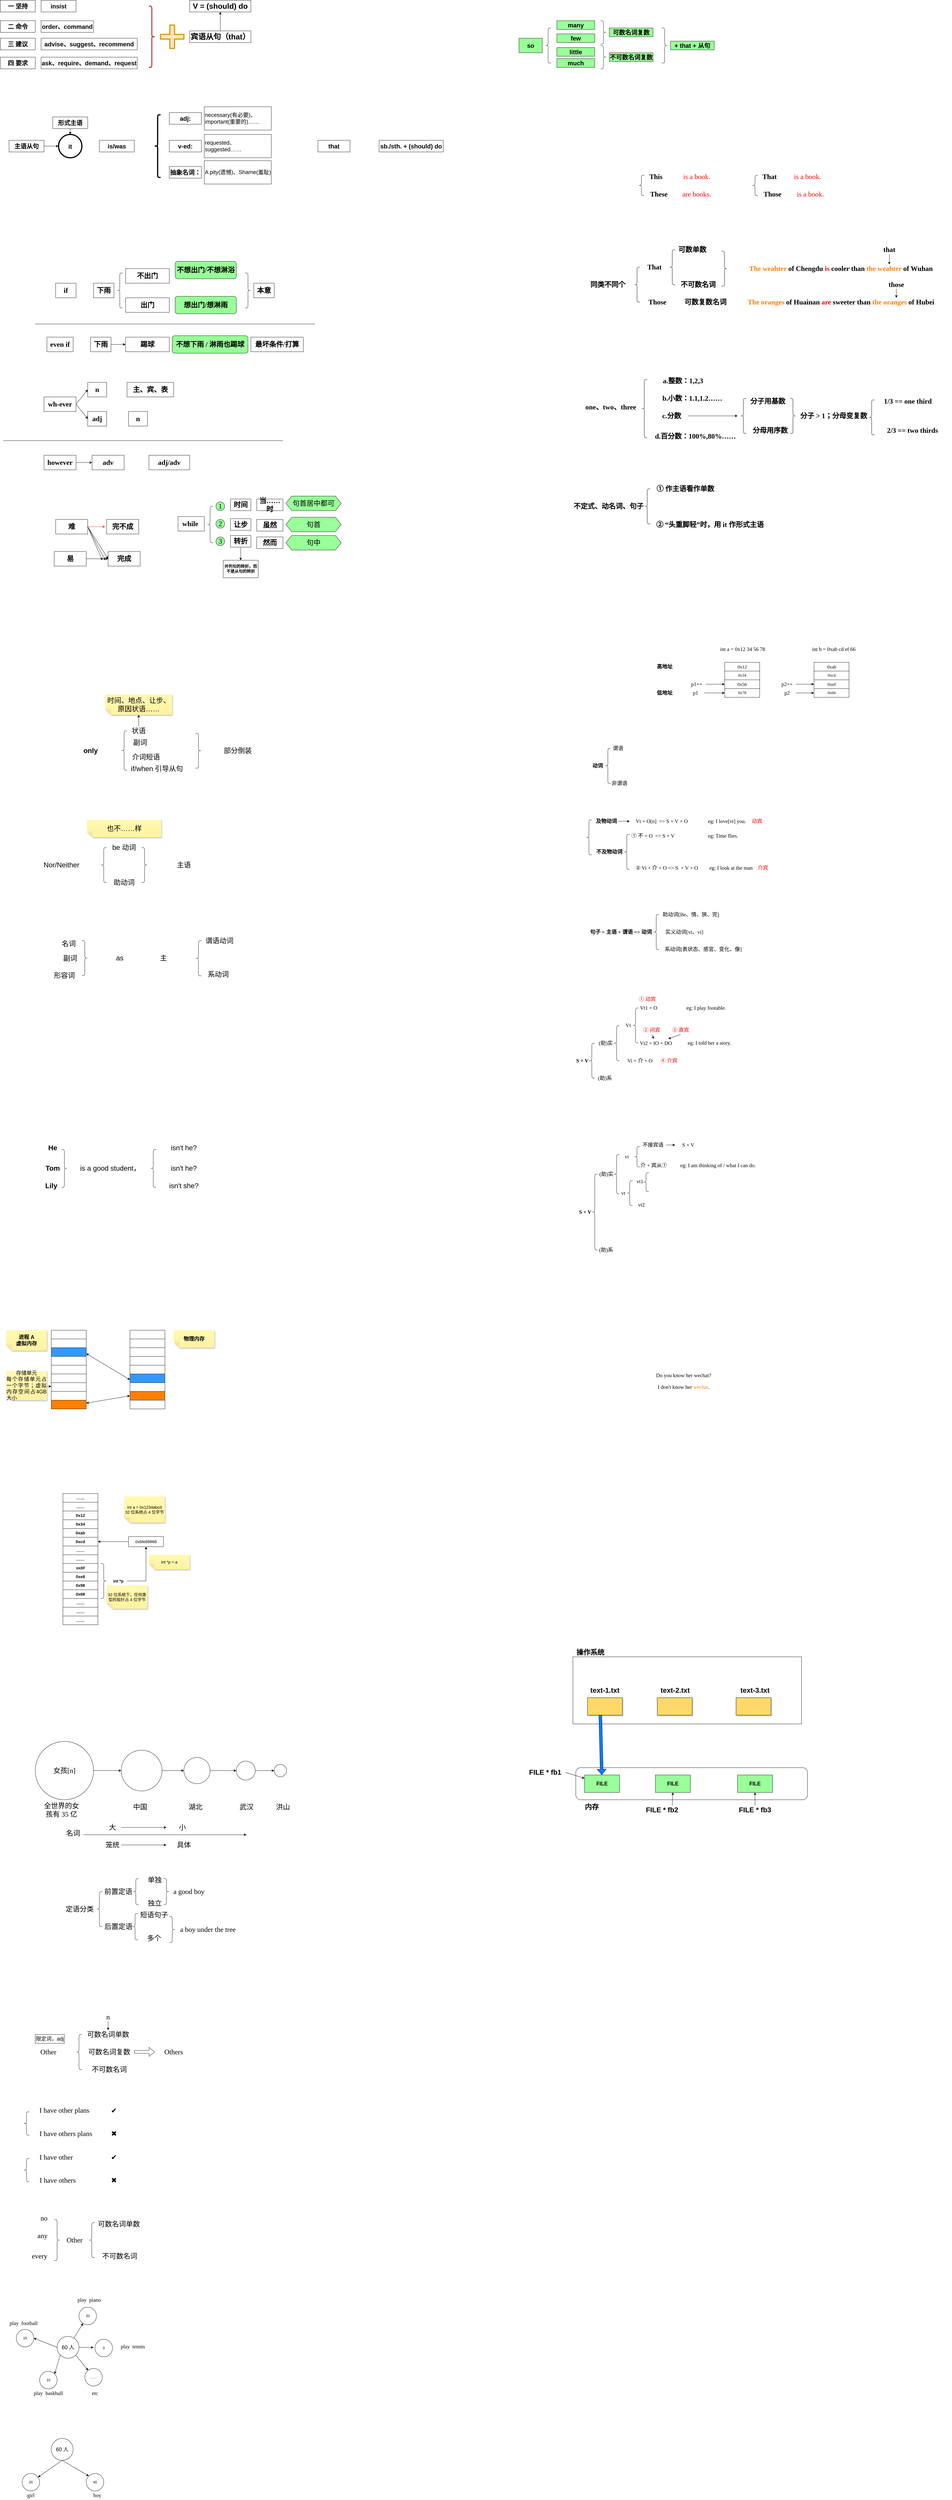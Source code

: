 <mxfile version="21.1.8" type="github">
  <diagram id="H5bZnThyTOFxZsQUVONp" name="第 1 页">
    <mxGraphModel dx="1185" dy="581" grid="1" gridSize="10" guides="1" tooltips="1" connect="1" arrows="1" fold="1" page="1" pageScale="1" pageWidth="1654" pageHeight="2336" math="0" shadow="0">
      <root>
        <mxCell id="0" />
        <mxCell id="1" parent="0" />
        <mxCell id="KYvv3Hid_eQUctE69m2f-2" value="&lt;b&gt;&lt;font style=&quot;font-size: 21px;&quot;&gt;insist&lt;/font&gt;&lt;/b&gt;" style="rounded=0;whiteSpace=wrap;html=1;" parent="1" vertex="1">
          <mxGeometry x="160" y="160" width="120" height="40" as="geometry" />
        </mxCell>
        <mxCell id="KYvv3Hid_eQUctE69m2f-3" value="&lt;span style=&quot;font-size: 21px;&quot;&gt;&lt;b&gt;order、command&lt;/b&gt;&lt;/span&gt;" style="rounded=0;whiteSpace=wrap;html=1;" parent="1" vertex="1">
          <mxGeometry x="160" y="230" width="180" height="40" as="geometry" />
        </mxCell>
        <mxCell id="KYvv3Hid_eQUctE69m2f-4" value="&lt;b&gt;&lt;font style=&quot;font-size: 21px;&quot;&gt;advise、suggest、recommend&lt;/font&gt;&lt;/b&gt;" style="rounded=0;whiteSpace=wrap;html=1;" parent="1" vertex="1">
          <mxGeometry x="160" y="290" width="330" height="40" as="geometry" />
        </mxCell>
        <mxCell id="KYvv3Hid_eQUctE69m2f-10" value="" style="shape=curlyBracket;whiteSpace=wrap;html=1;rounded=1;flipH=1;fontSize=21;fillColor=#f8cecc;strokeColor=#b85450;strokeWidth=4;" parent="1" vertex="1">
          <mxGeometry x="530" y="180" width="20" height="210" as="geometry" />
        </mxCell>
        <mxCell id="KYvv3Hid_eQUctE69m2f-27" style="edgeStyle=orthogonalEdgeStyle;rounded=0;orthogonalLoop=1;jettySize=auto;html=1;exitX=0.5;exitY=0;exitDx=0;exitDy=0;entryX=0.5;entryY=1;entryDx=0;entryDy=0;fontSize=26;" parent="1" source="KYvv3Hid_eQUctE69m2f-13" target="KYvv3Hid_eQUctE69m2f-26" edge="1">
          <mxGeometry relative="1" as="geometry" />
        </mxCell>
        <mxCell id="KYvv3Hid_eQUctE69m2f-13" value="&lt;b style=&quot;&quot;&gt;&lt;font style=&quot;font-size: 26px;&quot;&gt;宾语从句（that）&lt;/font&gt;&lt;/b&gt;" style="rounded=0;whiteSpace=wrap;html=1;" parent="1" vertex="1">
          <mxGeometry x="670" y="265" width="210" height="40" as="geometry" />
        </mxCell>
        <mxCell id="KYvv3Hid_eQUctE69m2f-20" value="&lt;b&gt;&lt;font style=&quot;font-size: 21px;&quot;&gt;ask、require、demand、request&lt;/font&gt;&lt;/b&gt;" style="rounded=0;whiteSpace=wrap;html=1;" parent="1" vertex="1">
          <mxGeometry x="160" y="355" width="330" height="40" as="geometry" />
        </mxCell>
        <mxCell id="KYvv3Hid_eQUctE69m2f-21" value="&lt;span style=&quot;font-size: 21px;&quot;&gt;&lt;b&gt;一 坚持&lt;/b&gt;&lt;/span&gt;" style="rounded=0;whiteSpace=wrap;html=1;" parent="1" vertex="1">
          <mxGeometry x="20" y="160" width="120" height="40" as="geometry" />
        </mxCell>
        <mxCell id="KYvv3Hid_eQUctE69m2f-22" value="&lt;span style=&quot;font-size: 21px;&quot;&gt;&lt;b&gt;二 命令&lt;/b&gt;&lt;/span&gt;" style="rounded=0;whiteSpace=wrap;html=1;" parent="1" vertex="1">
          <mxGeometry x="20" y="230" width="120" height="40" as="geometry" />
        </mxCell>
        <mxCell id="KYvv3Hid_eQUctE69m2f-23" value="&lt;span style=&quot;font-size: 21px;&quot;&gt;&lt;b&gt;三 建议&lt;/b&gt;&lt;/span&gt;" style="rounded=0;whiteSpace=wrap;html=1;" parent="1" vertex="1">
          <mxGeometry x="20" y="290" width="120" height="40" as="geometry" />
        </mxCell>
        <mxCell id="KYvv3Hid_eQUctE69m2f-24" value="&lt;span style=&quot;font-size: 21px;&quot;&gt;&lt;b&gt;四 要求&lt;/b&gt;&lt;/span&gt;" style="rounded=0;whiteSpace=wrap;html=1;" parent="1" vertex="1">
          <mxGeometry x="20" y="355" width="120" height="40" as="geometry" />
        </mxCell>
        <mxCell id="KYvv3Hid_eQUctE69m2f-25" value="" style="shape=cross;whiteSpace=wrap;html=1;strokeWidth=4;fontSize=21;fillColor=#ffe6cc;strokeColor=#d79b00;" parent="1" vertex="1">
          <mxGeometry x="570" y="245" width="80" height="80" as="geometry" />
        </mxCell>
        <mxCell id="KYvv3Hid_eQUctE69m2f-26" value="&lt;b style=&quot;&quot;&gt;&lt;font style=&quot;font-size: 26px;&quot;&gt;V = (should) do&lt;/font&gt;&lt;/b&gt;" style="rounded=0;whiteSpace=wrap;html=1;" parent="1" vertex="1">
          <mxGeometry x="670" y="160" width="210" height="40" as="geometry" />
        </mxCell>
        <mxCell id="KYvv3Hid_eQUctE69m2f-33" style="edgeStyle=orthogonalEdgeStyle;rounded=0;orthogonalLoop=1;jettySize=auto;html=1;exitX=1;exitY=0.5;exitDx=0;exitDy=0;entryX=0;entryY=0.5;entryDx=0;entryDy=0;fontSize=26;" parent="1" source="KYvv3Hid_eQUctE69m2f-28" target="KYvv3Hid_eQUctE69m2f-30" edge="1">
          <mxGeometry relative="1" as="geometry" />
        </mxCell>
        <mxCell id="KYvv3Hid_eQUctE69m2f-28" value="&lt;span style=&quot;font-size: 21px;&quot;&gt;&lt;b&gt;主语从句&lt;/b&gt;&lt;/span&gt;" style="rounded=0;whiteSpace=wrap;html=1;" parent="1" vertex="1">
          <mxGeometry x="50" y="640" width="120" height="40" as="geometry" />
        </mxCell>
        <mxCell id="KYvv3Hid_eQUctE69m2f-30" value="&lt;span style=&quot;font-size: 21px;&quot;&gt;&lt;b&gt;it&lt;/b&gt;&lt;/span&gt;" style="ellipse;whiteSpace=wrap;html=1;aspect=fixed;strokeWidth=4;fontSize=26;" parent="1" vertex="1">
          <mxGeometry x="220" y="620" width="80" height="80" as="geometry" />
        </mxCell>
        <mxCell id="KYvv3Hid_eQUctE69m2f-32" value="" style="edgeStyle=orthogonalEdgeStyle;rounded=0;orthogonalLoop=1;jettySize=auto;html=1;fontSize=26;" parent="1" source="KYvv3Hid_eQUctE69m2f-31" target="KYvv3Hid_eQUctE69m2f-30" edge="1">
          <mxGeometry relative="1" as="geometry" />
        </mxCell>
        <mxCell id="KYvv3Hid_eQUctE69m2f-31" value="&lt;span style=&quot;font-size: 21px;&quot;&gt;&lt;b&gt;形式主语&lt;/b&gt;&lt;/span&gt;" style="rounded=0;whiteSpace=wrap;html=1;" parent="1" vertex="1">
          <mxGeometry x="200" y="560" width="120" height="40" as="geometry" />
        </mxCell>
        <mxCell id="KYvv3Hid_eQUctE69m2f-34" value="&lt;span style=&quot;font-size: 21px;&quot;&gt;&lt;b&gt;is/was&lt;/b&gt;&lt;/span&gt;" style="rounded=0;whiteSpace=wrap;html=1;" parent="1" vertex="1">
          <mxGeometry x="360" y="640" width="120" height="40" as="geometry" />
        </mxCell>
        <mxCell id="KYvv3Hid_eQUctE69m2f-35" value="" style="shape=image;html=1;verticalAlign=top;verticalLabelPosition=bottom;labelBackgroundColor=#ffffff;imageAspect=0;aspect=fixed;image=https://cdn4.iconfinder.com/data/icons/evil-icons-user-interface/64/plus-128.png;strokeWidth=4;fontSize=26;" parent="1" vertex="1">
          <mxGeometry x="310" y="640" width="40" height="40" as="geometry" />
        </mxCell>
        <mxCell id="KYvv3Hid_eQUctE69m2f-36" value="" style="shape=image;html=1;verticalAlign=top;verticalLabelPosition=bottom;labelBackgroundColor=#ffffff;imageAspect=0;aspect=fixed;image=https://cdn4.iconfinder.com/data/icons/evil-icons-user-interface/64/plus-128.png;strokeWidth=4;fontSize=26;" parent="1" vertex="1">
          <mxGeometry x="490" y="640" width="40" height="40" as="geometry" />
        </mxCell>
        <mxCell id="KYvv3Hid_eQUctE69m2f-37" value="" style="shape=curlyBracket;whiteSpace=wrap;html=1;rounded=1;strokeWidth=4;fontSize=26;" parent="1" vertex="1">
          <mxGeometry x="550" y="552.5" width="20" height="215" as="geometry" />
        </mxCell>
        <mxCell id="KYvv3Hid_eQUctE69m2f-38" value="&lt;span style=&quot;font-size: 21px;&quot;&gt;&lt;b&gt;adj:&lt;/b&gt;&lt;/span&gt;" style="rounded=0;whiteSpace=wrap;html=1;" parent="1" vertex="1">
          <mxGeometry x="600" y="545" width="110" height="40" as="geometry" />
        </mxCell>
        <mxCell id="KYvv3Hid_eQUctE69m2f-39" value="&lt;span style=&quot;font-size: 21px;&quot;&gt;&lt;b&gt;v-ed:&lt;/b&gt;&lt;/span&gt;" style="rounded=0;whiteSpace=wrap;html=1;" parent="1" vertex="1">
          <mxGeometry x="600" y="640" width="110" height="40" as="geometry" />
        </mxCell>
        <mxCell id="KYvv3Hid_eQUctE69m2f-40" value="&lt;span style=&quot;font-size: 21px;&quot;&gt;&lt;b&gt;抽象名词：&lt;/b&gt;&lt;/span&gt;" style="rounded=0;whiteSpace=wrap;html=1;" parent="1" vertex="1">
          <mxGeometry x="600" y="730" width="110" height="40" as="geometry" />
        </mxCell>
        <mxCell id="KYvv3Hid_eQUctE69m2f-41" value="&lt;font style=&quot;font-size: 19px;&quot;&gt;necessary(有必要)、important(重要的)……&lt;/font&gt;&lt;div style=&quot;&quot;&gt;&lt;/div&gt;" style="rounded=0;whiteSpace=wrap;html=1;align=left;" parent="1" vertex="1">
          <mxGeometry x="720" y="525" width="230" height="80" as="geometry" />
        </mxCell>
        <mxCell id="KYvv3Hid_eQUctE69m2f-42" value="&lt;font style=&quot;font-size: 19px;&quot;&gt;requested、suggested……&lt;/font&gt;&lt;div style=&quot;&quot;&gt;&lt;/div&gt;" style="rounded=0;whiteSpace=wrap;html=1;align=left;" parent="1" vertex="1">
          <mxGeometry x="720" y="620" width="230" height="80" as="geometry" />
        </mxCell>
        <mxCell id="KYvv3Hid_eQUctE69m2f-43" value="&lt;font style=&quot;font-size: 19px;&quot;&gt;A pity(遗憾)、Shame(羞耻)&lt;/font&gt;&lt;div style=&quot;&quot;&gt;&lt;/div&gt;" style="rounded=0;whiteSpace=wrap;html=1;align=left;" parent="1" vertex="1">
          <mxGeometry x="720" y="710" width="230" height="80" as="geometry" />
        </mxCell>
        <mxCell id="KYvv3Hid_eQUctE69m2f-44" value="" style="shape=image;html=1;verticalAlign=top;verticalLabelPosition=bottom;labelBackgroundColor=#ffffff;imageAspect=0;aspect=fixed;image=https://cdn4.iconfinder.com/data/icons/evil-icons-user-interface/64/plus-128.png;strokeWidth=4;fontSize=26;" parent="1" vertex="1">
          <mxGeometry x="1000" y="617.5" width="85" height="85" as="geometry" />
        </mxCell>
        <mxCell id="KYvv3Hid_eQUctE69m2f-45" value="&lt;span style=&quot;font-size: 21px;&quot;&gt;&lt;b&gt;that&lt;/b&gt;&lt;/span&gt;" style="rounded=0;whiteSpace=wrap;html=1;" parent="1" vertex="1">
          <mxGeometry x="1110" y="640" width="110" height="40" as="geometry" />
        </mxCell>
        <mxCell id="KYvv3Hid_eQUctE69m2f-46" value="" style="shape=image;html=1;verticalAlign=top;verticalLabelPosition=bottom;labelBackgroundColor=#ffffff;imageAspect=0;aspect=fixed;image=https://cdn4.iconfinder.com/data/icons/evil-icons-user-interface/64/plus-128.png;strokeWidth=4;fontSize=26;" parent="1" vertex="1">
          <mxGeometry x="1250" y="640" width="40" height="40" as="geometry" />
        </mxCell>
        <mxCell id="KYvv3Hid_eQUctE69m2f-47" value="&lt;span style=&quot;font-size: 21px;&quot;&gt;&lt;b&gt;sb./sth. + (should) do&lt;/b&gt;&lt;/span&gt;" style="rounded=0;whiteSpace=wrap;html=1;" parent="1" vertex="1">
          <mxGeometry x="1320" y="640" width="220" height="40" as="geometry" />
        </mxCell>
        <mxCell id="7__XzJdbbIcyg_RKuoEv-1" value="&lt;font style=&quot;font-size: 24px;&quot; face=&quot;Comic Sans MS&quot;&gt;&lt;b&gt;if&lt;/b&gt;&lt;/font&gt;" style="rounded=0;whiteSpace=wrap;html=1;" parent="1" vertex="1">
          <mxGeometry x="210" y="1130" width="70" height="50" as="geometry" />
        </mxCell>
        <mxCell id="7__XzJdbbIcyg_RKuoEv-2" value="&lt;font face=&quot;Comic Sans MS&quot;&gt;&lt;span style=&quot;font-size: 24px;&quot;&gt;&lt;b&gt;下雨&lt;/b&gt;&lt;/span&gt;&lt;/font&gt;" style="rounded=0;whiteSpace=wrap;html=1;" parent="1" vertex="1">
          <mxGeometry x="340" y="1130" width="70" height="50" as="geometry" />
        </mxCell>
        <mxCell id="7__XzJdbbIcyg_RKuoEv-3" value="" style="shape=image;html=1;verticalAlign=top;verticalLabelPosition=bottom;labelBackgroundColor=#ffffff;imageAspect=0;aspect=fixed;image=https://cdn4.iconfinder.com/data/icons/evil-icons-user-interface/64/plus-128.png;strokeColor=#000000;fontSize=18;fillColor=#FFFFFF;fontFamily=Comic Sans MS;" parent="1" vertex="1">
          <mxGeometry x="280" y="1130" width="50" height="50" as="geometry" />
        </mxCell>
        <mxCell id="7__XzJdbbIcyg_RKuoEv-4" value="" style="shape=curlyBracket;whiteSpace=wrap;html=1;rounded=1;labelPosition=left;verticalLabelPosition=middle;align=right;verticalAlign=middle;strokeColor=#000000;fontFamily=Comic Sans MS;fontSize=24;" parent="1" vertex="1">
          <mxGeometry x="420" y="1095" width="20" height="120" as="geometry" />
        </mxCell>
        <mxCell id="7__XzJdbbIcyg_RKuoEv-5" value="&lt;font face=&quot;Comic Sans MS&quot;&gt;&lt;span style=&quot;font-size: 24px;&quot;&gt;&lt;b&gt;不出门&lt;/b&gt;&lt;/span&gt;&lt;/font&gt;" style="rounded=0;whiteSpace=wrap;html=1;" parent="1" vertex="1">
          <mxGeometry x="450" y="1080" width="150" height="50" as="geometry" />
        </mxCell>
        <mxCell id="7__XzJdbbIcyg_RKuoEv-6" value="&lt;font face=&quot;Comic Sans MS&quot;&gt;&lt;span style=&quot;font-size: 24px;&quot;&gt;&lt;b&gt;出门&lt;/b&gt;&lt;/span&gt;&lt;/font&gt;" style="rounded=0;whiteSpace=wrap;html=1;" parent="1" vertex="1">
          <mxGeometry x="450" y="1180" width="150" height="50" as="geometry" />
        </mxCell>
        <mxCell id="7__XzJdbbIcyg_RKuoEv-9" value="&lt;b style=&quot;border-color: var(--border-color);&quot;&gt;不想出门/不想淋浴&lt;/b&gt;" style="rounded=1;whiteSpace=wrap;html=1;fontFamily=Comic Sans MS;fontSize=24;fillColor=#99FF99;" parent="1" vertex="1">
          <mxGeometry x="620" y="1055" width="210" height="60" as="geometry" />
        </mxCell>
        <mxCell id="7__XzJdbbIcyg_RKuoEv-10" value="&lt;b style=&quot;border-color: var(--border-color);&quot;&gt;想出门/想淋雨&lt;/b&gt;" style="rounded=1;whiteSpace=wrap;html=1;fontFamily=Comic Sans MS;fontSize=24;fillColor=#99FF99;" parent="1" vertex="1">
          <mxGeometry x="620" y="1175" width="210" height="60" as="geometry" />
        </mxCell>
        <mxCell id="7__XzJdbbIcyg_RKuoEv-11" value="" style="shape=curlyBracket;whiteSpace=wrap;html=1;rounded=1;flipH=1;labelPosition=right;verticalLabelPosition=middle;align=left;verticalAlign=middle;strokeColor=#000000;fontFamily=Comic Sans MS;fontSize=24;fillColor=#99FF99;" parent="1" vertex="1">
          <mxGeometry x="860" y="1095" width="20" height="120" as="geometry" />
        </mxCell>
        <mxCell id="7__XzJdbbIcyg_RKuoEv-12" value="&lt;font face=&quot;Comic Sans MS&quot;&gt;&lt;span style=&quot;font-size: 24px;&quot;&gt;&lt;b&gt;本意&lt;/b&gt;&lt;/span&gt;&lt;/font&gt;" style="rounded=0;whiteSpace=wrap;html=1;" parent="1" vertex="1">
          <mxGeometry x="890" y="1130" width="70" height="50" as="geometry" />
        </mxCell>
        <mxCell id="7__XzJdbbIcyg_RKuoEv-14" value="" style="endArrow=none;html=1;rounded=0;fontFamily=Comic Sans MS;fontSize=24;" parent="1" edge="1">
          <mxGeometry width="50" height="50" relative="1" as="geometry">
            <mxPoint x="140" y="1270" as="sourcePoint" />
            <mxPoint x="1100" y="1270" as="targetPoint" />
          </mxGeometry>
        </mxCell>
        <mxCell id="7__XzJdbbIcyg_RKuoEv-15" value="&lt;font style=&quot;font-size: 24px;&quot; face=&quot;Comic Sans MS&quot;&gt;&lt;b&gt;even if&lt;/b&gt;&lt;/font&gt;" style="rounded=0;whiteSpace=wrap;html=1;" parent="1" vertex="1">
          <mxGeometry x="180" y="1315" width="90" height="50" as="geometry" />
        </mxCell>
        <mxCell id="7__XzJdbbIcyg_RKuoEv-25" style="edgeStyle=orthogonalEdgeStyle;rounded=0;orthogonalLoop=1;jettySize=auto;html=1;exitX=1;exitY=0.5;exitDx=0;exitDy=0;entryX=0;entryY=0.5;entryDx=0;entryDy=0;fontFamily=Comic Sans MS;fontSize=24;" parent="1" source="7__XzJdbbIcyg_RKuoEv-16" target="7__XzJdbbIcyg_RKuoEv-19" edge="1">
          <mxGeometry relative="1" as="geometry" />
        </mxCell>
        <mxCell id="7__XzJdbbIcyg_RKuoEv-16" value="&lt;font face=&quot;Comic Sans MS&quot;&gt;&lt;span style=&quot;font-size: 24px;&quot;&gt;&lt;b&gt;下雨&lt;/b&gt;&lt;/span&gt;&lt;/font&gt;" style="rounded=0;whiteSpace=wrap;html=1;" parent="1" vertex="1">
          <mxGeometry x="330" y="1315" width="70" height="50" as="geometry" />
        </mxCell>
        <mxCell id="7__XzJdbbIcyg_RKuoEv-17" value="" style="shape=image;html=1;verticalAlign=top;verticalLabelPosition=bottom;labelBackgroundColor=#ffffff;imageAspect=0;aspect=fixed;image=https://cdn4.iconfinder.com/data/icons/evil-icons-user-interface/64/plus-128.png;strokeColor=#000000;fontSize=18;fillColor=#FFFFFF;fontFamily=Comic Sans MS;" parent="1" vertex="1">
          <mxGeometry x="270" y="1315" width="50" height="50" as="geometry" />
        </mxCell>
        <mxCell id="7__XzJdbbIcyg_RKuoEv-19" value="&lt;font face=&quot;Comic Sans MS&quot;&gt;&lt;span style=&quot;font-size: 24px;&quot;&gt;&lt;b&gt;踢球&lt;/b&gt;&lt;/span&gt;&lt;/font&gt;" style="rounded=0;whiteSpace=wrap;html=1;" parent="1" vertex="1">
          <mxGeometry x="450" y="1315" width="150" height="50" as="geometry" />
        </mxCell>
        <mxCell id="7__XzJdbbIcyg_RKuoEv-21" value="&lt;b style=&quot;border-color: var(--border-color);&quot;&gt;不想下雨 / 淋雨也踢球&lt;/b&gt;" style="rounded=1;whiteSpace=wrap;html=1;fontFamily=Comic Sans MS;fontSize=24;fillColor=#99FF99;" parent="1" vertex="1">
          <mxGeometry x="610" y="1310" width="260" height="60" as="geometry" />
        </mxCell>
        <mxCell id="7__XzJdbbIcyg_RKuoEv-24" value="&lt;font face=&quot;Comic Sans MS&quot;&gt;&lt;span style=&quot;font-size: 24px;&quot;&gt;&lt;b&gt;最坏条件/打算&lt;/b&gt;&lt;/span&gt;&lt;/font&gt;" style="rounded=0;whiteSpace=wrap;html=1;" parent="1" vertex="1">
          <mxGeometry x="880" y="1315" width="180" height="50" as="geometry" />
        </mxCell>
        <mxCell id="7__XzJdbbIcyg_RKuoEv-29" style="rounded=0;orthogonalLoop=1;jettySize=auto;html=1;exitX=1;exitY=0.5;exitDx=0;exitDy=0;entryX=0;entryY=0.5;entryDx=0;entryDy=0;fontFamily=Comic Sans MS;fontSize=24;" parent="1" source="7__XzJdbbIcyg_RKuoEv-26" edge="1">
          <mxGeometry relative="1" as="geometry">
            <mxPoint x="320" y="1495" as="targetPoint" />
          </mxGeometry>
        </mxCell>
        <mxCell id="7__XzJdbbIcyg_RKuoEv-30" style="edgeStyle=none;rounded=0;orthogonalLoop=1;jettySize=auto;html=1;exitX=1;exitY=0.5;exitDx=0;exitDy=0;entryX=0;entryY=0.5;entryDx=0;entryDy=0;fontFamily=Comic Sans MS;fontSize=24;" parent="1" source="7__XzJdbbIcyg_RKuoEv-26" edge="1">
          <mxGeometry relative="1" as="geometry">
            <mxPoint x="320" y="1595" as="targetPoint" />
          </mxGeometry>
        </mxCell>
        <mxCell id="7__XzJdbbIcyg_RKuoEv-26" value="&lt;font style=&quot;font-size: 24px;&quot; face=&quot;Comic Sans MS&quot;&gt;&lt;b&gt;wh-ever&lt;/b&gt;&lt;/font&gt;" style="rounded=0;whiteSpace=wrap;html=1;" parent="1" vertex="1">
          <mxGeometry x="170" y="1520" width="110" height="50" as="geometry" />
        </mxCell>
        <mxCell id="7__XzJdbbIcyg_RKuoEv-31" value="&lt;font style=&quot;font-size: 24px;&quot; face=&quot;Comic Sans MS&quot;&gt;&lt;b&gt;n&lt;/b&gt;&lt;/font&gt;" style="rounded=0;whiteSpace=wrap;html=1;" parent="1" vertex="1">
          <mxGeometry x="320" y="1470" width="65" height="50" as="geometry" />
        </mxCell>
        <mxCell id="7__XzJdbbIcyg_RKuoEv-32" value="&lt;font style=&quot;font-size: 24px;&quot; face=&quot;Comic Sans MS&quot;&gt;&lt;b&gt;adj&lt;/b&gt;&lt;/font&gt;" style="rounded=0;whiteSpace=wrap;html=1;" parent="1" vertex="1">
          <mxGeometry x="320" y="1570" width="65" height="50" as="geometry" />
        </mxCell>
        <mxCell id="7__XzJdbbIcyg_RKuoEv-35" value="" style="shape=image;html=1;verticalAlign=top;verticalLabelPosition=bottom;labelBackgroundColor=#ffffff;imageAspect=0;aspect=fixed;image=https://cdn4.iconfinder.com/data/icons/evil-icons-user-interface/64/plus-128.png;strokeColor=#000000;fontSize=18;fillColor=#FFFFFF;fontFamily=Comic Sans MS;" parent="1" vertex="1">
          <mxGeometry x="390" y="1470" width="50" height="50" as="geometry" />
        </mxCell>
        <mxCell id="7__XzJdbbIcyg_RKuoEv-36" value="" style="shape=image;html=1;verticalAlign=top;verticalLabelPosition=bottom;labelBackgroundColor=#ffffff;imageAspect=0;aspect=fixed;image=https://cdn4.iconfinder.com/data/icons/evil-icons-user-interface/64/plus-128.png;strokeColor=#000000;fontSize=18;fillColor=#FFFFFF;fontFamily=Comic Sans MS;" parent="1" vertex="1">
          <mxGeometry x="390" y="1570" width="50" height="50" as="geometry" />
        </mxCell>
        <mxCell id="7__XzJdbbIcyg_RKuoEv-37" value="&lt;font style=&quot;font-size: 24px;&quot; face=&quot;Comic Sans MS&quot;&gt;&lt;b&gt;主、宾、表&lt;/b&gt;&lt;/font&gt;" style="rounded=0;whiteSpace=wrap;html=1;" parent="1" vertex="1">
          <mxGeometry x="455" y="1470" width="160" height="50" as="geometry" />
        </mxCell>
        <mxCell id="7__XzJdbbIcyg_RKuoEv-38" value="&lt;font style=&quot;font-size: 24px;&quot; face=&quot;Comic Sans MS&quot;&gt;&lt;b&gt;n&lt;/b&gt;&lt;/font&gt;" style="rounded=0;whiteSpace=wrap;html=1;" parent="1" vertex="1">
          <mxGeometry x="460" y="1570" width="65" height="50" as="geometry" />
        </mxCell>
        <mxCell id="7__XzJdbbIcyg_RKuoEv-40" style="edgeStyle=none;rounded=0;orthogonalLoop=1;jettySize=auto;html=1;exitX=1;exitY=0.5;exitDx=0;exitDy=0;entryX=0;entryY=0.5;entryDx=0;entryDy=0;fontFamily=Comic Sans MS;fontSize=24;" parent="1" source="7__XzJdbbIcyg_RKuoEv-41" target="7__XzJdbbIcyg_RKuoEv-45" edge="1">
          <mxGeometry relative="1" as="geometry" />
        </mxCell>
        <mxCell id="7__XzJdbbIcyg_RKuoEv-41" value="&lt;font style=&quot;font-size: 24px;&quot; face=&quot;Comic Sans MS&quot;&gt;&lt;b&gt;however&lt;/b&gt;&lt;/font&gt;" style="rounded=0;whiteSpace=wrap;html=1;" parent="1" vertex="1">
          <mxGeometry x="170" y="1720" width="110" height="50" as="geometry" />
        </mxCell>
        <mxCell id="7__XzJdbbIcyg_RKuoEv-45" value="&lt;font style=&quot;font-size: 24px;&quot; face=&quot;Comic Sans MS&quot;&gt;&lt;b&gt;adv&lt;/b&gt;&lt;/font&gt;" style="rounded=0;whiteSpace=wrap;html=1;" parent="1" vertex="1">
          <mxGeometry x="335" y="1720" width="110" height="50" as="geometry" />
        </mxCell>
        <mxCell id="7__XzJdbbIcyg_RKuoEv-49" value="" style="shape=image;html=1;verticalAlign=top;verticalLabelPosition=bottom;labelBackgroundColor=#ffffff;imageAspect=0;aspect=fixed;image=https://cdn4.iconfinder.com/data/icons/evil-icons-user-interface/64/plus-128.png;strokeColor=#000000;fontSize=18;fillColor=#FFFFFF;fontFamily=Comic Sans MS;" parent="1" vertex="1">
          <mxGeometry x="460" y="1720" width="50" height="50" as="geometry" />
        </mxCell>
        <mxCell id="7__XzJdbbIcyg_RKuoEv-51" value="&lt;font style=&quot;font-size: 24px;&quot; face=&quot;Comic Sans MS&quot;&gt;&lt;b&gt;adj/adv&lt;/b&gt;&lt;/font&gt;" style="rounded=0;whiteSpace=wrap;html=1;" parent="1" vertex="1">
          <mxGeometry x="530" y="1720" width="140" height="50" as="geometry" />
        </mxCell>
        <mxCell id="7__XzJdbbIcyg_RKuoEv-52" value="" style="endArrow=none;html=1;rounded=0;fontFamily=Comic Sans MS;fontSize=24;" parent="1" edge="1">
          <mxGeometry width="50" height="50" relative="1" as="geometry">
            <mxPoint x="30" y="1670" as="sourcePoint" />
            <mxPoint x="990" y="1670" as="targetPoint" />
          </mxGeometry>
        </mxCell>
        <mxCell id="7__XzJdbbIcyg_RKuoEv-57" style="edgeStyle=none;rounded=0;orthogonalLoop=1;jettySize=auto;html=1;fontFamily=Comic Sans MS;fontSize=24;fillColor=#FF3333;strokeColor=#FF3333;" parent="1" source="7__XzJdbbIcyg_RKuoEv-53" edge="1">
          <mxGeometry relative="1" as="geometry">
            <mxPoint x="380" y="1965" as="targetPoint" />
          </mxGeometry>
        </mxCell>
        <mxCell id="7__XzJdbbIcyg_RKuoEv-59" style="edgeStyle=none;rounded=0;orthogonalLoop=1;jettySize=auto;html=1;exitX=1;exitY=0.5;exitDx=0;exitDy=0;entryX=0;entryY=0.5;entryDx=0;entryDy=0;fontFamily=Comic Sans MS;fontSize=24;strokeColor=#000000;" parent="1" source="7__XzJdbbIcyg_RKuoEv-53" target="7__XzJdbbIcyg_RKuoEv-55" edge="1">
          <mxGeometry relative="1" as="geometry" />
        </mxCell>
        <mxCell id="7__XzJdbbIcyg_RKuoEv-61" style="edgeStyle=none;rounded=0;orthogonalLoop=1;jettySize=auto;html=1;exitX=1;exitY=0.5;exitDx=0;exitDy=0;strokeColor=#000000;fontFamily=Comic Sans MS;fontSize=24;fillColor=#FF3333;" parent="1" source="7__XzJdbbIcyg_RKuoEv-53" edge="1">
          <mxGeometry relative="1" as="geometry">
            <mxPoint x="380" y="2080" as="targetPoint" />
          </mxGeometry>
        </mxCell>
        <mxCell id="7__XzJdbbIcyg_RKuoEv-62" style="edgeStyle=none;rounded=0;orthogonalLoop=1;jettySize=auto;html=1;exitX=1;exitY=0.5;exitDx=0;exitDy=0;strokeColor=#000000;fontFamily=Comic Sans MS;fontSize=24;fillColor=#FF3333;" parent="1" source="7__XzJdbbIcyg_RKuoEv-53" edge="1">
          <mxGeometry relative="1" as="geometry">
            <mxPoint x="370" y="2080" as="targetPoint" />
          </mxGeometry>
        </mxCell>
        <mxCell id="7__XzJdbbIcyg_RKuoEv-53" value="&lt;font style=&quot;font-size: 24px;&quot; face=&quot;Comic Sans MS&quot;&gt;&lt;b&gt;难&lt;/b&gt;&lt;/font&gt;" style="rounded=0;whiteSpace=wrap;html=1;" parent="1" vertex="1">
          <mxGeometry x="210" y="1940" width="110" height="50" as="geometry" />
        </mxCell>
        <mxCell id="7__XzJdbbIcyg_RKuoEv-58" style="edgeStyle=none;rounded=0;orthogonalLoop=1;jettySize=auto;html=1;exitX=1;exitY=0.5;exitDx=0;exitDy=0;fontFamily=Comic Sans MS;fontSize=24;" parent="1" source="7__XzJdbbIcyg_RKuoEv-54" target="7__XzJdbbIcyg_RKuoEv-55" edge="1">
          <mxGeometry relative="1" as="geometry" />
        </mxCell>
        <mxCell id="7__XzJdbbIcyg_RKuoEv-54" value="&lt;font face=&quot;Comic Sans MS&quot;&gt;&lt;span style=&quot;font-size: 24px;&quot;&gt;&lt;b&gt;易&lt;/b&gt;&lt;/span&gt;&lt;/font&gt;" style="rounded=0;whiteSpace=wrap;html=1;" parent="1" vertex="1">
          <mxGeometry x="205" y="2050" width="110" height="50" as="geometry" />
        </mxCell>
        <mxCell id="7__XzJdbbIcyg_RKuoEv-55" value="&lt;font face=&quot;Comic Sans MS&quot;&gt;&lt;span style=&quot;font-size: 24px;&quot;&gt;&lt;b&gt;完成&lt;/b&gt;&lt;/span&gt;&lt;/font&gt;" style="rounded=0;whiteSpace=wrap;html=1;" parent="1" vertex="1">
          <mxGeometry x="390" y="2050" width="110" height="50" as="geometry" />
        </mxCell>
        <mxCell id="7__XzJdbbIcyg_RKuoEv-56" value="&lt;font face=&quot;Comic Sans MS&quot;&gt;&lt;span style=&quot;font-size: 24px;&quot;&gt;&lt;b&gt;完不成&lt;/b&gt;&lt;/span&gt;&lt;/font&gt;" style="rounded=0;whiteSpace=wrap;html=1;" parent="1" vertex="1">
          <mxGeometry x="385" y="1940" width="110" height="50" as="geometry" />
        </mxCell>
        <mxCell id="7__XzJdbbIcyg_RKuoEv-63" value="&lt;h1&gt;&lt;font style=&quot;font-size: 24px;&quot; face=&quot;Comic Sans MS&quot;&gt;&lt;b&gt;while&lt;span style=&quot;white-space: pre;&quot;&gt; &lt;/span&gt;&lt;/b&gt;&lt;/font&gt;&lt;/h1&gt;" style="rounded=0;whiteSpace=wrap;html=1;align=center;" parent="1" vertex="1">
          <mxGeometry x="630" y="1930" width="90" height="50" as="geometry" />
        </mxCell>
        <mxCell id="7__XzJdbbIcyg_RKuoEv-64" value="" style="shape=curlyBracket;whiteSpace=wrap;html=1;rounded=1;labelPosition=left;verticalLabelPosition=middle;align=right;verticalAlign=middle;strokeColor=#000000;fontFamily=Comic Sans MS;fontSize=24;fillColor=#99FF99;" parent="1" vertex="1">
          <mxGeometry x="730" y="1895" width="20" height="125" as="geometry" />
        </mxCell>
        <mxCell id="7__XzJdbbIcyg_RKuoEv-65" value="1" style="ellipse;whiteSpace=wrap;html=1;aspect=fixed;fontFamily=Comic Sans MS;fontSize=24;fillColor=#99FF99;" parent="1" vertex="1">
          <mxGeometry x="760" y="1880" width="30" height="30" as="geometry" />
        </mxCell>
        <mxCell id="7__XzJdbbIcyg_RKuoEv-67" value="2" style="ellipse;whiteSpace=wrap;html=1;aspect=fixed;fontFamily=Comic Sans MS;fontSize=24;fillColor=#99FF99;" parent="1" vertex="1">
          <mxGeometry x="760" y="1940" width="30" height="30" as="geometry" />
        </mxCell>
        <mxCell id="7__XzJdbbIcyg_RKuoEv-68" value="3" style="ellipse;whiteSpace=wrap;html=1;aspect=fixed;fontFamily=Comic Sans MS;fontSize=24;fillColor=#99FF99;" parent="1" vertex="1">
          <mxGeometry x="760" y="2000" width="30" height="30" as="geometry" />
        </mxCell>
        <mxCell id="7__XzJdbbIcyg_RKuoEv-70" value="&lt;font face=&quot;Comic Sans MS&quot;&gt;&lt;span style=&quot;font-size: 24px;&quot;&gt;&lt;b&gt;时间&lt;/b&gt;&lt;/span&gt;&lt;/font&gt;" style="rounded=0;whiteSpace=wrap;html=1;" parent="1" vertex="1">
          <mxGeometry x="810" y="1870" width="70" height="40" as="geometry" />
        </mxCell>
        <mxCell id="7__XzJdbbIcyg_RKuoEv-73" value="&lt;font face=&quot;Comic Sans MS&quot;&gt;&lt;span style=&quot;font-size: 24px;&quot;&gt;&lt;b&gt;让步&lt;/b&gt;&lt;/span&gt;&lt;/font&gt;" style="rounded=0;whiteSpace=wrap;html=1;" parent="1" vertex="1">
          <mxGeometry x="810" y="1937.5" width="70" height="40" as="geometry" />
        </mxCell>
        <mxCell id="7__XzJdbbIcyg_RKuoEv-82" value="" style="edgeStyle=none;rounded=0;orthogonalLoop=1;jettySize=auto;html=1;strokeColor=#000000;fontFamily=Comic Sans MS;fontSize=24;fillColor=#FF3333;" parent="1" source="7__XzJdbbIcyg_RKuoEv-74" target="7__XzJdbbIcyg_RKuoEv-81" edge="1">
          <mxGeometry relative="1" as="geometry" />
        </mxCell>
        <mxCell id="7__XzJdbbIcyg_RKuoEv-74" value="&lt;b style=&quot;border-color: var(--border-color); font-family: &amp;quot;Comic Sans MS&amp;quot;; font-size: 24px;&quot;&gt;转折&lt;/b&gt;" style="rounded=0;whiteSpace=wrap;html=1;" parent="1" vertex="1">
          <mxGeometry x="810" y="1995" width="70" height="40" as="geometry" />
        </mxCell>
        <mxCell id="7__XzJdbbIcyg_RKuoEv-75" value="&lt;font face=&quot;Comic Sans MS&quot;&gt;&lt;span style=&quot;font-size: 24px;&quot;&gt;&lt;b&gt;当……时&lt;/b&gt;&lt;/span&gt;&lt;/font&gt;" style="rounded=0;whiteSpace=wrap;html=1;" parent="1" vertex="1">
          <mxGeometry x="900" y="1870" width="90" height="40" as="geometry" />
        </mxCell>
        <mxCell id="7__XzJdbbIcyg_RKuoEv-76" value="&lt;font face=&quot;Comic Sans MS&quot;&gt;&lt;span style=&quot;font-size: 24px;&quot;&gt;&lt;b&gt;虽然&lt;/b&gt;&lt;/span&gt;&lt;/font&gt;" style="rounded=0;whiteSpace=wrap;html=1;" parent="1" vertex="1">
          <mxGeometry x="900" y="1940" width="90" height="40" as="geometry" />
        </mxCell>
        <mxCell id="7__XzJdbbIcyg_RKuoEv-77" value="&lt;font face=&quot;Comic Sans MS&quot;&gt;&lt;span style=&quot;font-size: 24px;&quot;&gt;&lt;b&gt;然而&lt;/b&gt;&lt;/span&gt;&lt;/font&gt;" style="rounded=0;whiteSpace=wrap;html=1;" parent="1" vertex="1">
          <mxGeometry x="900" y="2000" width="90" height="40" as="geometry" />
        </mxCell>
        <mxCell id="7__XzJdbbIcyg_RKuoEv-78" value="句首居中都可" style="shape=hexagon;perimeter=hexagonPerimeter2;whiteSpace=wrap;html=1;fixedSize=1;fontFamily=Comic Sans MS;fontSize=24;fillColor=#99FF99;" parent="1" vertex="1">
          <mxGeometry x="1000" y="1860" width="190" height="50" as="geometry" />
        </mxCell>
        <mxCell id="7__XzJdbbIcyg_RKuoEv-79" value="句首" style="shape=hexagon;perimeter=hexagonPerimeter2;whiteSpace=wrap;html=1;fixedSize=1;fontFamily=Comic Sans MS;fontSize=24;fillColor=#99FF99;" parent="1" vertex="1">
          <mxGeometry x="1000" y="1932.5" width="190" height="50" as="geometry" />
        </mxCell>
        <mxCell id="7__XzJdbbIcyg_RKuoEv-80" value="句中" style="shape=hexagon;perimeter=hexagonPerimeter2;whiteSpace=wrap;html=1;fixedSize=1;fontFamily=Comic Sans MS;fontSize=24;fillColor=#99FF99;" parent="1" vertex="1">
          <mxGeometry x="1000" y="1995" width="190" height="50" as="geometry" />
        </mxCell>
        <mxCell id="7__XzJdbbIcyg_RKuoEv-81" value="&lt;font style=&quot;font-size: 14px;&quot; face=&quot;Comic Sans MS&quot;&gt;&lt;b style=&quot;&quot;&gt;并列句的转折，而不是从句的转折&lt;/b&gt;&lt;/font&gt;" style="whiteSpace=wrap;html=1;rounded=0;" parent="1" vertex="1">
          <mxGeometry x="785" y="2080" width="120" height="60" as="geometry" />
        </mxCell>
        <mxCell id="7__XzJdbbIcyg_RKuoEv-124" value="&lt;font face=&quot;Helvetica&quot;&gt;&lt;span style=&quot;font-size: 21px;&quot;&gt;&lt;b&gt;so&lt;/b&gt;&lt;/span&gt;&lt;/font&gt;" style="rounded=0;whiteSpace=wrap;html=1;fontFamily=Comic Sans MS;fontSize=14;fillColor=#99FF99;" parent="1" vertex="1">
          <mxGeometry x="1800" y="290" width="80" height="50" as="geometry" />
        </mxCell>
        <mxCell id="7__XzJdbbIcyg_RKuoEv-125" value="" style="shape=curlyBracket;whiteSpace=wrap;html=1;rounded=1;labelPosition=left;verticalLabelPosition=middle;align=right;verticalAlign=middle;strokeColor=#000000;fontFamily=Comic Sans MS;fontSize=14;fillColor=#99FF99;" parent="1" vertex="1">
          <mxGeometry x="1890" y="255" width="20" height="120" as="geometry" />
        </mxCell>
        <mxCell id="7__XzJdbbIcyg_RKuoEv-126" value="&lt;font face=&quot;Helvetica&quot;&gt;&lt;span style=&quot;font-size: 21px;&quot;&gt;&lt;b&gt;many&lt;/b&gt;&lt;/span&gt;&lt;/font&gt;" style="rounded=0;whiteSpace=wrap;html=1;fontFamily=Comic Sans MS;fontSize=14;fillColor=#99FF99;" parent="1" vertex="1">
          <mxGeometry x="1930" y="230" width="130" height="30" as="geometry" />
        </mxCell>
        <mxCell id="7__XzJdbbIcyg_RKuoEv-127" value="&lt;font face=&quot;Helvetica&quot;&gt;&lt;span style=&quot;font-size: 21px;&quot;&gt;&lt;b&gt;much&lt;/b&gt;&lt;/span&gt;&lt;/font&gt;" style="rounded=0;whiteSpace=wrap;html=1;fontFamily=Comic Sans MS;fontSize=14;fillColor=#99FF99;" parent="1" vertex="1">
          <mxGeometry x="1930" y="360" width="130" height="30" as="geometry" />
        </mxCell>
        <mxCell id="7__XzJdbbIcyg_RKuoEv-128" value="&lt;font face=&quot;Helvetica&quot;&gt;&lt;span style=&quot;font-size: 21px;&quot;&gt;&lt;b&gt;little&lt;/b&gt;&lt;/span&gt;&lt;/font&gt;" style="rounded=0;whiteSpace=wrap;html=1;fontFamily=Comic Sans MS;fontSize=14;fillColor=#99FF99;" parent="1" vertex="1">
          <mxGeometry x="1930" y="322" width="130" height="30" as="geometry" />
        </mxCell>
        <mxCell id="7__XzJdbbIcyg_RKuoEv-129" value="&lt;font face=&quot;Helvetica&quot;&gt;&lt;span style=&quot;font-size: 21px;&quot;&gt;&lt;b&gt;few&lt;/b&gt;&lt;/span&gt;&lt;/font&gt;" style="rounded=0;whiteSpace=wrap;html=1;fontFamily=Comic Sans MS;fontSize=14;fillColor=#99FF99;" parent="1" vertex="1">
          <mxGeometry x="1930" y="275" width="130" height="30" as="geometry" />
        </mxCell>
        <mxCell id="7__XzJdbbIcyg_RKuoEv-130" value="" style="shape=curlyBracket;whiteSpace=wrap;html=1;rounded=1;flipH=1;labelPosition=right;verticalLabelPosition=middle;align=left;verticalAlign=middle;strokeColor=#000000;fontFamily=Comic Sans MS;fontSize=14;fillColor=#99FF99;" parent="1" vertex="1">
          <mxGeometry x="2080" y="230" width="20" height="80" as="geometry" />
        </mxCell>
        <mxCell id="7__XzJdbbIcyg_RKuoEv-131" value="" style="shape=curlyBracket;whiteSpace=wrap;html=1;rounded=1;flipH=1;labelPosition=right;verticalLabelPosition=middle;align=left;verticalAlign=middle;strokeColor=#000000;fontFamily=Comic Sans MS;fontSize=14;fillColor=#99FF99;" parent="1" vertex="1">
          <mxGeometry x="2080" y="315" width="20" height="80" as="geometry" />
        </mxCell>
        <mxCell id="7__XzJdbbIcyg_RKuoEv-132" value="&lt;font face=&quot;Helvetica&quot;&gt;&lt;span style=&quot;font-size: 21px;&quot;&gt;&lt;b&gt;可数名词复数&lt;/b&gt;&lt;/span&gt;&lt;/font&gt;" style="rounded=0;whiteSpace=wrap;html=1;fontFamily=Comic Sans MS;fontSize=14;fillColor=#99FF99;" parent="1" vertex="1">
          <mxGeometry x="2110" y="255" width="150" height="30" as="geometry" />
        </mxCell>
        <mxCell id="7__XzJdbbIcyg_RKuoEv-133" value="&lt;font face=&quot;Helvetica&quot;&gt;&lt;span style=&quot;font-size: 21px;&quot;&gt;&lt;b&gt;不可数名词复数&lt;/b&gt;&lt;/span&gt;&lt;/font&gt;" style="rounded=0;whiteSpace=wrap;html=1;fontFamily=Comic Sans MS;fontSize=14;fillColor=#99FF99;" parent="1" vertex="1">
          <mxGeometry x="2110" y="340" width="150" height="30" as="geometry" />
        </mxCell>
        <mxCell id="7__XzJdbbIcyg_RKuoEv-134" value="" style="shape=curlyBracket;whiteSpace=wrap;html=1;rounded=1;flipH=1;labelPosition=right;verticalLabelPosition=middle;align=left;verticalAlign=middle;strokeColor=#000000;fontFamily=Comic Sans MS;fontSize=14;fillColor=#99FF99;" parent="1" vertex="1">
          <mxGeometry x="2290" y="255" width="20" height="120" as="geometry" />
        </mxCell>
        <mxCell id="7__XzJdbbIcyg_RKuoEv-135" value="&lt;font face=&quot;Helvetica&quot;&gt;&lt;span style=&quot;font-size: 21px;&quot;&gt;&lt;b&gt;+ that + 从句&lt;/b&gt;&lt;/span&gt;&lt;/font&gt;" style="rounded=0;whiteSpace=wrap;html=1;fontFamily=Comic Sans MS;fontSize=14;fillColor=#99FF99;" parent="1" vertex="1">
          <mxGeometry x="2320" y="300" width="150" height="30" as="geometry" />
        </mxCell>
        <mxCell id="5wCeHcN-kgXK-BmyEoFp-3" value="&lt;font style=&quot;font-size: 24px;&quot;&gt;&lt;b&gt;only&lt;/b&gt;&lt;/font&gt;" style="text;strokeColor=none;align=center;fillColor=none;html=1;verticalAlign=middle;whiteSpace=wrap;rounded=0;" parent="1" vertex="1">
          <mxGeometry x="300" y="2717.5" width="60" height="30" as="geometry" />
        </mxCell>
        <mxCell id="5wCeHcN-kgXK-BmyEoFp-5" value="" style="shape=image;html=1;verticalAlign=top;verticalLabelPosition=bottom;labelBackgroundColor=#ffffff;imageAspect=0;aspect=fixed;image=https://cdn4.iconfinder.com/data/icons/evil-icons-user-interface/64/plus-128.png;strokeColor=#000000;fontSize=18;fillColor=#FFFFFF;" parent="1" vertex="1">
          <mxGeometry x="370" y="2707.5" width="50" height="50" as="geometry" />
        </mxCell>
        <mxCell id="5wCeHcN-kgXK-BmyEoFp-6" value="" style="shape=curlyBracket;whiteSpace=wrap;html=1;rounded=1;labelPosition=left;verticalLabelPosition=middle;align=right;verticalAlign=middle;strokeColor=#000000;fontSize=24;" parent="1" vertex="1">
          <mxGeometry x="435" y="2665" width="20" height="135" as="geometry" />
        </mxCell>
        <mxCell id="5wCeHcN-kgXK-BmyEoFp-17" style="edgeStyle=orthogonalEdgeStyle;rounded=0;orthogonalLoop=1;jettySize=auto;html=1;exitX=0.5;exitY=0;exitDx=0;exitDy=0;entryX=0.5;entryY=0;entryDx=0;entryDy=0;entryPerimeter=0;fontSize=12;" parent="1" source="5wCeHcN-kgXK-BmyEoFp-7" target="5wCeHcN-kgXK-BmyEoFp-15" edge="1">
          <mxGeometry relative="1" as="geometry" />
        </mxCell>
        <mxCell id="5wCeHcN-kgXK-BmyEoFp-7" value="状语" style="text;strokeColor=none;align=center;fillColor=none;html=1;verticalAlign=middle;whiteSpace=wrap;rounded=0;fontSize=24;" parent="1" vertex="1">
          <mxGeometry x="465" y="2650" width="60" height="30" as="geometry" />
        </mxCell>
        <mxCell id="5wCeHcN-kgXK-BmyEoFp-8" value="副词" style="text;strokeColor=none;align=center;fillColor=none;html=1;verticalAlign=middle;whiteSpace=wrap;rounded=0;fontSize=24;" parent="1" vertex="1">
          <mxGeometry x="470" y="2690" width="60" height="30" as="geometry" />
        </mxCell>
        <mxCell id="5wCeHcN-kgXK-BmyEoFp-9" value="介词短语" style="text;strokeColor=none;align=center;fillColor=none;html=1;verticalAlign=middle;whiteSpace=wrap;rounded=0;fontSize=24;" parent="1" vertex="1">
          <mxGeometry x="465" y="2740" width="110" height="30" as="geometry" />
        </mxCell>
        <mxCell id="5wCeHcN-kgXK-BmyEoFp-10" value="if/when 引导从句" style="text;strokeColor=none;align=center;fillColor=none;html=1;verticalAlign=middle;whiteSpace=wrap;rounded=0;fontSize=24;" parent="1" vertex="1">
          <mxGeometry x="465" y="2780" width="185" height="30" as="geometry" />
        </mxCell>
        <mxCell id="5wCeHcN-kgXK-BmyEoFp-11" value="" style="shape=curlyBracket;whiteSpace=wrap;html=1;rounded=1;flipH=1;labelPosition=right;verticalLabelPosition=middle;align=left;verticalAlign=middle;strokeColor=#000000;fontSize=24;" parent="1" vertex="1">
          <mxGeometry x="690" y="2673" width="20" height="120" as="geometry" />
        </mxCell>
        <mxCell id="5wCeHcN-kgXK-BmyEoFp-12" value="部分倒装" style="text;strokeColor=none;align=center;fillColor=none;html=1;verticalAlign=middle;whiteSpace=wrap;rounded=0;fontSize=24;" parent="1" vertex="1">
          <mxGeometry x="780" y="2717.5" width="110" height="30" as="geometry" />
        </mxCell>
        <mxCell id="5wCeHcN-kgXK-BmyEoFp-13" value="" style="shape=image;html=1;verticalAlign=top;verticalLabelPosition=bottom;labelBackgroundColor=#ffffff;imageAspect=0;aspect=fixed;image=https://cdn4.iconfinder.com/data/icons/evil-icons-user-interface/64/plus-128.png;strokeColor=#000000;fontSize=18;fillColor=#FFFFFF;" parent="1" vertex="1">
          <mxGeometry x="720" y="2708" width="50" height="50" as="geometry" />
        </mxCell>
        <mxCell id="5wCeHcN-kgXK-BmyEoFp-15" value="时间、地点、让步、原因状语……" style="shape=note;whiteSpace=wrap;html=1;backgroundOutline=1;fontColor=#000000;darkOpacity=0.05;fillColor=#FFF9B2;strokeColor=none;fillStyle=solid;direction=west;gradientDirection=north;gradientColor=#FFF2A1;shadow=1;size=20;pointerEvents=1;fontSize=24;" parent="1" vertex="1">
          <mxGeometry x="380" y="2540" width="230" height="70" as="geometry" />
        </mxCell>
        <mxCell id="5wCeHcN-kgXK-BmyEoFp-18" value="&lt;font style=&quot;font-size: 24px;&quot;&gt;Nor/Neither&lt;/font&gt;" style="text;strokeColor=none;align=center;fillColor=none;html=1;verticalAlign=middle;whiteSpace=wrap;rounded=0;fontSize=12;" parent="1" vertex="1">
          <mxGeometry x="200" y="3110" width="60" height="30" as="geometry" />
        </mxCell>
        <mxCell id="5wCeHcN-kgXK-BmyEoFp-19" value="" style="shape=image;html=1;verticalAlign=top;verticalLabelPosition=bottom;labelBackgroundColor=#ffffff;imageAspect=0;aspect=fixed;image=https://cdn4.iconfinder.com/data/icons/evil-icons-user-interface/64/plus-128.png;strokeColor=#000000;fontSize=18;fillColor=#FFFFFF;" parent="1" vertex="1">
          <mxGeometry x="300" y="3100" width="50" height="50" as="geometry" />
        </mxCell>
        <mxCell id="5wCeHcN-kgXK-BmyEoFp-20" value="" style="shape=curlyBracket;whiteSpace=wrap;html=1;rounded=1;labelPosition=left;verticalLabelPosition=middle;align=right;verticalAlign=middle;strokeColor=#000000;fontSize=24;" parent="1" vertex="1">
          <mxGeometry x="365" y="3065" width="20" height="120" as="geometry" />
        </mxCell>
        <mxCell id="5wCeHcN-kgXK-BmyEoFp-21" value="be 动词" style="text;strokeColor=none;align=center;fillColor=none;html=1;verticalAlign=middle;whiteSpace=wrap;rounded=0;fontSize=24;" parent="1" vertex="1">
          <mxGeometry x="400" y="3050" width="90" height="30" as="geometry" />
        </mxCell>
        <mxCell id="5wCeHcN-kgXK-BmyEoFp-22" value="助动词" style="text;strokeColor=none;align=center;fillColor=none;html=1;verticalAlign=middle;whiteSpace=wrap;rounded=0;fontSize=24;" parent="1" vertex="1">
          <mxGeometry x="400" y="3170" width="90" height="30" as="geometry" />
        </mxCell>
        <mxCell id="5wCeHcN-kgXK-BmyEoFp-23" value="" style="shape=curlyBracket;whiteSpace=wrap;html=1;rounded=1;flipH=1;labelPosition=right;verticalLabelPosition=middle;align=left;verticalAlign=middle;strokeColor=#000000;fontSize=24;" parent="1" vertex="1">
          <mxGeometry x="505" y="3065" width="20" height="120" as="geometry" />
        </mxCell>
        <mxCell id="5wCeHcN-kgXK-BmyEoFp-24" value="" style="shape=image;html=1;verticalAlign=top;verticalLabelPosition=bottom;labelBackgroundColor=#ffffff;imageAspect=0;aspect=fixed;image=https://cdn4.iconfinder.com/data/icons/evil-icons-user-interface/64/plus-128.png;strokeColor=#000000;fontSize=18;fillColor=#FFFFFF;" parent="1" vertex="1">
          <mxGeometry x="560" y="3100" width="50" height="50" as="geometry" />
        </mxCell>
        <mxCell id="5wCeHcN-kgXK-BmyEoFp-25" value="主语" style="text;strokeColor=none;align=center;fillColor=none;html=1;verticalAlign=middle;whiteSpace=wrap;rounded=0;fontSize=24;" parent="1" vertex="1">
          <mxGeometry x="620" y="3110" width="60" height="30" as="geometry" />
        </mxCell>
        <mxCell id="5wCeHcN-kgXK-BmyEoFp-26" value="也不……样" style="shape=note;whiteSpace=wrap;html=1;backgroundOutline=1;fontColor=#000000;darkOpacity=0.05;fillColor=#FFF9B2;strokeColor=none;fillStyle=solid;direction=west;gradientDirection=north;gradientColor=#FFF2A1;shadow=1;size=20;pointerEvents=1;fontSize=24;" parent="1" vertex="1">
          <mxGeometry x="317.5" y="2970" width="255" height="60" as="geometry" />
        </mxCell>
        <mxCell id="5wCeHcN-kgXK-BmyEoFp-27" value="名词" style="text;strokeColor=none;align=center;fillColor=none;html=1;verticalAlign=middle;whiteSpace=wrap;rounded=0;fontSize=24;" parent="1" vertex="1">
          <mxGeometry x="225" y="3380" width="60" height="30" as="geometry" />
        </mxCell>
        <mxCell id="5wCeHcN-kgXK-BmyEoFp-28" value="形容词" style="text;strokeColor=none;align=center;fillColor=none;html=1;verticalAlign=middle;whiteSpace=wrap;rounded=0;fontSize=24;" parent="1" vertex="1">
          <mxGeometry x="195" y="3489" width="90" height="30" as="geometry" />
        </mxCell>
        <mxCell id="5wCeHcN-kgXK-BmyEoFp-29" value="副词" style="text;strokeColor=none;align=center;fillColor=none;html=1;verticalAlign=middle;whiteSpace=wrap;rounded=0;fontSize=24;" parent="1" vertex="1">
          <mxGeometry x="215" y="3430" width="90" height="30" as="geometry" />
        </mxCell>
        <mxCell id="5wCeHcN-kgXK-BmyEoFp-30" value="" style="shape=curlyBracket;whiteSpace=wrap;html=1;rounded=1;flipH=1;labelPosition=right;verticalLabelPosition=middle;align=left;verticalAlign=middle;strokeColor=#000000;fontSize=24;" parent="1" vertex="1">
          <mxGeometry x="300" y="3384" width="20" height="120" as="geometry" />
        </mxCell>
        <mxCell id="5wCeHcN-kgXK-BmyEoFp-31" value="" style="shape=image;html=1;verticalAlign=top;verticalLabelPosition=bottom;labelBackgroundColor=#ffffff;imageAspect=0;aspect=fixed;image=https://cdn4.iconfinder.com/data/icons/evil-icons-user-interface/64/plus-128.png;strokeColor=#000000;fontSize=18;fillColor=#FFFFFF;" parent="1" vertex="1">
          <mxGeometry x="340" y="3419" width="50" height="50" as="geometry" />
        </mxCell>
        <mxCell id="5wCeHcN-kgXK-BmyEoFp-32" value="as" style="text;strokeColor=none;align=center;fillColor=none;html=1;verticalAlign=middle;whiteSpace=wrap;rounded=0;fontSize=24;" parent="1" vertex="1">
          <mxGeometry x="400" y="3429" width="60" height="30" as="geometry" />
        </mxCell>
        <mxCell id="5wCeHcN-kgXK-BmyEoFp-33" value="" style="shape=image;html=1;verticalAlign=top;verticalLabelPosition=bottom;labelBackgroundColor=#ffffff;imageAspect=0;aspect=fixed;image=https://cdn4.iconfinder.com/data/icons/evil-icons-user-interface/64/plus-128.png;strokeColor=#000000;fontSize=18;fillColor=#FFFFFF;" parent="1" vertex="1">
          <mxGeometry x="470" y="3419" width="50" height="50" as="geometry" />
        </mxCell>
        <mxCell id="5wCeHcN-kgXK-BmyEoFp-34" value="主" style="text;strokeColor=none;align=center;fillColor=none;html=1;verticalAlign=middle;whiteSpace=wrap;rounded=0;fontSize=24;" parent="1" vertex="1">
          <mxGeometry x="550" y="3429" width="60" height="30" as="geometry" />
        </mxCell>
        <mxCell id="5wCeHcN-kgXK-BmyEoFp-35" value="" style="shape=image;html=1;verticalAlign=top;verticalLabelPosition=bottom;labelBackgroundColor=#ffffff;imageAspect=0;aspect=fixed;image=https://cdn4.iconfinder.com/data/icons/evil-icons-user-interface/64/plus-128.png;strokeColor=#000000;fontSize=18;fillColor=#FFFFFF;" parent="1" vertex="1">
          <mxGeometry x="630" y="3419" width="50" height="50" as="geometry" />
        </mxCell>
        <mxCell id="5wCeHcN-kgXK-BmyEoFp-36" value="谓语动词" style="text;strokeColor=none;align=center;fillColor=none;html=1;verticalAlign=middle;whiteSpace=wrap;rounded=0;fontSize=24;" parent="1" vertex="1">
          <mxGeometry x="717" y="3370" width="110" height="30" as="geometry" />
        </mxCell>
        <mxCell id="5wCeHcN-kgXK-BmyEoFp-37" value="" style="shape=curlyBracket;whiteSpace=wrap;html=1;rounded=1;labelPosition=left;verticalLabelPosition=middle;align=right;verticalAlign=middle;strokeColor=#000000;fontSize=24;" parent="1" vertex="1">
          <mxGeometry x="690" y="3385" width="20" height="120" as="geometry" />
        </mxCell>
        <mxCell id="5wCeHcN-kgXK-BmyEoFp-38" value="&lt;span style=&quot;color: rgb(0, 0, 0); font-family: Helvetica; font-size: 24px; font-style: normal; font-variant-ligatures: normal; font-variant-caps: normal; font-weight: 400; letter-spacing: normal; orphans: 2; text-align: center; text-indent: 0px; text-transform: none; widows: 2; word-spacing: 0px; -webkit-text-stroke-width: 0px; background-color: rgb(251, 251, 251); text-decoration-thickness: initial; text-decoration-style: initial; text-decoration-color: initial; float: none; display: inline !important;&quot;&gt;系动词&lt;/span&gt;" style="text;whiteSpace=wrap;html=1;fontSize=24;" parent="1" vertex="1">
          <mxGeometry x="730" y="3479" width="110" height="40" as="geometry" />
        </mxCell>
        <mxCell id="HKBzbmZde7XSrrD-2LD0-1" value="&lt;font style=&quot;font-size: 24px;&quot;&gt;&lt;b&gt;He&lt;/b&gt;&lt;/font&gt;" style="text;strokeColor=none;align=center;fillColor=none;html=1;verticalAlign=middle;whiteSpace=wrap;rounded=0;" parent="1" vertex="1">
          <mxGeometry x="170" y="4080" width="60" height="30" as="geometry" />
        </mxCell>
        <mxCell id="HKBzbmZde7XSrrD-2LD0-2" value="&lt;font style=&quot;font-size: 24px;&quot;&gt;&lt;b&gt;Tom&lt;/b&gt;&lt;/font&gt;" style="text;strokeColor=none;align=center;fillColor=none;html=1;verticalAlign=middle;whiteSpace=wrap;rounded=0;" parent="1" vertex="1">
          <mxGeometry x="170" y="4150" width="60" height="30" as="geometry" />
        </mxCell>
        <mxCell id="HKBzbmZde7XSrrD-2LD0-3" value="&lt;font style=&quot;font-size: 24px;&quot;&gt;&lt;b&gt;Lily&lt;/b&gt;&lt;/font&gt;" style="text;strokeColor=none;align=center;fillColor=none;html=1;verticalAlign=middle;whiteSpace=wrap;rounded=0;" parent="1" vertex="1">
          <mxGeometry x="165" y="4210" width="60" height="30" as="geometry" />
        </mxCell>
        <mxCell id="HKBzbmZde7XSrrD-2LD0-4" value="" style="shape=curlyBracket;whiteSpace=wrap;html=1;rounded=1;flipH=1;labelPosition=right;verticalLabelPosition=middle;align=left;verticalAlign=middle;strokeColor=#000000;fontSize=24;" parent="1" vertex="1">
          <mxGeometry x="230" y="4100" width="20" height="130" as="geometry" />
        </mxCell>
        <mxCell id="HKBzbmZde7XSrrD-2LD0-5" value="is a good student，" style="text;strokeColor=none;align=center;fillColor=none;html=1;verticalAlign=middle;whiteSpace=wrap;rounded=0;fontSize=24;" parent="1" vertex="1">
          <mxGeometry x="245" y="4150" width="305" height="30" as="geometry" />
        </mxCell>
        <mxCell id="HKBzbmZde7XSrrD-2LD0-6" value="" style="shape=curlyBracket;whiteSpace=wrap;html=1;rounded=1;labelPosition=left;verticalLabelPosition=middle;align=right;verticalAlign=middle;strokeColor=#000000;fontSize=24;" parent="1" vertex="1">
          <mxGeometry x="535" y="4100" width="20" height="130" as="geometry" />
        </mxCell>
        <mxCell id="HKBzbmZde7XSrrD-2LD0-7" value="isn&#39;t he?" style="text;strokeColor=none;align=center;fillColor=none;html=1;verticalAlign=middle;whiteSpace=wrap;rounded=0;fontSize=24;" parent="1" vertex="1">
          <mxGeometry x="570" y="4080" width="160" height="30" as="geometry" />
        </mxCell>
        <mxCell id="HKBzbmZde7XSrrD-2LD0-9" value="isn&#39;t she?" style="text;strokeColor=none;align=center;fillColor=none;html=1;verticalAlign=middle;whiteSpace=wrap;rounded=0;fontSize=24;" parent="1" vertex="1">
          <mxGeometry x="570" y="4210" width="160" height="30" as="geometry" />
        </mxCell>
        <mxCell id="HKBzbmZde7XSrrD-2LD0-12" value="isn&#39;t he?" style="text;strokeColor=none;align=center;fillColor=none;html=1;verticalAlign=middle;whiteSpace=wrap;rounded=0;fontSize=24;" parent="1" vertex="1">
          <mxGeometry x="570" y="4150" width="160" height="30" as="geometry" />
        </mxCell>
        <mxCell id="k_hCPPq274C-WFZjGHaw-3" value="" style="rounded=0;whiteSpace=wrap;html=1;" parent="1" vertex="1">
          <mxGeometry x="195" y="4720" width="120" height="30" as="geometry" />
        </mxCell>
        <mxCell id="k_hCPPq274C-WFZjGHaw-4" value="" style="rounded=0;whiteSpace=wrap;html=1;" parent="1" vertex="1">
          <mxGeometry x="195" y="4750" width="120" height="30" as="geometry" />
        </mxCell>
        <mxCell id="k_hCPPq274C-WFZjGHaw-5" value="" style="rounded=0;whiteSpace=wrap;html=1;fillColor=#3399FF;" parent="1" vertex="1">
          <mxGeometry x="195" y="4780" width="120" height="30" as="geometry" />
        </mxCell>
        <mxCell id="k_hCPPq274C-WFZjGHaw-6" value="" style="rounded=0;whiteSpace=wrap;html=1;" parent="1" vertex="1">
          <mxGeometry x="195" y="4810" width="120" height="30" as="geometry" />
        </mxCell>
        <mxCell id="k_hCPPq274C-WFZjGHaw-7" value="" style="rounded=0;whiteSpace=wrap;html=1;" parent="1" vertex="1">
          <mxGeometry x="195" y="4840" width="120" height="30" as="geometry" />
        </mxCell>
        <mxCell id="k_hCPPq274C-WFZjGHaw-8" value="" style="rounded=0;whiteSpace=wrap;html=1;" parent="1" vertex="1">
          <mxGeometry x="195" y="4870" width="120" height="30" as="geometry" />
        </mxCell>
        <mxCell id="k_hCPPq274C-WFZjGHaw-9" value="" style="rounded=0;whiteSpace=wrap;html=1;" parent="1" vertex="1">
          <mxGeometry x="195" y="4900" width="120" height="30" as="geometry" />
        </mxCell>
        <mxCell id="k_hCPPq274C-WFZjGHaw-10" value="" style="rounded=0;whiteSpace=wrap;html=1;" parent="1" vertex="1">
          <mxGeometry x="195" y="4930" width="120" height="30" as="geometry" />
        </mxCell>
        <mxCell id="k_hCPPq274C-WFZjGHaw-11" value="" style="rounded=0;whiteSpace=wrap;html=1;fillColor=#FF8000;" parent="1" vertex="1">
          <mxGeometry x="195" y="4960" width="120" height="30" as="geometry" />
        </mxCell>
        <mxCell id="k_hCPPq274C-WFZjGHaw-12" value="" style="rounded=0;whiteSpace=wrap;html=1;" parent="1" vertex="1">
          <mxGeometry x="465" y="4720" width="120" height="30" as="geometry" />
        </mxCell>
        <mxCell id="k_hCPPq274C-WFZjGHaw-13" value="" style="rounded=0;whiteSpace=wrap;html=1;" parent="1" vertex="1">
          <mxGeometry x="465" y="4750" width="120" height="30" as="geometry" />
        </mxCell>
        <mxCell id="k_hCPPq274C-WFZjGHaw-14" value="" style="rounded=0;whiteSpace=wrap;html=1;fillColor=#FFFFFF;" parent="1" vertex="1">
          <mxGeometry x="465" y="4780" width="120" height="30" as="geometry" />
        </mxCell>
        <mxCell id="k_hCPPq274C-WFZjGHaw-15" value="" style="rounded=0;whiteSpace=wrap;html=1;" parent="1" vertex="1">
          <mxGeometry x="465" y="4810" width="120" height="30" as="geometry" />
        </mxCell>
        <mxCell id="k_hCPPq274C-WFZjGHaw-16" value="" style="rounded=0;whiteSpace=wrap;html=1;" parent="1" vertex="1">
          <mxGeometry x="465" y="4840" width="120" height="30" as="geometry" />
        </mxCell>
        <mxCell id="k_hCPPq274C-WFZjGHaw-17" value="" style="rounded=0;whiteSpace=wrap;html=1;" parent="1" vertex="1">
          <mxGeometry x="465" y="4870" width="120" height="30" as="geometry" />
        </mxCell>
        <mxCell id="k_hCPPq274C-WFZjGHaw-18" value="" style="rounded=0;whiteSpace=wrap;html=1;" parent="1" vertex="1">
          <mxGeometry x="465" y="4900" width="120" height="30" as="geometry" />
        </mxCell>
        <mxCell id="k_hCPPq274C-WFZjGHaw-19" value="" style="rounded=0;whiteSpace=wrap;html=1;" parent="1" vertex="1">
          <mxGeometry x="465" y="4930" width="120" height="30" as="geometry" />
        </mxCell>
        <mxCell id="k_hCPPq274C-WFZjGHaw-20" value="" style="rounded=0;whiteSpace=wrap;html=1;fillColor=#FFFFFF;" parent="1" vertex="1">
          <mxGeometry x="465" y="4960" width="120" height="30" as="geometry" />
        </mxCell>
        <mxCell id="k_hCPPq274C-WFZjGHaw-21" value="" style="rounded=0;whiteSpace=wrap;html=1;fillColor=#3399FF;" parent="1" vertex="1">
          <mxGeometry x="465" y="4870" width="120" height="30" as="geometry" />
        </mxCell>
        <mxCell id="k_hCPPq274C-WFZjGHaw-22" value="" style="rounded=0;whiteSpace=wrap;html=1;fillColor=#FF8000;" parent="1" vertex="1">
          <mxGeometry x="465" y="4930" width="120" height="30" as="geometry" />
        </mxCell>
        <mxCell id="k_hCPPq274C-WFZjGHaw-24" value="" style="endArrow=classic;startArrow=classic;html=1;rounded=0;" parent="1" edge="1">
          <mxGeometry width="50" height="50" relative="1" as="geometry">
            <mxPoint x="315" y="4800" as="sourcePoint" />
            <mxPoint x="465" y="4890" as="targetPoint" />
          </mxGeometry>
        </mxCell>
        <mxCell id="k_hCPPq274C-WFZjGHaw-25" value="" style="endArrow=classic;startArrow=classic;html=1;rounded=0;entryX=0;entryY=0.5;entryDx=0;entryDy=0;" parent="1" target="k_hCPPq274C-WFZjGHaw-22" edge="1">
          <mxGeometry width="50" height="50" relative="1" as="geometry">
            <mxPoint x="315" y="4970" as="sourcePoint" />
            <mxPoint x="460" y="4950" as="targetPoint" />
          </mxGeometry>
        </mxCell>
        <mxCell id="k_hCPPq274C-WFZjGHaw-26" value="&lt;font style=&quot;font-size: 18px;&quot;&gt;&lt;b&gt;进程 A&lt;br&gt;虚拟内存&lt;/b&gt;&lt;/font&gt;" style="shape=note;whiteSpace=wrap;html=1;backgroundOutline=1;fontColor=#000000;darkOpacity=0.05;fillColor=#FFF9B2;strokeColor=none;fillStyle=solid;direction=west;gradientDirection=north;gradientColor=#FFF2A1;shadow=1;size=20;pointerEvents=1;" parent="1" vertex="1">
          <mxGeometry x="40" y="4720" width="140" height="70" as="geometry" />
        </mxCell>
        <mxCell id="k_hCPPq274C-WFZjGHaw-27" value="&lt;font style=&quot;font-size: 18px;&quot;&gt;&lt;b&gt;物理内存&lt;/b&gt;&lt;/font&gt;" style="shape=note;whiteSpace=wrap;html=1;backgroundOutline=1;fontColor=#000000;darkOpacity=0.05;fillColor=#FFF9B2;strokeColor=none;fillStyle=solid;direction=west;gradientDirection=north;gradientColor=#FFF2A1;shadow=1;size=20;pointerEvents=1;" parent="1" vertex="1">
          <mxGeometry x="615" y="4720" width="140" height="60" as="geometry" />
        </mxCell>
        <mxCell id="k_hCPPq274C-WFZjGHaw-29" value="" style="edgeStyle=none;rounded=0;orthogonalLoop=1;jettySize=auto;html=1;fontSize=18;" parent="1" source="k_hCPPq274C-WFZjGHaw-28" target="k_hCPPq274C-WFZjGHaw-9" edge="1">
          <mxGeometry relative="1" as="geometry" />
        </mxCell>
        <mxCell id="k_hCPPq274C-WFZjGHaw-28" value="存储单元&lt;br&gt;&lt;div style=&quot;text-align: justify;&quot;&gt;&lt;span style=&quot;background-color: initial;&quot;&gt;每个存储单元占一个字节；虚拟内存空间占4GB大小&lt;/span&gt;&lt;/div&gt;" style="shape=note;whiteSpace=wrap;html=1;backgroundOutline=1;fontColor=#000000;darkOpacity=0.05;fillColor=#FFF9B2;strokeColor=none;fillStyle=solid;direction=west;gradientDirection=north;gradientColor=#FFF2A1;shadow=1;size=20;pointerEvents=1;fontSize=18;" parent="1" vertex="1">
          <mxGeometry x="40" y="4860" width="140" height="100" as="geometry" />
        </mxCell>
        <mxCell id="6SwM65lmB5QG2B1Ma9ld-1" value="&lt;font style=&quot;font-size: 14px;&quot;&gt;&lt;b&gt;0xab&lt;/b&gt;&lt;/font&gt;" style="rounded=0;whiteSpace=wrap;html=1;" parent="1" vertex="1">
          <mxGeometry x="235" y="5400" width="120" height="30" as="geometry" />
        </mxCell>
        <mxCell id="6SwM65lmB5QG2B1Ma9ld-2" value="&lt;font style=&quot;font-size: 14px;&quot;&gt;&lt;b&gt;0xcd&lt;/b&gt;&lt;/font&gt;" style="rounded=0;whiteSpace=wrap;html=1;" parent="1" vertex="1">
          <mxGeometry x="235" y="5430" width="120" height="30" as="geometry" />
        </mxCell>
        <mxCell id="6SwM65lmB5QG2B1Ma9ld-4" value="&lt;b style=&quot;border-color: var(--border-color); font-size: 14px;&quot;&gt;……&lt;/b&gt;" style="rounded=0;whiteSpace=wrap;html=1;" parent="1" vertex="1">
          <mxGeometry x="235" y="5490" width="120" height="30" as="geometry" />
        </mxCell>
        <mxCell id="6SwM65lmB5QG2B1Ma9ld-5" value="&lt;font style=&quot;font-size: 14px;&quot;&gt;&lt;b&gt;oxbf&lt;/b&gt;&lt;/font&gt;" style="rounded=0;whiteSpace=wrap;html=1;" parent="1" vertex="1">
          <mxGeometry x="235" y="5520" width="120" height="30" as="geometry" />
        </mxCell>
        <mxCell id="6SwM65lmB5QG2B1Ma9ld-6" value="&lt;font style=&quot;font-size: 14px;&quot;&gt;&lt;b&gt;0xe8&lt;/b&gt;&lt;/font&gt;" style="rounded=0;whiteSpace=wrap;html=1;" parent="1" vertex="1">
          <mxGeometry x="235" y="5550" width="120" height="30" as="geometry" />
        </mxCell>
        <mxCell id="6SwM65lmB5QG2B1Ma9ld-7" value="&lt;font style=&quot;font-size: 14px;&quot;&gt;&lt;b&gt;0x98&lt;/b&gt;&lt;/font&gt;" style="rounded=0;whiteSpace=wrap;html=1;" parent="1" vertex="1">
          <mxGeometry x="235" y="5580" width="120" height="30" as="geometry" />
        </mxCell>
        <mxCell id="6SwM65lmB5QG2B1Ma9ld-8" value="&lt;font style=&quot;font-size: 14px;&quot;&gt;&lt;b&gt;0x68&lt;/b&gt;&lt;/font&gt;" style="rounded=0;whiteSpace=wrap;html=1;" parent="1" vertex="1">
          <mxGeometry x="235" y="5610" width="120" height="30" as="geometry" />
        </mxCell>
        <mxCell id="6SwM65lmB5QG2B1Ma9ld-10" value="&lt;b style=&quot;border-color: var(--border-color); font-size: 14px;&quot;&gt;……&lt;/b&gt;" style="rounded=0;whiteSpace=wrap;html=1;" parent="1" vertex="1">
          <mxGeometry x="235" y="5460" width="120" height="30" as="geometry" />
        </mxCell>
        <mxCell id="6SwM65lmB5QG2B1Ma9ld-11" value="&lt;font style=&quot;font-size: 14px;&quot;&gt;&lt;b&gt;……&lt;/b&gt;&lt;/font&gt;" style="rounded=0;whiteSpace=wrap;html=1;" parent="1" vertex="1">
          <mxGeometry x="235" y="5280" width="120" height="30" as="geometry" />
        </mxCell>
        <mxCell id="6SwM65lmB5QG2B1Ma9ld-12" value="&lt;b style=&quot;border-color: var(--border-color); font-size: 14px;&quot;&gt;……&lt;/b&gt;" style="rounded=0;whiteSpace=wrap;html=1;" parent="1" vertex="1">
          <mxGeometry x="235" y="5310" width="120" height="30" as="geometry" />
        </mxCell>
        <mxCell id="6SwM65lmB5QG2B1Ma9ld-13" value="&lt;font style=&quot;font-size: 14px;&quot;&gt;&lt;b&gt;0x34&lt;/b&gt;&lt;/font&gt;" style="rounded=0;whiteSpace=wrap;html=1;" parent="1" vertex="1">
          <mxGeometry x="235" y="5370" width="120" height="30" as="geometry" />
        </mxCell>
        <mxCell id="6SwM65lmB5QG2B1Ma9ld-14" value="&lt;font style=&quot;font-size: 14px;&quot;&gt;&lt;b&gt;0x12&lt;/b&gt;&lt;/font&gt;" style="rounded=0;whiteSpace=wrap;html=1;" parent="1" vertex="1">
          <mxGeometry x="235" y="5340" width="120" height="30" as="geometry" />
        </mxCell>
        <mxCell id="6SwM65lmB5QG2B1Ma9ld-15" value="&lt;b style=&quot;border-color: var(--border-color); font-size: 14px;&quot;&gt;……&lt;/b&gt;" style="rounded=0;whiteSpace=wrap;html=1;" parent="1" vertex="1">
          <mxGeometry x="235" y="5640" width="120" height="30" as="geometry" />
        </mxCell>
        <mxCell id="6SwM65lmB5QG2B1Ma9ld-16" value="&lt;b style=&quot;border-color: var(--border-color); font-size: 14px;&quot;&gt;……&lt;/b&gt;" style="rounded=0;whiteSpace=wrap;html=1;" parent="1" vertex="1">
          <mxGeometry x="235" y="5670" width="120" height="30" as="geometry" />
        </mxCell>
        <mxCell id="6SwM65lmB5QG2B1Ma9ld-17" value="&lt;b style=&quot;border-color: var(--border-color); font-size: 14px;&quot;&gt;……&lt;/b&gt;" style="rounded=0;whiteSpace=wrap;html=1;" parent="1" vertex="1">
          <mxGeometry x="235" y="5700" width="120" height="30" as="geometry" />
        </mxCell>
        <mxCell id="6SwM65lmB5QG2B1Ma9ld-21" style="edgeStyle=orthogonalEdgeStyle;rounded=0;orthogonalLoop=1;jettySize=auto;html=1;entryX=1;entryY=0.5;entryDx=0;entryDy=0;fontSize=14;" parent="1" source="6SwM65lmB5QG2B1Ma9ld-20" target="6SwM65lmB5QG2B1Ma9ld-2" edge="1">
          <mxGeometry relative="1" as="geometry" />
        </mxCell>
        <mxCell id="6SwM65lmB5QG2B1Ma9ld-20" value="0xbfe89868" style="rounded=0;whiteSpace=wrap;html=1;fontSize=14;" parent="1" vertex="1">
          <mxGeometry x="460" y="5427.5" width="120" height="35" as="geometry" />
        </mxCell>
        <mxCell id="6SwM65lmB5QG2B1Ma9ld-22" value="" style="shape=curlyBracket;whiteSpace=wrap;html=1;rounded=1;flipH=1;labelPosition=right;verticalLabelPosition=middle;align=left;verticalAlign=middle;strokeColor=#000000;fontSize=14;" parent="1" vertex="1">
          <mxGeometry x="365" y="5520" width="20" height="120" as="geometry" />
        </mxCell>
        <mxCell id="6SwM65lmB5QG2B1Ma9ld-27" style="edgeStyle=orthogonalEdgeStyle;rounded=0;orthogonalLoop=1;jettySize=auto;html=1;exitX=1;exitY=0.5;exitDx=0;exitDy=0;fontSize=14;" parent="1" source="6SwM65lmB5QG2B1Ma9ld-24" target="6SwM65lmB5QG2B1Ma9ld-20" edge="1">
          <mxGeometry relative="1" as="geometry" />
        </mxCell>
        <mxCell id="6SwM65lmB5QG2B1Ma9ld-24" value="&lt;b&gt;int *p&lt;/b&gt;" style="text;strokeColor=none;align=center;fillColor=none;html=1;verticalAlign=middle;whiteSpace=wrap;rounded=0;fontSize=14;" parent="1" vertex="1">
          <mxGeometry x="395" y="5565" width="60" height="30" as="geometry" />
        </mxCell>
        <mxCell id="6SwM65lmB5QG2B1Ma9ld-26" value="int a = 0x1234abcd&lt;br&gt;32 位系统占 4 位字节" style="shape=note;whiteSpace=wrap;html=1;backgroundOutline=1;fontColor=#000000;darkOpacity=0.05;fillColor=#FFF9B2;strokeColor=none;fillStyle=solid;direction=west;gradientDirection=north;gradientColor=#FFF2A1;shadow=1;size=20;pointerEvents=1;fontSize=14;" parent="1" vertex="1">
          <mxGeometry x="445" y="5290" width="140" height="90" as="geometry" />
        </mxCell>
        <mxCell id="6SwM65lmB5QG2B1Ma9ld-28" value="int *p = a" style="shape=note;whiteSpace=wrap;html=1;backgroundOutline=1;fontColor=#000000;darkOpacity=0.05;fillColor=#FFF9B2;strokeColor=none;fillStyle=solid;direction=west;gradientDirection=north;gradientColor=#FFF2A1;shadow=1;size=20;pointerEvents=1;fontSize=14;" parent="1" vertex="1">
          <mxGeometry x="530" y="5490" width="140" height="50" as="geometry" />
        </mxCell>
        <mxCell id="6SwM65lmB5QG2B1Ma9ld-29" value="32 位系统下，任何类型的指针占 4 位字节" style="shape=note;whiteSpace=wrap;html=1;backgroundOutline=1;fontColor=#000000;darkOpacity=0.05;fillColor=#FFF9B2;strokeColor=none;fillStyle=solid;direction=west;gradientDirection=north;gradientColor=#FFF2A1;shadow=1;size=20;pointerEvents=1;fontSize=14;" parent="1" vertex="1">
          <mxGeometry x="385" y="5595" width="140" height="80" as="geometry" />
        </mxCell>
        <mxCell id="tiC82NhEPCEpWHgNJRl7-1" value="&lt;font face=&quot;Comic Sans MS&quot; style=&quot;&quot;&gt;&lt;b style=&quot;&quot;&gt;&lt;font style=&quot;font-size: 24px;&quot;&gt;This&lt;/font&gt;&lt;br&gt;&lt;/b&gt;&lt;/font&gt;" style="text;strokeColor=none;align=center;fillColor=none;html=1;verticalAlign=middle;whiteSpace=wrap;rounded=0;" parent="1" vertex="1">
          <mxGeometry x="2240" y="750" width="60" height="30" as="geometry" />
        </mxCell>
        <mxCell id="tiC82NhEPCEpWHgNJRl7-2" value="&lt;font face=&quot;Comic Sans MS&quot; style=&quot;&quot;&gt;&lt;b style=&quot;&quot;&gt;&lt;font style=&quot;font-size: 24px;&quot;&gt;These&lt;/font&gt;&lt;br&gt;&lt;/b&gt;&lt;/font&gt;" style="text;strokeColor=none;align=center;fillColor=none;html=1;verticalAlign=middle;whiteSpace=wrap;rounded=0;" parent="1" vertex="1">
          <mxGeometry x="2250" y="810" width="60" height="30" as="geometry" />
        </mxCell>
        <mxCell id="tiC82NhEPCEpWHgNJRl7-3" value="" style="shape=curlyBracket;whiteSpace=wrap;html=1;rounded=1;labelPosition=left;verticalLabelPosition=middle;align=right;verticalAlign=middle;strokeColor=#000000;fontFamily=Comic Sans MS;fontSize=24;" parent="1" vertex="1">
          <mxGeometry x="2210" y="760" width="20" height="70" as="geometry" />
        </mxCell>
        <mxCell id="tiC82NhEPCEpWHgNJRl7-4" value="&lt;font color=&quot;#ff0000&quot;&gt;is a book.&lt;/font&gt;" style="text;strokeColor=none;align=center;fillColor=none;html=1;verticalAlign=middle;whiteSpace=wrap;rounded=0;fontSize=24;fontFamily=Comic Sans MS;shadow=1;" parent="1" vertex="1">
          <mxGeometry x="2350" y="750" width="120" height="30" as="geometry" />
        </mxCell>
        <mxCell id="tiC82NhEPCEpWHgNJRl7-5" value="&lt;font color=&quot;#ff0000&quot;&gt;are books.&lt;/font&gt;" style="text;strokeColor=none;align=center;fillColor=none;html=1;verticalAlign=middle;whiteSpace=wrap;rounded=0;fontSize=24;fontFamily=Comic Sans MS;" parent="1" vertex="1">
          <mxGeometry x="2350" y="810" width="120" height="30" as="geometry" />
        </mxCell>
        <mxCell id="tiC82NhEPCEpWHgNJRl7-6" value="&lt;font face=&quot;Comic Sans MS&quot; style=&quot;&quot;&gt;&lt;b style=&quot;&quot;&gt;&lt;font style=&quot;font-size: 24px;&quot;&gt;That&lt;/font&gt;&lt;br&gt;&lt;/b&gt;&lt;/font&gt;" style="text;strokeColor=none;align=center;fillColor=none;html=1;verticalAlign=middle;whiteSpace=wrap;rounded=0;" parent="1" vertex="1">
          <mxGeometry x="2630" y="750" width="60" height="30" as="geometry" />
        </mxCell>
        <mxCell id="tiC82NhEPCEpWHgNJRl7-7" value="&lt;font face=&quot;Comic Sans MS&quot; style=&quot;&quot;&gt;&lt;b style=&quot;&quot;&gt;&lt;font style=&quot;font-size: 24px;&quot;&gt;Those&lt;/font&gt;&lt;br&gt;&lt;/b&gt;&lt;/font&gt;" style="text;strokeColor=none;align=center;fillColor=none;html=1;verticalAlign=middle;whiteSpace=wrap;rounded=0;" parent="1" vertex="1">
          <mxGeometry x="2640" y="810" width="60" height="30" as="geometry" />
        </mxCell>
        <mxCell id="tiC82NhEPCEpWHgNJRl7-8" value="" style="shape=curlyBracket;whiteSpace=wrap;html=1;rounded=1;labelPosition=left;verticalLabelPosition=middle;align=right;verticalAlign=middle;strokeColor=#000000;fontFamily=Comic Sans MS;fontSize=24;" parent="1" vertex="1">
          <mxGeometry x="2600" y="760" width="20" height="70" as="geometry" />
        </mxCell>
        <mxCell id="tiC82NhEPCEpWHgNJRl7-9" value="&lt;font color=&quot;#ff0000&quot;&gt;is a book.&lt;/font&gt;" style="text;strokeColor=none;align=center;fillColor=none;html=1;verticalAlign=middle;whiteSpace=wrap;rounded=0;fontSize=24;fontFamily=Comic Sans MS;shadow=1;" parent="1" vertex="1">
          <mxGeometry x="2730" y="750" width="120" height="30" as="geometry" />
        </mxCell>
        <mxCell id="tiC82NhEPCEpWHgNJRl7-10" value="&lt;font color=&quot;#ff0000&quot;&gt;is a book.&lt;/font&gt;" style="text;strokeColor=none;align=center;fillColor=none;html=1;verticalAlign=middle;whiteSpace=wrap;rounded=0;fontSize=24;fontFamily=Comic Sans MS;shadow=1;" parent="1" vertex="1">
          <mxGeometry x="2740" y="810" width="120" height="30" as="geometry" />
        </mxCell>
        <mxCell id="tiC82NhEPCEpWHgNJRl7-12" value="&lt;font face=&quot;Comic Sans MS&quot; style=&quot;&quot;&gt;&lt;b style=&quot;&quot;&gt;&lt;font style=&quot;font-size: 24px;&quot;&gt;同类不同个&lt;/font&gt;&lt;br&gt;&lt;/b&gt;&lt;/font&gt;" style="text;strokeColor=none;align=center;fillColor=none;html=1;verticalAlign=middle;whiteSpace=wrap;rounded=0;" parent="1" vertex="1">
          <mxGeometry x="2035" y="1120" width="140" height="30" as="geometry" />
        </mxCell>
        <mxCell id="tiC82NhEPCEpWHgNJRl7-13" value="" style="shape=curlyBracket;whiteSpace=wrap;html=1;rounded=1;labelPosition=left;verticalLabelPosition=middle;align=right;verticalAlign=middle;strokeColor=#000000;shadow=1;labelBackgroundColor=#FF8000;fontFamily=Comic Sans MS;fontSize=24;fontColor=#FF0000;" parent="1" vertex="1">
          <mxGeometry x="2195" y="1075" width="20" height="120" as="geometry" />
        </mxCell>
        <mxCell id="tiC82NhEPCEpWHgNJRl7-14" value="&lt;font face=&quot;Comic Sans MS&quot; style=&quot;&quot;&gt;&lt;b style=&quot;&quot;&gt;&lt;font style=&quot;font-size: 24px;&quot;&gt;That&lt;/font&gt;&lt;br&gt;&lt;/b&gt;&lt;/font&gt;" style="text;strokeColor=none;align=center;fillColor=none;html=1;verticalAlign=middle;whiteSpace=wrap;rounded=0;" parent="1" vertex="1">
          <mxGeometry x="2235" y="1060" width="60" height="30" as="geometry" />
        </mxCell>
        <mxCell id="tiC82NhEPCEpWHgNJRl7-15" value="&lt;font face=&quot;Comic Sans MS&quot; style=&quot;&quot;&gt;&lt;b style=&quot;&quot;&gt;&lt;font style=&quot;font-size: 24px;&quot;&gt;Those&lt;/font&gt;&lt;br&gt;&lt;/b&gt;&lt;/font&gt;" style="text;strokeColor=none;align=center;fillColor=none;html=1;verticalAlign=middle;whiteSpace=wrap;rounded=0;" parent="1" vertex="1">
          <mxGeometry x="2245" y="1180" width="60" height="30" as="geometry" />
        </mxCell>
        <mxCell id="tiC82NhEPCEpWHgNJRl7-16" value="" style="shape=curlyBracket;whiteSpace=wrap;html=1;rounded=1;labelPosition=left;verticalLabelPosition=middle;align=right;verticalAlign=middle;strokeColor=#000000;shadow=1;labelBackgroundColor=#FF8000;fontFamily=Comic Sans MS;fontSize=24;fontColor=#FF0000;" parent="1" vertex="1">
          <mxGeometry x="2316" y="1015" width="20" height="120" as="geometry" />
        </mxCell>
        <mxCell id="tiC82NhEPCEpWHgNJRl7-17" value="&lt;font face=&quot;Comic Sans MS&quot; style=&quot;&quot;&gt;&lt;b style=&quot;&quot;&gt;&lt;font style=&quot;font-size: 24px;&quot;&gt;可数单数&lt;/font&gt;&lt;br&gt;&lt;/b&gt;&lt;/font&gt;" style="text;strokeColor=none;align=center;fillColor=none;html=1;verticalAlign=middle;whiteSpace=wrap;rounded=0;" parent="1" vertex="1">
          <mxGeometry x="2345" y="1000" width="100" height="30" as="geometry" />
        </mxCell>
        <mxCell id="tiC82NhEPCEpWHgNJRl7-18" value="&lt;font face=&quot;Comic Sans MS&quot; style=&quot;&quot;&gt;&lt;b style=&quot;&quot;&gt;&lt;font style=&quot;font-size: 24px;&quot;&gt;不可数名词&lt;/font&gt;&lt;br&gt;&lt;/b&gt;&lt;/font&gt;" style="text;strokeColor=none;align=center;fillColor=none;html=1;verticalAlign=middle;whiteSpace=wrap;rounded=0;" parent="1" vertex="1">
          <mxGeometry x="2345" y="1120" width="140" height="30" as="geometry" />
        </mxCell>
        <mxCell id="tiC82NhEPCEpWHgNJRl7-19" value="&lt;font face=&quot;Comic Sans MS&quot; style=&quot;&quot;&gt;&lt;b style=&quot;&quot;&gt;&lt;font style=&quot;font-size: 24px;&quot;&gt;可数复数名词&lt;/font&gt;&lt;br&gt;&lt;/b&gt;&lt;/font&gt;" style="text;strokeColor=none;align=center;fillColor=none;html=1;verticalAlign=middle;whiteSpace=wrap;rounded=0;" parent="1" vertex="1">
          <mxGeometry x="2355" y="1180" width="170" height="30" as="geometry" />
        </mxCell>
        <mxCell id="tiC82NhEPCEpWHgNJRl7-20" value="" style="shape=curlyBracket;whiteSpace=wrap;html=1;rounded=1;flipH=1;labelPosition=right;verticalLabelPosition=middle;align=left;verticalAlign=middle;strokeColor=#000000;shadow=1;labelBackgroundColor=#FF8000;fontFamily=Comic Sans MS;fontSize=24;fontColor=#FF0000;" parent="1" vertex="1">
          <mxGeometry x="2495" y="1020" width="20" height="120" as="geometry" />
        </mxCell>
        <mxCell id="tiC82NhEPCEpWHgNJRl7-21" value="&lt;font face=&quot;Comic Sans MS&quot; style=&quot;&quot;&gt;&lt;b style=&quot;&quot;&gt;&lt;font style=&quot;font-size: 24px;&quot;&gt;&lt;font color=&quot;#ff8000&quot;&gt;The weahter&lt;/font&gt; of Chengdu &lt;font color=&quot;#ff0000&quot;&gt;is&lt;/font&gt; cooler than &lt;font color=&quot;#ff8000&quot;&gt;the weahter&lt;/font&gt; of Wuhan&lt;/font&gt;&lt;br&gt;&lt;/b&gt;&lt;/font&gt;" style="text;strokeColor=none;align=center;fillColor=none;html=1;verticalAlign=middle;whiteSpace=wrap;rounded=0;" parent="1" vertex="1">
          <mxGeometry x="2525" y="1065" width="760" height="30" as="geometry" />
        </mxCell>
        <mxCell id="tiC82NhEPCEpWHgNJRl7-22" value="&lt;font face=&quot;Comic Sans MS&quot; style=&quot;&quot;&gt;&lt;b style=&quot;&quot;&gt;&lt;font style=&quot;font-size: 24px;&quot;&gt;&lt;font color=&quot;#ff8000&quot;&gt;The oranges&lt;/font&gt; of Huainan &lt;font color=&quot;#ff0000&quot;&gt;are &lt;/font&gt;sweeter than &lt;font color=&quot;#ff8000&quot;&gt;the oranges&lt;/font&gt; of Hubei&lt;/font&gt;&lt;br&gt;&lt;/b&gt;&lt;/font&gt;" style="text;strokeColor=none;align=center;fillColor=none;html=1;verticalAlign=middle;whiteSpace=wrap;rounded=0;" parent="1" vertex="1">
          <mxGeometry x="2525" y="1180" width="760" height="30" as="geometry" />
        </mxCell>
        <mxCell id="tiC82NhEPCEpWHgNJRl7-26" style="edgeStyle=orthogonalEdgeStyle;rounded=0;orthogonalLoop=1;jettySize=auto;html=1;entryX=0.718;entryY=0.027;entryDx=0;entryDy=0;entryPerimeter=0;fontFamily=Comic Sans MS;fontSize=24;fontColor=#FF0000;" parent="1" source="tiC82NhEPCEpWHgNJRl7-24" target="tiC82NhEPCEpWHgNJRl7-21" edge="1">
          <mxGeometry relative="1" as="geometry" />
        </mxCell>
        <mxCell id="tiC82NhEPCEpWHgNJRl7-24" value="&lt;font face=&quot;Comic Sans MS&quot; style=&quot;&quot;&gt;&lt;b style=&quot;&quot;&gt;&lt;span style=&quot;font-size: 24px;&quot;&gt;that&lt;/span&gt;&lt;br&gt;&lt;/b&gt;&lt;/font&gt;" style="text;strokeColor=none;align=center;fillColor=none;html=1;verticalAlign=middle;whiteSpace=wrap;rounded=0;" parent="1" vertex="1">
          <mxGeometry x="3041" y="1000" width="60" height="30" as="geometry" />
        </mxCell>
        <mxCell id="tiC82NhEPCEpWHgNJRl7-29" style="edgeStyle=orthogonalEdgeStyle;rounded=0;orthogonalLoop=1;jettySize=auto;html=1;exitX=0.5;exitY=1;exitDx=0;exitDy=0;entryX=0.75;entryY=0;entryDx=0;entryDy=0;fontFamily=Comic Sans MS;fontSize=24;fontColor=#FF0000;" parent="1" source="tiC82NhEPCEpWHgNJRl7-27" target="tiC82NhEPCEpWHgNJRl7-22" edge="1">
          <mxGeometry relative="1" as="geometry" />
        </mxCell>
        <mxCell id="tiC82NhEPCEpWHgNJRl7-27" value="&lt;font face=&quot;Comic Sans MS&quot; style=&quot;&quot;&gt;&lt;b style=&quot;&quot;&gt;&lt;span style=&quot;font-size: 24px;&quot;&gt;those&lt;/span&gt;&lt;br&gt;&lt;/b&gt;&lt;/font&gt;" style="text;strokeColor=none;align=center;fillColor=none;html=1;verticalAlign=middle;whiteSpace=wrap;rounded=0;" parent="1" vertex="1">
          <mxGeometry x="3065" y="1120" width="60" height="30" as="geometry" />
        </mxCell>
        <mxCell id="tiC82NhEPCEpWHgNJRl7-30" value="&lt;font face=&quot;Comic Sans MS&quot; style=&quot;&quot;&gt;&lt;b style=&quot;&quot;&gt;&lt;font style=&quot;font-size: 24px;&quot;&gt;one、two、three&lt;/font&gt;&lt;br&gt;&lt;/b&gt;&lt;/font&gt;" style="text;strokeColor=none;align=center;fillColor=none;html=1;verticalAlign=middle;whiteSpace=wrap;rounded=0;" parent="1" vertex="1">
          <mxGeometry x="2010" y="1540" width="210" height="30" as="geometry" />
        </mxCell>
        <mxCell id="tiC82NhEPCEpWHgNJRl7-31" value="" style="shape=curlyBracket;whiteSpace=wrap;html=1;rounded=1;labelPosition=left;verticalLabelPosition=middle;align=right;verticalAlign=middle;strokeColor=#000000;shadow=1;labelBackgroundColor=#FF8000;fontFamily=Comic Sans MS;fontSize=24;fontColor=#FF0000;" parent="1" vertex="1">
          <mxGeometry x="2220" y="1460" width="20" height="200" as="geometry" />
        </mxCell>
        <mxCell id="tiC82NhEPCEpWHgNJRl7-32" value="&lt;font face=&quot;Comic Sans MS&quot; style=&quot;&quot;&gt;&lt;b style=&quot;&quot;&gt;&lt;font style=&quot;font-size: 24px;&quot;&gt;a.整数：1,2,3&lt;/font&gt;&lt;br&gt;&lt;/b&gt;&lt;/font&gt;" style="text;strokeColor=none;align=center;fillColor=none;html=1;verticalAlign=middle;whiteSpace=wrap;rounded=0;" parent="1" vertex="1">
          <mxGeometry x="2256" y="1450" width="214" height="30" as="geometry" />
        </mxCell>
        <mxCell id="tiC82NhEPCEpWHgNJRl7-33" value="&lt;font face=&quot;Comic Sans MS&quot; style=&quot;&quot;&gt;&lt;b style=&quot;&quot;&gt;&lt;font style=&quot;font-size: 24px;&quot;&gt;b.小数：1.1,1.2……&lt;/font&gt;&lt;br&gt;&lt;/b&gt;&lt;/font&gt;" style="text;strokeColor=none;align=center;fillColor=none;html=1;verticalAlign=middle;whiteSpace=wrap;rounded=0;" parent="1" vertex="1">
          <mxGeometry x="2268" y="1510" width="254" height="30" as="geometry" />
        </mxCell>
        <mxCell id="tiC82NhEPCEpWHgNJRl7-36" style="edgeStyle=orthogonalEdgeStyle;rounded=0;orthogonalLoop=1;jettySize=auto;html=1;exitX=1;exitY=0.5;exitDx=0;exitDy=0;fontFamily=Comic Sans MS;fontSize=24;fontColor=#FF0000;" parent="1" source="tiC82NhEPCEpWHgNJRl7-34" edge="1">
          <mxGeometry relative="1" as="geometry">
            <mxPoint x="2550" y="1585" as="targetPoint" />
          </mxGeometry>
        </mxCell>
        <mxCell id="tiC82NhEPCEpWHgNJRl7-34" value="&lt;font face=&quot;Comic Sans MS&quot; style=&quot;&quot;&gt;&lt;b style=&quot;&quot;&gt;&lt;font style=&quot;font-size: 24px;&quot;&gt;c.分数&lt;/font&gt;&lt;br&gt;&lt;/b&gt;&lt;/font&gt;" style="text;strokeColor=none;align=center;fillColor=none;html=1;verticalAlign=middle;whiteSpace=wrap;rounded=0;" parent="1" vertex="1">
          <mxGeometry x="2268" y="1570" width="112" height="30" as="geometry" />
        </mxCell>
        <mxCell id="tiC82NhEPCEpWHgNJRl7-35" value="&lt;font face=&quot;Comic Sans MS&quot; style=&quot;&quot;&gt;&lt;b style=&quot;&quot;&gt;&lt;font style=&quot;font-size: 24px;&quot;&gt;d.百分数：100%,80%……&lt;/font&gt;&lt;br&gt;&lt;/b&gt;&lt;/font&gt;" style="text;strokeColor=none;align=center;fillColor=none;html=1;verticalAlign=middle;whiteSpace=wrap;rounded=0;" parent="1" vertex="1">
          <mxGeometry x="2261" y="1640" width="289" height="30" as="geometry" />
        </mxCell>
        <mxCell id="tiC82NhEPCEpWHgNJRl7-37" value="" style="shape=curlyBracket;whiteSpace=wrap;html=1;rounded=1;labelPosition=left;verticalLabelPosition=middle;align=right;verticalAlign=middle;strokeColor=#000000;shadow=1;labelBackgroundColor=#FF8000;fontFamily=Comic Sans MS;fontSize=24;fontColor=#FF0000;" parent="1" vertex="1">
          <mxGeometry x="2560" y="1525" width="20" height="120" as="geometry" />
        </mxCell>
        <mxCell id="tiC82NhEPCEpWHgNJRl7-38" value="&lt;font face=&quot;Comic Sans MS&quot; style=&quot;&quot;&gt;&lt;b style=&quot;&quot;&gt;&lt;font style=&quot;font-size: 24px;&quot;&gt;分子用基数&lt;/font&gt;&lt;br&gt;&lt;/b&gt;&lt;/font&gt;" style="text;strokeColor=none;align=center;fillColor=none;html=1;verticalAlign=middle;whiteSpace=wrap;rounded=0;" parent="1" vertex="1">
          <mxGeometry x="2588" y="1520" width="132" height="30" as="geometry" />
        </mxCell>
        <mxCell id="tiC82NhEPCEpWHgNJRl7-39" value="&lt;font face=&quot;Comic Sans MS&quot; style=&quot;&quot;&gt;&lt;b style=&quot;&quot;&gt;&lt;span style=&quot;font-size: 24px;&quot;&gt;分母用序数&lt;/span&gt;&lt;br&gt;&lt;/b&gt;&lt;/font&gt;" style="text;strokeColor=none;align=center;fillColor=none;html=1;verticalAlign=middle;whiteSpace=wrap;rounded=0;" parent="1" vertex="1">
          <mxGeometry x="2594" y="1620" width="136" height="30" as="geometry" />
        </mxCell>
        <mxCell id="tiC82NhEPCEpWHgNJRl7-40" value="" style="shape=curlyBracket;whiteSpace=wrap;html=1;rounded=1;flipH=1;labelPosition=right;verticalLabelPosition=middle;align=left;verticalAlign=middle;strokeColor=#000000;shadow=1;labelBackgroundColor=#FF8000;fontFamily=Comic Sans MS;fontSize=24;fontColor=#FF0000;" parent="1" vertex="1">
          <mxGeometry x="2730" y="1525" width="20" height="120" as="geometry" />
        </mxCell>
        <mxCell id="tiC82NhEPCEpWHgNJRl7-41" value="&lt;font face=&quot;Comic Sans MS&quot; style=&quot;&quot;&gt;&lt;b style=&quot;&quot;&gt;&lt;font style=&quot;font-size: 24px;&quot;&gt;分子 &amp;gt; 1；分母变复数&lt;/font&gt;&lt;br&gt;&lt;/b&gt;&lt;/font&gt;" style="text;strokeColor=none;align=center;fillColor=none;html=1;verticalAlign=middle;whiteSpace=wrap;rounded=0;" parent="1" vertex="1">
          <mxGeometry x="2750" y="1570" width="260" height="30" as="geometry" />
        </mxCell>
        <mxCell id="tiC82NhEPCEpWHgNJRl7-42" value="" style="shape=curlyBracket;whiteSpace=wrap;html=1;rounded=1;labelPosition=left;verticalLabelPosition=middle;align=right;verticalAlign=middle;strokeColor=#000000;shadow=1;labelBackgroundColor=#FF8000;fontFamily=Comic Sans MS;fontSize=24;fontColor=#FF0000;" parent="1" vertex="1">
          <mxGeometry x="3000" y="1530" width="20" height="120" as="geometry" />
        </mxCell>
        <mxCell id="tiC82NhEPCEpWHgNJRl7-43" value="&lt;font face=&quot;Comic Sans MS&quot; style=&quot;&quot;&gt;&lt;b style=&quot;&quot;&gt;&lt;font style=&quot;font-size: 24px;&quot;&gt;1/3 == one third&lt;/font&gt;&lt;br&gt;&lt;/b&gt;&lt;/font&gt;" style="text;strokeColor=none;align=center;fillColor=none;html=1;verticalAlign=middle;whiteSpace=wrap;rounded=0;" parent="1" vertex="1">
          <mxGeometry x="3029" y="1520" width="211" height="30" as="geometry" />
        </mxCell>
        <mxCell id="tiC82NhEPCEpWHgNJRl7-44" value="&lt;font face=&quot;Comic Sans MS&quot; style=&quot;&quot;&gt;&lt;b style=&quot;&quot;&gt;&lt;font style=&quot;font-size: 24px;&quot;&gt;2/3 == two thirds&lt;/font&gt;&lt;br&gt;&lt;/b&gt;&lt;/font&gt;" style="text;strokeColor=none;align=center;fillColor=none;html=1;verticalAlign=middle;whiteSpace=wrap;rounded=0;" parent="1" vertex="1">
          <mxGeometry x="3041" y="1620" width="219" height="30" as="geometry" />
        </mxCell>
        <mxCell id="tiC82NhEPCEpWHgNJRl7-45" value="&lt;font face=&quot;Comic Sans MS&quot; style=&quot;&quot;&gt;&lt;b style=&quot;&quot;&gt;&lt;font style=&quot;font-size: 24px;&quot;&gt;不定式、动名词、句子&lt;/font&gt;&lt;br&gt;&lt;/b&gt;&lt;/font&gt;" style="text;strokeColor=none;align=center;fillColor=none;html=1;verticalAlign=middle;whiteSpace=wrap;rounded=0;" parent="1" vertex="1">
          <mxGeometry x="1985" y="1880" width="245" height="30" as="geometry" />
        </mxCell>
        <mxCell id="tiC82NhEPCEpWHgNJRl7-46" value="" style="shape=curlyBracket;whiteSpace=wrap;html=1;rounded=1;labelPosition=left;verticalLabelPosition=middle;align=right;verticalAlign=middle;strokeColor=#000000;shadow=1;labelBackgroundColor=#FF8000;fontFamily=Comic Sans MS;fontSize=24;fontColor=#FF0000;" parent="1" vertex="1">
          <mxGeometry x="2230" y="1835" width="20" height="120" as="geometry" />
        </mxCell>
        <mxCell id="tiC82NhEPCEpWHgNJRl7-47" value="&lt;font face=&quot;Comic Sans MS&quot; style=&quot;&quot;&gt;&lt;b style=&quot;&quot;&gt;&lt;font style=&quot;font-size: 24px;&quot;&gt;① 作主语看作单数&lt;/font&gt;&lt;br&gt;&lt;/b&gt;&lt;/font&gt;" style="text;strokeColor=none;align=center;fillColor=none;html=1;verticalAlign=middle;whiteSpace=wrap;rounded=0;" parent="1" vertex="1">
          <mxGeometry x="2256" y="1820" width="230" height="30" as="geometry" />
        </mxCell>
        <mxCell id="tiC82NhEPCEpWHgNJRl7-48" value="&lt;font face=&quot;Comic Sans MS&quot; style=&quot;&quot;&gt;&lt;b style=&quot;&quot;&gt;&lt;font style=&quot;font-size: 24px;&quot;&gt;② “头重脚轻”时，用 it 作形式主语&lt;/font&gt;&lt;br&gt;&lt;/b&gt;&lt;/font&gt;" style="text;strokeColor=none;align=center;fillColor=none;html=1;verticalAlign=middle;whiteSpace=wrap;rounded=0;" parent="1" vertex="1">
          <mxGeometry x="2261" y="1942.5" width="389" height="30" as="geometry" />
        </mxCell>
        <mxCell id="WkJEeNwAdmrIIJZhdgCk-10" style="edgeStyle=orthogonalEdgeStyle;rounded=0;orthogonalLoop=1;jettySize=auto;html=1;exitX=1;exitY=0.5;exitDx=0;exitDy=0;entryX=0;entryY=0.5;entryDx=0;entryDy=0;" parent="1" source="WkJEeNwAdmrIIJZhdgCk-1" target="WkJEeNwAdmrIIJZhdgCk-2" edge="1">
          <mxGeometry relative="1" as="geometry" />
        </mxCell>
        <mxCell id="WkJEeNwAdmrIIJZhdgCk-1" value="&lt;font face=&quot;Georgia&quot; style=&quot;font-size: 24px;&quot;&gt;女孩[n]&lt;/font&gt;" style="ellipse;whiteSpace=wrap;html=1;aspect=fixed;" parent="1" vertex="1">
          <mxGeometry x="140" y="6130" width="200" height="200" as="geometry" />
        </mxCell>
        <mxCell id="WkJEeNwAdmrIIJZhdgCk-7" style="edgeStyle=orthogonalEdgeStyle;rounded=0;orthogonalLoop=1;jettySize=auto;html=1;exitX=1;exitY=0.5;exitDx=0;exitDy=0;" parent="1" source="WkJEeNwAdmrIIJZhdgCk-2" target="WkJEeNwAdmrIIJZhdgCk-3" edge="1">
          <mxGeometry relative="1" as="geometry" />
        </mxCell>
        <mxCell id="WkJEeNwAdmrIIJZhdgCk-2" value="" style="ellipse;whiteSpace=wrap;html=1;aspect=fixed;" parent="1" vertex="1">
          <mxGeometry x="435" y="6160" width="140" height="140" as="geometry" />
        </mxCell>
        <mxCell id="WkJEeNwAdmrIIJZhdgCk-8" style="edgeStyle=orthogonalEdgeStyle;rounded=0;orthogonalLoop=1;jettySize=auto;html=1;exitX=1;exitY=0.5;exitDx=0;exitDy=0;" parent="1" source="WkJEeNwAdmrIIJZhdgCk-3" target="WkJEeNwAdmrIIJZhdgCk-4" edge="1">
          <mxGeometry relative="1" as="geometry" />
        </mxCell>
        <mxCell id="WkJEeNwAdmrIIJZhdgCk-3" value="" style="ellipse;whiteSpace=wrap;html=1;aspect=fixed;" parent="1" vertex="1">
          <mxGeometry x="650" y="6185" width="90" height="90" as="geometry" />
        </mxCell>
        <mxCell id="WkJEeNwAdmrIIJZhdgCk-9" style="edgeStyle=orthogonalEdgeStyle;rounded=0;orthogonalLoop=1;jettySize=auto;html=1;exitX=1;exitY=0.5;exitDx=0;exitDy=0;" parent="1" source="WkJEeNwAdmrIIJZhdgCk-4" target="WkJEeNwAdmrIIJZhdgCk-5" edge="1">
          <mxGeometry relative="1" as="geometry" />
        </mxCell>
        <mxCell id="WkJEeNwAdmrIIJZhdgCk-4" value="" style="ellipse;whiteSpace=wrap;html=1;aspect=fixed;" parent="1" vertex="1">
          <mxGeometry x="830" y="6197.5" width="65" height="65" as="geometry" />
        </mxCell>
        <mxCell id="WkJEeNwAdmrIIJZhdgCk-5" value="" style="ellipse;whiteSpace=wrap;html=1;aspect=fixed;" parent="1" vertex="1">
          <mxGeometry x="960" y="6208.75" width="42.5" height="42.5" as="geometry" />
        </mxCell>
        <mxCell id="WkJEeNwAdmrIIJZhdgCk-11" value="" style="endArrow=classic;html=1;rounded=0;fontFamily=Georgia;fontSize=24;" parent="1" edge="1">
          <mxGeometry width="50" height="50" relative="1" as="geometry">
            <mxPoint x="305" y="6450" as="sourcePoint" />
            <mxPoint x="865" y="6450" as="targetPoint" />
          </mxGeometry>
        </mxCell>
        <mxCell id="WkJEeNwAdmrIIJZhdgCk-12" value="全世界的女孩有 35 亿" style="text;strokeColor=none;align=center;fillColor=none;html=1;verticalAlign=middle;whiteSpace=wrap;rounded=0;fontSize=24;fontFamily=Georgia;" parent="1" vertex="1">
          <mxGeometry x="160" y="6350" width="140" height="30" as="geometry" />
        </mxCell>
        <mxCell id="WkJEeNwAdmrIIJZhdgCk-13" value="中国" style="text;strokeColor=none;align=center;fillColor=none;html=1;verticalAlign=middle;whiteSpace=wrap;rounded=0;fontSize=24;fontFamily=Georgia;" parent="1" vertex="1">
          <mxGeometry x="470" y="6340" width="60" height="30" as="geometry" />
        </mxCell>
        <mxCell id="WkJEeNwAdmrIIJZhdgCk-14" value="湖北" style="text;strokeColor=none;align=center;fillColor=none;html=1;verticalAlign=middle;whiteSpace=wrap;rounded=0;fontSize=24;fontFamily=Georgia;" parent="1" vertex="1">
          <mxGeometry x="660" y="6340" width="60" height="30" as="geometry" />
        </mxCell>
        <mxCell id="WkJEeNwAdmrIIJZhdgCk-15" value="武汉" style="text;strokeColor=none;align=center;fillColor=none;html=1;verticalAlign=middle;whiteSpace=wrap;rounded=0;fontSize=24;fontFamily=Georgia;" parent="1" vertex="1">
          <mxGeometry x="835" y="6340" width="60" height="30" as="geometry" />
        </mxCell>
        <mxCell id="WkJEeNwAdmrIIJZhdgCk-16" value="洪山" style="text;strokeColor=none;align=center;fillColor=none;html=1;verticalAlign=middle;whiteSpace=wrap;rounded=0;fontSize=24;fontFamily=Georgia;" parent="1" vertex="1">
          <mxGeometry x="960" y="6340" width="60" height="30" as="geometry" />
        </mxCell>
        <mxCell id="WkJEeNwAdmrIIJZhdgCk-17" value="名词" style="text;strokeColor=none;align=center;fillColor=none;html=1;verticalAlign=middle;whiteSpace=wrap;rounded=0;fontSize=24;fontFamily=Georgia;" parent="1" vertex="1">
          <mxGeometry x="240" y="6430" width="60" height="30" as="geometry" />
        </mxCell>
        <mxCell id="WkJEeNwAdmrIIJZhdgCk-20" style="edgeStyle=orthogonalEdgeStyle;rounded=0;orthogonalLoop=1;jettySize=auto;html=1;exitX=1;exitY=0.5;exitDx=0;exitDy=0;fontFamily=Georgia;fontSize=24;" parent="1" source="WkJEeNwAdmrIIJZhdgCk-18" edge="1">
          <mxGeometry relative="1" as="geometry">
            <mxPoint x="590" y="6425" as="targetPoint" />
          </mxGeometry>
        </mxCell>
        <mxCell id="WkJEeNwAdmrIIJZhdgCk-18" value="大" style="text;strokeColor=none;align=center;fillColor=none;html=1;verticalAlign=middle;whiteSpace=wrap;rounded=0;fontSize=24;fontFamily=Georgia;" parent="1" vertex="1">
          <mxGeometry x="375" y="6410" width="60" height="30" as="geometry" />
        </mxCell>
        <mxCell id="WkJEeNwAdmrIIJZhdgCk-21" style="edgeStyle=orthogonalEdgeStyle;rounded=0;orthogonalLoop=1;jettySize=auto;html=1;exitX=1;exitY=0.5;exitDx=0;exitDy=0;fontFamily=Georgia;fontSize=24;" parent="1" source="WkJEeNwAdmrIIJZhdgCk-19" edge="1">
          <mxGeometry relative="1" as="geometry">
            <mxPoint x="590" y="6485" as="targetPoint" />
          </mxGeometry>
        </mxCell>
        <mxCell id="WkJEeNwAdmrIIJZhdgCk-19" value="笼统" style="text;strokeColor=none;align=center;fillColor=none;html=1;verticalAlign=middle;whiteSpace=wrap;rounded=0;fontSize=24;fontFamily=Georgia;" parent="1" vertex="1">
          <mxGeometry x="375" y="6470" width="60" height="30" as="geometry" />
        </mxCell>
        <mxCell id="WkJEeNwAdmrIIJZhdgCk-22" value="小" style="text;strokeColor=none;align=center;fillColor=none;html=1;verticalAlign=middle;whiteSpace=wrap;rounded=0;fontSize=24;fontFamily=Georgia;" parent="1" vertex="1">
          <mxGeometry x="615" y="6410" width="60" height="30" as="geometry" />
        </mxCell>
        <mxCell id="WkJEeNwAdmrIIJZhdgCk-23" value="具体" style="text;strokeColor=none;align=center;fillColor=none;html=1;verticalAlign=middle;whiteSpace=wrap;rounded=0;fontSize=24;fontFamily=Georgia;" parent="1" vertex="1">
          <mxGeometry x="620" y="6470" width="60" height="30" as="geometry" />
        </mxCell>
        <mxCell id="WkJEeNwAdmrIIJZhdgCk-24" value="定语分类" style="text;strokeColor=none;align=center;fillColor=none;html=1;verticalAlign=middle;whiteSpace=wrap;rounded=0;fontSize=24;fontFamily=Georgia;" parent="1" vertex="1">
          <mxGeometry x="235" y="6690" width="115" height="30" as="geometry" />
        </mxCell>
        <mxCell id="WkJEeNwAdmrIIJZhdgCk-25" value="" style="shape=curlyBracket;whiteSpace=wrap;html=1;rounded=1;labelPosition=left;verticalLabelPosition=middle;align=right;verticalAlign=middle;strokeColor=#000000;fontFamily=Georgia;fontSize=24;" parent="1" vertex="1">
          <mxGeometry x="350" y="6645" width="20" height="120" as="geometry" />
        </mxCell>
        <mxCell id="WkJEeNwAdmrIIJZhdgCk-26" value="前置定语" style="text;strokeColor=none;align=center;fillColor=none;html=1;verticalAlign=middle;whiteSpace=wrap;rounded=0;fontSize=24;fontFamily=Georgia;" parent="1" vertex="1">
          <mxGeometry x="375" y="6630" width="100" height="30" as="geometry" />
        </mxCell>
        <mxCell id="WkJEeNwAdmrIIJZhdgCk-27" value="后置定语" style="text;strokeColor=none;align=center;fillColor=none;html=1;verticalAlign=middle;whiteSpace=wrap;rounded=0;fontSize=24;fontFamily=Georgia;" parent="1" vertex="1">
          <mxGeometry x="372.5" y="6750" width="105" height="30" as="geometry" />
        </mxCell>
        <mxCell id="WkJEeNwAdmrIIJZhdgCk-28" value="" style="shape=curlyBracket;whiteSpace=wrap;html=1;rounded=1;labelPosition=left;verticalLabelPosition=middle;align=right;verticalAlign=middle;strokeColor=#000000;fontFamily=Georgia;fontSize=24;" parent="1" vertex="1">
          <mxGeometry x="475" y="6600" width="20" height="90" as="geometry" />
        </mxCell>
        <mxCell id="WkJEeNwAdmrIIJZhdgCk-29" value="单独" style="text;strokeColor=none;align=center;fillColor=none;html=1;verticalAlign=middle;whiteSpace=wrap;rounded=0;fontSize=24;fontFamily=Georgia;" parent="1" vertex="1">
          <mxGeometry x="500" y="6590" width="100" height="30" as="geometry" />
        </mxCell>
        <mxCell id="WkJEeNwAdmrIIJZhdgCk-30" value="独立" style="text;strokeColor=none;align=center;fillColor=none;html=1;verticalAlign=middle;whiteSpace=wrap;rounded=0;fontSize=24;fontFamily=Georgia;" parent="1" vertex="1">
          <mxGeometry x="500" y="6670" width="100" height="30" as="geometry" />
        </mxCell>
        <mxCell id="WkJEeNwAdmrIIJZhdgCk-31" value="" style="shape=curlyBracket;whiteSpace=wrap;html=1;rounded=1;labelPosition=left;verticalLabelPosition=middle;align=right;verticalAlign=middle;strokeColor=#000000;fontFamily=Georgia;fontSize=24;" parent="1" vertex="1">
          <mxGeometry x="472.5" y="6720" width="20" height="90" as="geometry" />
        </mxCell>
        <mxCell id="WkJEeNwAdmrIIJZhdgCk-32" value="短语句子" style="text;strokeColor=none;align=center;fillColor=none;html=1;verticalAlign=middle;whiteSpace=wrap;rounded=0;fontSize=24;fontFamily=Georgia;" parent="1" vertex="1">
          <mxGeometry x="497.5" y="6710" width="100" height="30" as="geometry" />
        </mxCell>
        <mxCell id="WkJEeNwAdmrIIJZhdgCk-33" value="多个" style="text;strokeColor=none;align=center;fillColor=none;html=1;verticalAlign=middle;whiteSpace=wrap;rounded=0;fontSize=24;fontFamily=Georgia;" parent="1" vertex="1">
          <mxGeometry x="497.5" y="6790" width="100" height="30" as="geometry" />
        </mxCell>
        <mxCell id="WkJEeNwAdmrIIJZhdgCk-34" value="" style="shape=curlyBracket;whiteSpace=wrap;html=1;rounded=1;flipH=1;labelPosition=right;verticalLabelPosition=middle;align=left;verticalAlign=middle;strokeColor=#000000;fontFamily=Georgia;fontSize=24;" parent="1" vertex="1">
          <mxGeometry x="580" y="6600" width="20" height="90" as="geometry" />
        </mxCell>
        <mxCell id="WkJEeNwAdmrIIJZhdgCk-35" value="a good boy" style="text;strokeColor=none;align=center;fillColor=none;html=1;verticalAlign=middle;whiteSpace=wrap;rounded=0;fontSize=24;fontFamily=Georgia;" parent="1" vertex="1">
          <mxGeometry x="605" y="6630" width="125" height="30" as="geometry" />
        </mxCell>
        <mxCell id="WkJEeNwAdmrIIJZhdgCk-37" value="" style="shape=curlyBracket;whiteSpace=wrap;html=1;rounded=1;flipH=1;labelPosition=right;verticalLabelPosition=middle;align=left;verticalAlign=middle;strokeColor=#000000;fontFamily=Georgia;fontSize=24;" parent="1" vertex="1">
          <mxGeometry x="600" y="6730" width="20" height="90" as="geometry" />
        </mxCell>
        <mxCell id="WkJEeNwAdmrIIJZhdgCk-38" value="a boy under the tree" style="text;strokeColor=none;align=center;fillColor=none;html=1;verticalAlign=middle;whiteSpace=wrap;rounded=0;fontSize=24;fontFamily=Georgia;" parent="1" vertex="1">
          <mxGeometry x="625" y="6760" width="215" height="30" as="geometry" />
        </mxCell>
        <mxCell id="7pHpNx5eDnR8aq5l2tDL-1" value="&lt;font size=&quot;3&quot; face=&quot;Lucida Console&quot;&gt;0x12&lt;/font&gt;" style="rounded=0;whiteSpace=wrap;html=1;" parent="1" vertex="1">
          <mxGeometry x="2506" y="2430" width="120" height="30" as="geometry" />
        </mxCell>
        <mxCell id="7pHpNx5eDnR8aq5l2tDL-2" value="&lt;font face=&quot;Lucida Console&quot; style=&quot;font-size: 14px;&quot;&gt;0x34&lt;/font&gt;" style="rounded=0;whiteSpace=wrap;html=1;" parent="1" vertex="1">
          <mxGeometry x="2506" y="2460" width="120" height="30" as="geometry" />
        </mxCell>
        <mxCell id="7pHpNx5eDnR8aq5l2tDL-10" value="&lt;font size=&quot;3&quot; face=&quot;Lucida Console&quot;&gt;0x56&lt;/font&gt;" style="rounded=0;whiteSpace=wrap;html=1;" parent="1" vertex="1">
          <mxGeometry x="2506" y="2490" width="120" height="30" as="geometry" />
        </mxCell>
        <mxCell id="7pHpNx5eDnR8aq5l2tDL-11" value="&lt;font face=&quot;Lucida Console&quot; style=&quot;font-size: 14px;&quot;&gt;0x78&lt;/font&gt;" style="rounded=0;whiteSpace=wrap;html=1;" parent="1" vertex="1">
          <mxGeometry x="2506" y="2520" width="120" height="30" as="geometry" />
        </mxCell>
        <mxCell id="7pHpNx5eDnR8aq5l2tDL-12" value="&lt;font size=&quot;3&quot; face=&quot;Lucida Console&quot;&gt;0xab&lt;/font&gt;" style="rounded=0;whiteSpace=wrap;html=1;" parent="1" vertex="1">
          <mxGeometry x="2812.5" y="2430" width="120" height="30" as="geometry" />
        </mxCell>
        <mxCell id="7pHpNx5eDnR8aq5l2tDL-13" value="&lt;font face=&quot;Lucida Console&quot; style=&quot;font-size: 14px;&quot;&gt;0xcd&lt;/font&gt;" style="rounded=0;whiteSpace=wrap;html=1;" parent="1" vertex="1">
          <mxGeometry x="2812.5" y="2460" width="120" height="30" as="geometry" />
        </mxCell>
        <mxCell id="7pHpNx5eDnR8aq5l2tDL-14" value="&lt;font size=&quot;3&quot; face=&quot;Lucida Console&quot;&gt;0xef&lt;/font&gt;" style="rounded=0;whiteSpace=wrap;html=1;" parent="1" vertex="1">
          <mxGeometry x="2812.5" y="2490" width="120" height="30" as="geometry" />
        </mxCell>
        <mxCell id="7pHpNx5eDnR8aq5l2tDL-15" value="&lt;font face=&quot;Lucida Console&quot; style=&quot;font-size: 14px;&quot;&gt;0x66&lt;/font&gt;" style="rounded=0;whiteSpace=wrap;html=1;" parent="1" vertex="1">
          <mxGeometry x="2812.5" y="2520" width="120" height="30" as="geometry" />
        </mxCell>
        <mxCell id="7pHpNx5eDnR8aq5l2tDL-16" value="&lt;font face=&quot;Comic Sans MS&quot; style=&quot;font-size: 18px;&quot;&gt;&lt;b&gt;高地址&lt;/b&gt;&lt;/font&gt;" style="text;strokeColor=none;align=center;fillColor=none;html=1;verticalAlign=middle;whiteSpace=wrap;rounded=0;fontSize=14;fontFamily=Lucida Console;" parent="1" vertex="1">
          <mxGeometry x="2270" y="2430" width="60" height="30" as="geometry" />
        </mxCell>
        <mxCell id="7pHpNx5eDnR8aq5l2tDL-17" value="&lt;font face=&quot;Comic Sans MS&quot; style=&quot;font-size: 18px;&quot;&gt;&lt;b&gt;低地址&lt;/b&gt;&lt;/font&gt;" style="text;strokeColor=none;align=center;fillColor=none;html=1;verticalAlign=middle;whiteSpace=wrap;rounded=0;fontSize=14;fontFamily=Lucida Console;" parent="1" vertex="1">
          <mxGeometry x="2270" y="2520" width="60" height="30" as="geometry" />
        </mxCell>
        <mxCell id="7pHpNx5eDnR8aq5l2tDL-18" value="int a = 0x12 34 56 78" style="text;strokeColor=none;align=center;fillColor=none;html=1;verticalAlign=middle;whiteSpace=wrap;rounded=0;fontSize=18;fontFamily=Comic Sans MS;" parent="1" vertex="1">
          <mxGeometry x="2470" y="2370" width="195" height="30" as="geometry" />
        </mxCell>
        <mxCell id="7pHpNx5eDnR8aq5l2tDL-19" value="int b = 0xab cd ef 66" style="text;strokeColor=none;align=center;fillColor=none;html=1;verticalAlign=middle;whiteSpace=wrap;rounded=0;fontSize=18;fontFamily=Comic Sans MS;" parent="1" vertex="1">
          <mxGeometry x="2782.5" y="2370" width="195" height="30" as="geometry" />
        </mxCell>
        <mxCell id="7pHpNx5eDnR8aq5l2tDL-21" style="edgeStyle=orthogonalEdgeStyle;rounded=0;orthogonalLoop=1;jettySize=auto;html=1;exitX=1;exitY=0.5;exitDx=0;exitDy=0;entryX=0;entryY=0.5;entryDx=0;entryDy=0;fontFamily=Comic Sans MS;fontSize=18;" parent="1" source="7pHpNx5eDnR8aq5l2tDL-20" target="7pHpNx5eDnR8aq5l2tDL-11" edge="1">
          <mxGeometry relative="1" as="geometry" />
        </mxCell>
        <mxCell id="7pHpNx5eDnR8aq5l2tDL-20" value="p1" style="text;strokeColor=none;align=center;fillColor=none;html=1;verticalAlign=middle;whiteSpace=wrap;rounded=0;fontSize=18;fontFamily=Comic Sans MS;" parent="1" vertex="1">
          <mxGeometry x="2375.5" y="2520" width="60" height="30" as="geometry" />
        </mxCell>
        <mxCell id="7pHpNx5eDnR8aq5l2tDL-23" style="edgeStyle=orthogonalEdgeStyle;rounded=0;orthogonalLoop=1;jettySize=auto;html=1;exitX=1;exitY=0.5;exitDx=0;exitDy=0;fontFamily=Comic Sans MS;fontSize=18;" parent="1" source="7pHpNx5eDnR8aq5l2tDL-22" target="7pHpNx5eDnR8aq5l2tDL-15" edge="1">
          <mxGeometry relative="1" as="geometry" />
        </mxCell>
        <mxCell id="7pHpNx5eDnR8aq5l2tDL-22" value="p2" style="text;strokeColor=none;align=center;fillColor=none;html=1;verticalAlign=middle;whiteSpace=wrap;rounded=0;fontSize=18;fontFamily=Comic Sans MS;" parent="1" vertex="1">
          <mxGeometry x="2690" y="2520" width="60" height="30" as="geometry" />
        </mxCell>
        <mxCell id="7pHpNx5eDnR8aq5l2tDL-25" style="edgeStyle=orthogonalEdgeStyle;rounded=0;orthogonalLoop=1;jettySize=auto;html=1;entryX=0;entryY=0.5;entryDx=0;entryDy=0;fontFamily=Comic Sans MS;fontSize=18;" parent="1" source="7pHpNx5eDnR8aq5l2tDL-24" target="7pHpNx5eDnR8aq5l2tDL-10" edge="1">
          <mxGeometry relative="1" as="geometry" />
        </mxCell>
        <mxCell id="7pHpNx5eDnR8aq5l2tDL-24" value="p1++" style="text;strokeColor=none;align=center;fillColor=none;html=1;verticalAlign=middle;whiteSpace=wrap;rounded=0;fontSize=18;fontFamily=Comic Sans MS;" parent="1" vertex="1">
          <mxGeometry x="2380" y="2490" width="60" height="30" as="geometry" />
        </mxCell>
        <mxCell id="7pHpNx5eDnR8aq5l2tDL-28" style="edgeStyle=orthogonalEdgeStyle;rounded=0;orthogonalLoop=1;jettySize=auto;html=1;exitX=1;exitY=0.5;exitDx=0;exitDy=0;entryX=0;entryY=0.5;entryDx=0;entryDy=0;fontFamily=Comic Sans MS;fontSize=18;" parent="1" source="7pHpNx5eDnR8aq5l2tDL-26" target="7pHpNx5eDnR8aq5l2tDL-14" edge="1">
          <mxGeometry relative="1" as="geometry" />
        </mxCell>
        <mxCell id="7pHpNx5eDnR8aq5l2tDL-26" value="p2++" style="text;strokeColor=none;align=center;fillColor=none;html=1;verticalAlign=middle;whiteSpace=wrap;rounded=0;fontSize=18;fontFamily=Comic Sans MS;" parent="1" vertex="1">
          <mxGeometry x="2690" y="2490" width="60" height="30" as="geometry" />
        </mxCell>
        <mxCell id="LSefQFYLWoDRSgNR-wmu-1" value="&lt;font face=&quot;Georgia&quot; style=&quot;font-size: 18px;&quot;&gt;&lt;b&gt;动词&lt;/b&gt;&lt;/font&gt;" style="text;strokeColor=none;align=center;fillColor=none;html=1;verticalAlign=middle;whiteSpace=wrap;rounded=0;" parent="1" vertex="1">
          <mxGeometry x="2040" y="2770" width="60" height="30" as="geometry" />
        </mxCell>
        <mxCell id="LSefQFYLWoDRSgNR-wmu-2" value="" style="shape=curlyBracket;whiteSpace=wrap;html=1;rounded=1;labelPosition=left;verticalLabelPosition=middle;align=right;verticalAlign=middle;strokeColor=#000000;fontFamily=Georgia;fontSize=18;" parent="1" vertex="1">
          <mxGeometry x="2095" y="2725" width="20" height="120" as="geometry" />
        </mxCell>
        <mxCell id="LSefQFYLWoDRSgNR-wmu-3" value="谓语" style="text;strokeColor=none;align=center;fillColor=none;html=1;verticalAlign=middle;whiteSpace=wrap;rounded=0;fontSize=18;fontFamily=Georgia;" parent="1" vertex="1">
          <mxGeometry x="2110" y="2710" width="60" height="30" as="geometry" />
        </mxCell>
        <mxCell id="LSefQFYLWoDRSgNR-wmu-4" value="非谓语" style="text;strokeColor=none;align=center;fillColor=none;html=1;verticalAlign=middle;whiteSpace=wrap;rounded=0;fontSize=18;fontFamily=Georgia;" parent="1" vertex="1">
          <mxGeometry x="2115" y="2830" width="60" height="30" as="geometry" />
        </mxCell>
        <mxCell id="LSefQFYLWoDRSgNR-wmu-6" value="" style="shape=curlyBracket;whiteSpace=wrap;html=1;rounded=1;labelPosition=left;verticalLabelPosition=middle;align=right;verticalAlign=middle;strokeColor=#000000;fontFamily=Georgia;fontSize=18;" parent="1" vertex="1">
          <mxGeometry x="2030" y="2970" width="20" height="120" as="geometry" />
        </mxCell>
        <mxCell id="LSefQFYLWoDRSgNR-wmu-10" style="edgeStyle=orthogonalEdgeStyle;rounded=0;orthogonalLoop=1;jettySize=auto;html=1;exitX=1;exitY=0.5;exitDx=0;exitDy=0;entryX=0;entryY=0.5;entryDx=0;entryDy=0;fontFamily=Georgia;fontSize=18;" parent="1" source="LSefQFYLWoDRSgNR-wmu-7" target="LSefQFYLWoDRSgNR-wmu-9" edge="1">
          <mxGeometry relative="1" as="geometry" />
        </mxCell>
        <mxCell id="LSefQFYLWoDRSgNR-wmu-7" value="&lt;font face=&quot;Georgia&quot; style=&quot;font-size: 18px;&quot;&gt;&lt;b&gt;及物动词&lt;/b&gt;&lt;/font&gt;" style="text;strokeColor=none;align=center;fillColor=none;html=1;verticalAlign=middle;whiteSpace=wrap;rounded=0;" parent="1" vertex="1">
          <mxGeometry x="2060" y="2960" width="80" height="30" as="geometry" />
        </mxCell>
        <mxCell id="LSefQFYLWoDRSgNR-wmu-8" value="&lt;font face=&quot;Georgia&quot; style=&quot;font-size: 18px;&quot;&gt;&lt;b&gt;不及物动词&lt;/b&gt;&lt;/font&gt;" style="text;strokeColor=none;align=center;fillColor=none;html=1;verticalAlign=middle;whiteSpace=wrap;rounded=0;" parent="1" vertex="1">
          <mxGeometry x="2060" y="3065" width="100" height="30" as="geometry" />
        </mxCell>
        <mxCell id="LSefQFYLWoDRSgNR-wmu-9" value="Vt + O[n]&amp;nbsp; =&amp;gt; S + V + O" style="text;strokeColor=none;align=center;fillColor=none;html=1;verticalAlign=middle;whiteSpace=wrap;rounded=0;fontSize=18;fontFamily=Georgia;" parent="1" vertex="1">
          <mxGeometry x="2180" y="2960" width="220" height="30" as="geometry" />
        </mxCell>
        <mxCell id="LSefQFYLWoDRSgNR-wmu-11" value="" style="shape=curlyBracket;whiteSpace=wrap;html=1;rounded=1;labelPosition=left;verticalLabelPosition=middle;align=right;verticalAlign=middle;strokeColor=#000000;fontFamily=Georgia;fontSize=18;" parent="1" vertex="1">
          <mxGeometry x="2160" y="3020" width="20" height="120" as="geometry" />
        </mxCell>
        <mxCell id="LSefQFYLWoDRSgNR-wmu-12" value="① 不 + O&amp;nbsp; =&amp;gt; S + V" style="text;strokeColor=none;align=center;fillColor=none;html=1;verticalAlign=middle;whiteSpace=wrap;rounded=0;fontSize=18;fontFamily=Georgia;" parent="1" vertex="1">
          <mxGeometry x="2180" y="3010" width="160" height="30" as="geometry" />
        </mxCell>
        <mxCell id="LSefQFYLWoDRSgNR-wmu-13" value="② Vi + 介 + O =&amp;gt; S&amp;nbsp; + V + O" style="text;strokeColor=none;align=center;fillColor=none;html=1;verticalAlign=middle;whiteSpace=wrap;rounded=0;fontSize=18;fontFamily=Georgia;" parent="1" vertex="1">
          <mxGeometry x="2185" y="3120" width="245" height="30" as="geometry" />
        </mxCell>
        <mxCell id="LSefQFYLWoDRSgNR-wmu-15" value="eg: I love[vt] you.&amp;nbsp;" style="text;strokeColor=none;align=center;fillColor=none;html=1;verticalAlign=middle;whiteSpace=wrap;rounded=0;fontSize=18;fontFamily=Georgia;" parent="1" vertex="1">
          <mxGeometry x="2406" y="2960" width="220" height="30" as="geometry" />
        </mxCell>
        <mxCell id="LSefQFYLWoDRSgNR-wmu-16" value="eg: Time flies.&amp;nbsp;" style="text;strokeColor=none;align=center;fillColor=none;html=1;verticalAlign=middle;whiteSpace=wrap;rounded=0;fontSize=18;fontFamily=Georgia;" parent="1" vertex="1">
          <mxGeometry x="2400" y="3010" width="205" height="30" as="geometry" />
        </mxCell>
        <mxCell id="LSefQFYLWoDRSgNR-wmu-17" value="eg: I look at the man&amp;nbsp;" style="text;strokeColor=none;align=center;fillColor=none;html=1;verticalAlign=middle;whiteSpace=wrap;rounded=0;fontSize=18;fontFamily=Georgia;" parent="1" vertex="1">
          <mxGeometry x="2420" y="3120" width="220" height="30" as="geometry" />
        </mxCell>
        <mxCell id="LSefQFYLWoDRSgNR-wmu-18" value="&lt;font color=&quot;#ff0000&quot;&gt;动宾&lt;/font&gt;" style="text;strokeColor=none;align=center;fillColor=none;html=1;verticalAlign=middle;whiteSpace=wrap;rounded=0;fontSize=18;fontFamily=Georgia;" parent="1" vertex="1">
          <mxGeometry x="2588" y="2960" width="57.5" height="30" as="geometry" />
        </mxCell>
        <mxCell id="LSefQFYLWoDRSgNR-wmu-19" value="&lt;font color=&quot;#ff0000&quot;&gt;介宾&lt;/font&gt;" style="text;strokeColor=none;align=center;fillColor=none;html=1;verticalAlign=middle;whiteSpace=wrap;rounded=0;fontSize=18;fontFamily=Georgia;" parent="1" vertex="1">
          <mxGeometry x="2607.5" y="3120" width="57.5" height="30" as="geometry" />
        </mxCell>
        <mxCell id="LSefQFYLWoDRSgNR-wmu-20" value="&lt;font face=&quot;Georgia&quot; style=&quot;font-size: 18px;&quot;&gt;&lt;b&gt;句子 = 主语 + 谓语 =&amp;gt; 动词&lt;/b&gt;&lt;/font&gt;" style="text;strokeColor=none;align=center;fillColor=none;html=1;verticalAlign=middle;whiteSpace=wrap;rounded=0;" parent="1" vertex="1">
          <mxGeometry x="2020" y="3340" width="260" height="30" as="geometry" />
        </mxCell>
        <mxCell id="LSefQFYLWoDRSgNR-wmu-21" value="" style="shape=curlyBracket;whiteSpace=wrap;html=1;rounded=1;labelPosition=left;verticalLabelPosition=middle;align=right;verticalAlign=middle;strokeColor=#000000;fontFamily=Georgia;fontSize=18;fontColor=#FF0000;" parent="1" vertex="1">
          <mxGeometry x="2261" y="3295" width="20" height="120" as="geometry" />
        </mxCell>
        <mxCell id="LSefQFYLWoDRSgNR-wmu-22" value="助动词[Be、情、狭、完]" style="text;strokeColor=none;align=center;fillColor=none;html=1;verticalAlign=middle;whiteSpace=wrap;rounded=0;fontSize=18;fontFamily=Georgia;" parent="1" vertex="1">
          <mxGeometry x="2280" y="3280" width="220" height="30" as="geometry" />
        </mxCell>
        <mxCell id="LSefQFYLWoDRSgNR-wmu-23" value="实义动词[vt、vi]" style="text;strokeColor=none;align=center;fillColor=none;html=1;verticalAlign=middle;whiteSpace=wrap;rounded=0;fontSize=18;fontFamily=Georgia;" parent="1" vertex="1">
          <mxGeometry x="2295" y="3340" width="145" height="30" as="geometry" />
        </mxCell>
        <mxCell id="LSefQFYLWoDRSgNR-wmu-24" value="系动词[表状态、感官、变化、像]" style="text;strokeColor=none;align=center;fillColor=none;html=1;verticalAlign=middle;whiteSpace=wrap;rounded=0;fontSize=18;fontFamily=Georgia;" parent="1" vertex="1">
          <mxGeometry x="2295" y="3399" width="275" height="30" as="geometry" />
        </mxCell>
        <mxCell id="LSefQFYLWoDRSgNR-wmu-25" value="&lt;font face=&quot;Georgia&quot; style=&quot;font-size: 18px;&quot;&gt;&lt;b&gt;S + V&lt;/b&gt;&lt;/font&gt;" style="text;strokeColor=none;align=center;fillColor=none;html=1;verticalAlign=middle;whiteSpace=wrap;rounded=0;" parent="1" vertex="1">
          <mxGeometry x="1975" y="3781" width="85" height="30" as="geometry" />
        </mxCell>
        <mxCell id="LSefQFYLWoDRSgNR-wmu-26" value="" style="shape=curlyBracket;whiteSpace=wrap;html=1;rounded=1;labelPosition=left;verticalLabelPosition=middle;align=right;verticalAlign=middle;strokeColor=#000000;fontFamily=Georgia;fontSize=18;fontColor=#FF0000;" parent="1" vertex="1">
          <mxGeometry x="2040" y="3736" width="20" height="120" as="geometry" />
        </mxCell>
        <mxCell id="LSefQFYLWoDRSgNR-wmu-27" value="&lt;font color=&quot;#000000&quot;&gt;(助)实&lt;/font&gt;" style="text;strokeColor=none;align=center;fillColor=none;html=1;verticalAlign=middle;whiteSpace=wrap;rounded=0;fontSize=18;fontFamily=Georgia;fontColor=#FF0000;" parent="1" vertex="1">
          <mxGeometry x="2067.5" y="3721" width="60" height="30" as="geometry" />
        </mxCell>
        <mxCell id="LSefQFYLWoDRSgNR-wmu-28" value="&lt;font color=&quot;#000000&quot;&gt;(助)系&lt;/font&gt;" style="text;strokeColor=none;align=center;fillColor=none;html=1;verticalAlign=middle;whiteSpace=wrap;rounded=0;fontSize=18;fontFamily=Georgia;fontColor=#FF0000;" parent="1" vertex="1">
          <mxGeometry x="2065" y="3841" width="60" height="30" as="geometry" />
        </mxCell>
        <mxCell id="LSefQFYLWoDRSgNR-wmu-29" value="" style="shape=curlyBracket;whiteSpace=wrap;html=1;rounded=1;labelPosition=left;verticalLabelPosition=middle;align=right;verticalAlign=middle;strokeColor=#000000;fontFamily=Georgia;fontSize=18;fontColor=#000000;" parent="1" vertex="1">
          <mxGeometry x="2125" y="3676" width="20" height="120" as="geometry" />
        </mxCell>
        <mxCell id="LSefQFYLWoDRSgNR-wmu-30" value="&lt;font color=&quot;#000000&quot;&gt;Vt&lt;/font&gt;" style="text;strokeColor=none;align=center;fillColor=none;html=1;verticalAlign=middle;whiteSpace=wrap;rounded=0;fontSize=18;fontFamily=Georgia;fontColor=#FF0000;" parent="1" vertex="1">
          <mxGeometry x="2145" y="3660" width="60" height="30" as="geometry" />
        </mxCell>
        <mxCell id="LSefQFYLWoDRSgNR-wmu-31" value="&lt;font color=&quot;#000000&quot;&gt;Vi + 介 + O&lt;/font&gt;" style="text;strokeColor=none;align=center;fillColor=none;html=1;verticalAlign=middle;whiteSpace=wrap;rounded=0;fontSize=18;fontFamily=Georgia;fontColor=#FF0000;" parent="1" vertex="1">
          <mxGeometry x="2150" y="3781" width="130" height="30" as="geometry" />
        </mxCell>
        <mxCell id="LSefQFYLWoDRSgNR-wmu-32" value="" style="shape=curlyBracket;whiteSpace=wrap;html=1;rounded=1;labelPosition=left;verticalLabelPosition=middle;align=right;verticalAlign=middle;strokeColor=#000000;fontFamily=Georgia;fontSize=18;fontColor=#000000;" parent="1" vertex="1">
          <mxGeometry x="2190" y="3615" width="20" height="120" as="geometry" />
        </mxCell>
        <mxCell id="LSefQFYLWoDRSgNR-wmu-33" value="&lt;font color=&quot;#000000&quot;&gt;Vt1 + O&lt;/font&gt;" style="text;strokeColor=none;align=center;fillColor=none;html=1;verticalAlign=middle;whiteSpace=wrap;rounded=0;fontSize=18;fontFamily=Georgia;fontColor=#FF0000;" parent="1" vertex="1">
          <mxGeometry x="2210" y="3600" width="70" height="30" as="geometry" />
        </mxCell>
        <mxCell id="LSefQFYLWoDRSgNR-wmu-34" value="&lt;font color=&quot;#000000&quot;&gt;Vt2 + IO + DO&lt;/font&gt;" style="text;strokeColor=none;align=center;fillColor=none;html=1;verticalAlign=middle;whiteSpace=wrap;rounded=0;fontSize=18;fontFamily=Georgia;fontColor=#FF0000;" parent="1" vertex="1">
          <mxGeometry x="2210" y="3721" width="120" height="30" as="geometry" />
        </mxCell>
        <mxCell id="LSefQFYLWoDRSgNR-wmu-35" value="&lt;font color=&quot;#000000&quot;&gt;eg: I play footable.&lt;/font&gt;" style="text;strokeColor=none;align=center;fillColor=none;html=1;verticalAlign=middle;whiteSpace=wrap;rounded=0;fontSize=18;fontFamily=Georgia;fontColor=#FF0000;" parent="1" vertex="1">
          <mxGeometry x="2355" y="3600" width="175" height="30" as="geometry" />
        </mxCell>
        <mxCell id="LSefQFYLWoDRSgNR-wmu-36" value="&lt;font color=&quot;#000000&quot;&gt;eg: I told her a story.&lt;/font&gt;" style="text;strokeColor=none;align=center;fillColor=none;html=1;verticalAlign=middle;whiteSpace=wrap;rounded=0;fontSize=18;fontFamily=Georgia;fontColor=#FF0000;" parent="1" vertex="1">
          <mxGeometry x="2366" y="3720" width="175" height="30" as="geometry" />
        </mxCell>
        <mxCell id="LSefQFYLWoDRSgNR-wmu-37" value="&lt;font color=&quot;#ff0000&quot;&gt;① 动宾&lt;/font&gt;" style="text;strokeColor=none;align=center;fillColor=none;html=1;verticalAlign=middle;whiteSpace=wrap;rounded=0;fontSize=18;fontFamily=Georgia;fontColor=#000000;" parent="1" vertex="1">
          <mxGeometry x="2205.5" y="3570" width="69" height="30" as="geometry" />
        </mxCell>
        <mxCell id="LSefQFYLWoDRSgNR-wmu-40" style="edgeStyle=none;rounded=0;orthogonalLoop=1;jettySize=auto;html=1;exitX=0.5;exitY=1;exitDx=0;exitDy=0;fontFamily=Georgia;fontSize=18;fontColor=#FF0000;" parent="1" source="LSefQFYLWoDRSgNR-wmu-38" target="LSefQFYLWoDRSgNR-wmu-34" edge="1">
          <mxGeometry relative="1" as="geometry" />
        </mxCell>
        <mxCell id="LSefQFYLWoDRSgNR-wmu-38" value="&lt;font color=&quot;#ff0000&quot;&gt;② 间宾&lt;/font&gt;" style="text;strokeColor=none;align=center;fillColor=none;html=1;verticalAlign=middle;whiteSpace=wrap;rounded=0;fontSize=18;fontFamily=Georgia;fontColor=#000000;" parent="1" vertex="1">
          <mxGeometry x="2221" y="3676" width="69" height="30" as="geometry" />
        </mxCell>
        <mxCell id="LSefQFYLWoDRSgNR-wmu-41" style="edgeStyle=none;rounded=0;orthogonalLoop=1;jettySize=auto;html=1;exitX=0.5;exitY=1;exitDx=0;exitDy=0;fontFamily=Georgia;fontSize=18;fontColor=#FF0000;" parent="1" source="LSefQFYLWoDRSgNR-wmu-39" target="LSefQFYLWoDRSgNR-wmu-34" edge="1">
          <mxGeometry relative="1" as="geometry" />
        </mxCell>
        <mxCell id="LSefQFYLWoDRSgNR-wmu-39" value="&lt;font color=&quot;#ff0000&quot;&gt;③ 直宾&lt;/font&gt;" style="text;strokeColor=none;align=center;fillColor=none;html=1;verticalAlign=middle;whiteSpace=wrap;rounded=0;fontSize=18;fontFamily=Georgia;fontColor=#000000;" parent="1" vertex="1">
          <mxGeometry x="2320" y="3676" width="69" height="30" as="geometry" />
        </mxCell>
        <mxCell id="LSefQFYLWoDRSgNR-wmu-42" value="&lt;font color=&quot;#ff0000&quot;&gt;④ 介宾&lt;/font&gt;" style="text;strokeColor=none;align=center;fillColor=none;html=1;verticalAlign=middle;whiteSpace=wrap;rounded=0;fontSize=18;fontFamily=Georgia;fontColor=#000000;" parent="1" vertex="1">
          <mxGeometry x="2280" y="3781" width="69" height="30" as="geometry" />
        </mxCell>
        <mxCell id="LSefQFYLWoDRSgNR-wmu-43" value="&lt;font face=&quot;Georgia&quot; style=&quot;font-size: 18px;&quot;&gt;&lt;b&gt;S + V&lt;/b&gt;&lt;/font&gt;" style="text;strokeColor=none;align=center;fillColor=none;html=1;verticalAlign=middle;whiteSpace=wrap;rounded=0;" parent="1" vertex="1">
          <mxGeometry x="1985" y="4300" width="85" height="30" as="geometry" />
        </mxCell>
        <mxCell id="LSefQFYLWoDRSgNR-wmu-44" value="" style="shape=curlyBracket;whiteSpace=wrap;html=1;rounded=1;labelPosition=left;verticalLabelPosition=middle;align=right;verticalAlign=middle;strokeColor=#000000;fontFamily=Georgia;fontSize=18;fontColor=#FF0000;" parent="1" vertex="1">
          <mxGeometry x="2050" y="4185" width="20" height="260" as="geometry" />
        </mxCell>
        <mxCell id="LSefQFYLWoDRSgNR-wmu-45" value="&lt;font color=&quot;#000000&quot;&gt;(助)实&lt;/font&gt;" style="text;strokeColor=none;align=center;fillColor=none;html=1;verticalAlign=middle;whiteSpace=wrap;rounded=0;fontSize=18;fontFamily=Georgia;fontColor=#FF0000;" parent="1" vertex="1">
          <mxGeometry x="2070" y="4170" width="60" height="30" as="geometry" />
        </mxCell>
        <mxCell id="LSefQFYLWoDRSgNR-wmu-46" value="&lt;font color=&quot;#000000&quot;&gt;(助)系&lt;/font&gt;" style="text;strokeColor=none;align=center;fillColor=none;html=1;verticalAlign=middle;whiteSpace=wrap;rounded=0;fontSize=18;fontFamily=Georgia;fontColor=#FF0000;" parent="1" vertex="1">
          <mxGeometry x="2068.5" y="4430" width="60" height="30" as="geometry" />
        </mxCell>
        <mxCell id="LSefQFYLWoDRSgNR-wmu-47" value="" style="shape=curlyBracket;whiteSpace=wrap;html=1;rounded=1;labelPosition=left;verticalLabelPosition=middle;align=right;verticalAlign=middle;strokeColor=#000000;fontFamily=Georgia;fontSize=18;fontColor=#FF0000;" parent="1" vertex="1">
          <mxGeometry x="2125" y="4117.5" width="20" height="135" as="geometry" />
        </mxCell>
        <mxCell id="LSefQFYLWoDRSgNR-wmu-48" value="&lt;font color=&quot;#000000&quot;&gt;vi&lt;/font&gt;" style="text;strokeColor=none;align=center;fillColor=none;html=1;verticalAlign=middle;whiteSpace=wrap;rounded=0;fontSize=18;fontFamily=Georgia;fontColor=#FF0000;" parent="1" vertex="1">
          <mxGeometry x="2140" y="4110" width="60" height="30" as="geometry" />
        </mxCell>
        <mxCell id="LSefQFYLWoDRSgNR-wmu-49" value="" style="shape=curlyBracket;whiteSpace=wrap;html=1;rounded=1;labelPosition=left;verticalLabelPosition=middle;align=right;verticalAlign=middle;strokeColor=#000000;fontFamily=Georgia;fontSize=18;fontColor=#FF0000;" parent="1" vertex="1">
          <mxGeometry x="2195" y="4090" width="20" height="70" as="geometry" />
        </mxCell>
        <mxCell id="LSefQFYLWoDRSgNR-wmu-54" style="edgeStyle=none;rounded=0;orthogonalLoop=1;jettySize=auto;html=1;exitX=1;exitY=0.5;exitDx=0;exitDy=0;fontFamily=Georgia;fontSize=18;fontColor=#FF0000;" parent="1" source="LSefQFYLWoDRSgNR-wmu-50" target="LSefQFYLWoDRSgNR-wmu-53" edge="1">
          <mxGeometry relative="1" as="geometry" />
        </mxCell>
        <mxCell id="LSefQFYLWoDRSgNR-wmu-50" value="&lt;font color=&quot;#000000&quot;&gt;不接宾语&lt;/font&gt;" style="text;strokeColor=none;align=center;fillColor=none;html=1;verticalAlign=middle;whiteSpace=wrap;rounded=0;fontSize=18;fontFamily=Georgia;fontColor=#FF0000;" parent="1" vertex="1">
          <mxGeometry x="2215" y="4070" width="90" height="30" as="geometry" />
        </mxCell>
        <mxCell id="LSefQFYLWoDRSgNR-wmu-51" value="&lt;font color=&quot;#000000&quot;&gt;介 + 宾从①&lt;/font&gt;" style="text;strokeColor=none;align=center;fillColor=none;html=1;verticalAlign=middle;whiteSpace=wrap;rounded=0;fontSize=18;fontFamily=Georgia;fontColor=#FF0000;" parent="1" vertex="1">
          <mxGeometry x="2215" y="4140" width="95" height="30" as="geometry" />
        </mxCell>
        <mxCell id="LSefQFYLWoDRSgNR-wmu-52" value="&lt;font color=&quot;#000000&quot;&gt;vt&lt;/font&gt;" style="text;strokeColor=none;align=center;fillColor=none;html=1;verticalAlign=middle;whiteSpace=wrap;rounded=0;fontSize=18;fontFamily=Georgia;fontColor=#FF0000;" parent="1" vertex="1">
          <mxGeometry x="2127.5" y="4235" width="60" height="30" as="geometry" />
        </mxCell>
        <mxCell id="LSefQFYLWoDRSgNR-wmu-53" value="&lt;font color=&quot;#000000&quot;&gt;S + V&lt;/font&gt;" style="text;strokeColor=none;align=center;fillColor=none;html=1;verticalAlign=middle;whiteSpace=wrap;rounded=0;fontSize=18;fontFamily=Georgia;fontColor=#FF0000;" parent="1" vertex="1">
          <mxGeometry x="2336" y="4070" width="90" height="30" as="geometry" />
        </mxCell>
        <mxCell id="LSefQFYLWoDRSgNR-wmu-55" value="&lt;font color=&quot;#000000&quot;&gt;eg: I am thinking of / what I can do.&lt;/font&gt;" style="text;strokeColor=none;align=center;fillColor=none;html=1;verticalAlign=middle;whiteSpace=wrap;rounded=0;fontSize=18;fontFamily=Georgia;fontColor=#FF0000;" parent="1" vertex="1">
          <mxGeometry x="2336" y="4140" width="294" height="30" as="geometry" />
        </mxCell>
        <mxCell id="LSefQFYLWoDRSgNR-wmu-56" value="" style="shape=curlyBracket;whiteSpace=wrap;html=1;rounded=1;labelPosition=left;verticalLabelPosition=middle;align=right;verticalAlign=middle;strokeColor=#000000;fontFamily=Georgia;fontSize=18;fontColor=#FF0000;" parent="1" vertex="1">
          <mxGeometry x="2170" y="4207.5" width="20" height="85" as="geometry" />
        </mxCell>
        <mxCell id="LSefQFYLWoDRSgNR-wmu-57" value="&lt;font color=&quot;#000000&quot;&gt;vt1&lt;/font&gt;" style="text;strokeColor=none;align=center;fillColor=none;html=1;verticalAlign=middle;whiteSpace=wrap;rounded=0;fontSize=18;fontFamily=Georgia;fontColor=#FF0000;" parent="1" vertex="1">
          <mxGeometry x="2185" y="4195" width="60" height="30" as="geometry" />
        </mxCell>
        <mxCell id="LSefQFYLWoDRSgNR-wmu-58" value="&lt;font color=&quot;#000000&quot;&gt;vt2&lt;/font&gt;" style="text;strokeColor=none;align=center;fillColor=none;html=1;verticalAlign=middle;whiteSpace=wrap;rounded=0;fontSize=18;fontFamily=Georgia;fontColor=#FF0000;" parent="1" vertex="1">
          <mxGeometry x="2190" y="4275" width="60" height="30" as="geometry" />
        </mxCell>
        <mxCell id="LSefQFYLWoDRSgNR-wmu-59" value="" style="shape=curlyBracket;whiteSpace=wrap;html=1;rounded=1;labelPosition=left;verticalLabelPosition=middle;align=right;verticalAlign=middle;strokeColor=#000000;fontFamily=Georgia;fontSize=18;fontColor=#FF0000;size=0.5;" parent="1" vertex="1">
          <mxGeometry x="2226" y="4180" width="20" height="65" as="geometry" />
        </mxCell>
        <mxCell id="extJ22VGDEIjvVsF7oUX-1" value="&lt;font face=&quot;Comic Sans MS&quot; style=&quot;font-size: 18px;&quot;&gt;Do you know her wechat?&lt;/font&gt;" style="text;strokeColor=none;align=center;fillColor=none;html=1;verticalAlign=middle;whiteSpace=wrap;rounded=0;" parent="1" vertex="1">
          <mxGeometry x="2230" y="4860" width="270" height="30" as="geometry" />
        </mxCell>
        <mxCell id="extJ22VGDEIjvVsF7oUX-2" value="&lt;font face=&quot;Comic Sans MS&quot; style=&quot;font-size: 18px;&quot;&gt;I don&#39;t know her &lt;font color=&quot;#ff8000&quot;&gt;wechat&lt;/font&gt;.&lt;/font&gt;" style="text;strokeColor=none;align=center;fillColor=none;html=1;verticalAlign=middle;whiteSpace=wrap;rounded=0;" parent="1" vertex="1">
          <mxGeometry x="2230" y="4900" width="270" height="30" as="geometry" />
        </mxCell>
        <mxCell id="kvPCHxiPCG4c222_vXSi-1" value="" style="rounded=0;whiteSpace=wrap;html=1;" parent="1" vertex="1">
          <mxGeometry x="1985" y="5840" width="784.5" height="230" as="geometry" />
        </mxCell>
        <mxCell id="kvPCHxiPCG4c222_vXSi-2" value="&lt;span style=&quot;font-size: 24px;&quot;&gt;&lt;b&gt;操作系统&lt;/b&gt;&lt;/span&gt;" style="text;strokeColor=none;align=center;fillColor=none;html=1;verticalAlign=middle;whiteSpace=wrap;rounded=0;" parent="1" vertex="1">
          <mxGeometry x="1990" y="5810" width="110" height="30" as="geometry" />
        </mxCell>
        <mxCell id="kvPCHxiPCG4c222_vXSi-4" value="" style="rounded=1;whiteSpace=wrap;html=1;" parent="1" vertex="1">
          <mxGeometry x="1995" y="6220" width="795" height="110" as="geometry" />
        </mxCell>
        <mxCell id="kvPCHxiPCG4c222_vXSi-5" value="&lt;span style=&quot;font-size: 24px;&quot;&gt;&lt;b&gt;内存&lt;/b&gt;&lt;/span&gt;" style="text;strokeColor=none;align=center;fillColor=none;html=1;verticalAlign=middle;whiteSpace=wrap;rounded=0;" parent="1" vertex="1">
          <mxGeometry x="1995" y="6340" width="110" height="30" as="geometry" />
        </mxCell>
        <mxCell id="kvPCHxiPCG4c222_vXSi-6" value="" style="rounded=0;whiteSpace=wrap;html=1;shadow=1;fillColor=#FFD966;" parent="1" vertex="1">
          <mxGeometry x="2035" y="5980" width="120" height="60" as="geometry" />
        </mxCell>
        <mxCell id="kvPCHxiPCG4c222_vXSi-7" value="&lt;span style=&quot;font-size: 24px;&quot;&gt;&lt;b&gt;text-1.txt&lt;/b&gt;&lt;/span&gt;" style="text;strokeColor=none;align=center;fillColor=none;html=1;verticalAlign=middle;whiteSpace=wrap;rounded=0;" parent="1" vertex="1">
          <mxGeometry x="2040" y="5940" width="110" height="30" as="geometry" />
        </mxCell>
        <mxCell id="kvPCHxiPCG4c222_vXSi-8" value="" style="rounded=0;whiteSpace=wrap;html=1;shadow=1;fillColor=#FFD966;" parent="1" vertex="1">
          <mxGeometry x="2274.5" y="5980" width="120" height="60" as="geometry" />
        </mxCell>
        <mxCell id="kvPCHxiPCG4c222_vXSi-9" value="" style="rounded=0;whiteSpace=wrap;html=1;shadow=1;fillColor=#FFD966;" parent="1" vertex="1">
          <mxGeometry x="2545" y="5980" width="120" height="60" as="geometry" />
        </mxCell>
        <mxCell id="kvPCHxiPCG4c222_vXSi-10" value="&lt;span style=&quot;font-size: 24px;&quot;&gt;&lt;b&gt;text-2.txt&lt;/b&gt;&lt;/span&gt;" style="text;strokeColor=none;align=center;fillColor=none;html=1;verticalAlign=middle;whiteSpace=wrap;rounded=0;" parent="1" vertex="1">
          <mxGeometry x="2281" y="5940" width="110" height="30" as="geometry" />
        </mxCell>
        <mxCell id="kvPCHxiPCG4c222_vXSi-11" value="&lt;span style=&quot;font-size: 24px;&quot;&gt;&lt;b&gt;text-3.txt&lt;/b&gt;&lt;/span&gt;" style="text;strokeColor=none;align=center;fillColor=none;html=1;verticalAlign=middle;whiteSpace=wrap;rounded=0;" parent="1" vertex="1">
          <mxGeometry x="2555" y="5940" width="110" height="30" as="geometry" />
        </mxCell>
        <mxCell id="kvPCHxiPCG4c222_vXSi-12" value="&lt;font style=&quot;font-size: 18px;&quot;&gt;&lt;b&gt;FILE&lt;/b&gt;&lt;/font&gt;" style="rounded=0;whiteSpace=wrap;html=1;fillColor=#99FF99;" parent="1" vertex="1">
          <mxGeometry x="2025" y="6245" width="120" height="60" as="geometry" />
        </mxCell>
        <mxCell id="kvPCHxiPCG4c222_vXSi-15" style="rounded=0;orthogonalLoop=1;jettySize=auto;html=1;exitX=1;exitY=0.5;exitDx=0;exitDy=0;" parent="1" source="kvPCHxiPCG4c222_vXSi-13" target="kvPCHxiPCG4c222_vXSi-12" edge="1">
          <mxGeometry relative="1" as="geometry" />
        </mxCell>
        <mxCell id="kvPCHxiPCG4c222_vXSi-13" value="&lt;span style=&quot;font-size: 24px;&quot;&gt;&lt;b&gt;FILE * fb1&lt;/b&gt;&lt;/span&gt;" style="text;strokeColor=none;align=center;fillColor=none;html=1;verticalAlign=middle;whiteSpace=wrap;rounded=0;" parent="1" vertex="1">
          <mxGeometry x="1820" y="6221.25" width="140" height="30" as="geometry" />
        </mxCell>
        <mxCell id="kvPCHxiPCG4c222_vXSi-16" value="&lt;font style=&quot;font-size: 18px;&quot;&gt;&lt;b&gt;FILE&lt;/b&gt;&lt;/font&gt;" style="rounded=0;whiteSpace=wrap;html=1;fillColor=#99FF99;" parent="1" vertex="1">
          <mxGeometry x="2268" y="6245" width="120" height="60" as="geometry" />
        </mxCell>
        <mxCell id="kvPCHxiPCG4c222_vXSi-17" value="&lt;font style=&quot;font-size: 18px;&quot;&gt;&lt;b&gt;FILE&lt;/b&gt;&lt;/font&gt;" style="rounded=0;whiteSpace=wrap;html=1;fillColor=#99FF99;" parent="1" vertex="1">
          <mxGeometry x="2550" y="6245" width="120" height="60" as="geometry" />
        </mxCell>
        <mxCell id="kvPCHxiPCG4c222_vXSi-20" style="rounded=0;orthogonalLoop=1;jettySize=auto;html=1;exitX=0.75;exitY=0;exitDx=0;exitDy=0;entryX=0.5;entryY=1;entryDx=0;entryDy=0;" parent="1" source="kvPCHxiPCG4c222_vXSi-18" target="kvPCHxiPCG4c222_vXSi-16" edge="1">
          <mxGeometry relative="1" as="geometry" />
        </mxCell>
        <mxCell id="kvPCHxiPCG4c222_vXSi-18" value="&lt;span style=&quot;font-size: 24px;&quot;&gt;&lt;b&gt;FILE * fb2&lt;/b&gt;&lt;/span&gt;" style="text;strokeColor=none;align=center;fillColor=none;html=1;verticalAlign=middle;whiteSpace=wrap;rounded=0;" parent="1" vertex="1">
          <mxGeometry x="2221" y="6350" width="140" height="30" as="geometry" />
        </mxCell>
        <mxCell id="kvPCHxiPCG4c222_vXSi-21" style="edgeStyle=orthogonalEdgeStyle;rounded=0;orthogonalLoop=1;jettySize=auto;html=1;exitX=0.5;exitY=0;exitDx=0;exitDy=0;entryX=0.5;entryY=1;entryDx=0;entryDy=0;" parent="1" source="kvPCHxiPCG4c222_vXSi-19" target="kvPCHxiPCG4c222_vXSi-17" edge="1">
          <mxGeometry relative="1" as="geometry" />
        </mxCell>
        <mxCell id="kvPCHxiPCG4c222_vXSi-19" value="&lt;span style=&quot;font-size: 24px;&quot;&gt;&lt;b&gt;FILE * fb3&lt;/b&gt;&lt;/span&gt;" style="text;strokeColor=none;align=center;fillColor=none;html=1;verticalAlign=middle;whiteSpace=wrap;rounded=0;" parent="1" vertex="1">
          <mxGeometry x="2540" y="6350" width="140" height="30" as="geometry" />
        </mxCell>
        <mxCell id="kvPCHxiPCG4c222_vXSi-22" value="" style="shape=flexArrow;endArrow=classic;html=1;rounded=0;exitX=0.368;exitY=0.993;exitDx=0;exitDy=0;exitPerimeter=0;fillColor=#007FFF;" parent="1" source="kvPCHxiPCG4c222_vXSi-6" target="kvPCHxiPCG4c222_vXSi-12" edge="1">
          <mxGeometry width="50" height="50" relative="1" as="geometry">
            <mxPoint x="2040" y="6130" as="sourcePoint" />
            <mxPoint x="2090" y="6080" as="targetPoint" />
          </mxGeometry>
        </mxCell>
        <mxCell id="MAc7krvvjD6XtheeD6oN-1" value="&lt;font style=&quot;font-size: 24px;&quot; face=&quot;Comic Sans MS&quot;&gt;Other&lt;br&gt;&lt;/font&gt;" style="text;strokeColor=none;align=center;fillColor=none;html=1;verticalAlign=middle;whiteSpace=wrap;rounded=0;" vertex="1" parent="1">
          <mxGeometry x="155" y="7180" width="60" height="30" as="geometry" />
        </mxCell>
        <mxCell id="MAc7krvvjD6XtheeD6oN-2" value="" style="shape=image;html=1;verticalAlign=top;verticalLabelPosition=bottom;labelBackgroundColor=#ffffff;imageAspect=0;aspect=fixed;image=https://cdn4.iconfinder.com/data/icons/evil-icons-user-interface/64/plus-128.png;strokeColor=#000000;fontSize=18;fillColor=#FFFFFF;" vertex="1" parent="1">
          <mxGeometry x="230" y="7170" width="50" height="50" as="geometry" />
        </mxCell>
        <mxCell id="MAc7krvvjD6XtheeD6oN-3" value="" style="shape=curlyBracket;whiteSpace=wrap;html=1;rounded=1;labelPosition=left;verticalLabelPosition=middle;align=right;verticalAlign=middle;strokeColor=#000000;" vertex="1" parent="1">
          <mxGeometry x="280" y="7135" width="20" height="120" as="geometry" />
        </mxCell>
        <mxCell id="MAc7krvvjD6XtheeD6oN-4" value="&lt;font style=&quot;font-size: 24px;&quot; face=&quot;Comic Sans MS&quot;&gt;可数名词复数&lt;br&gt;&lt;/font&gt;" style="text;strokeColor=none;align=center;fillColor=none;html=1;verticalAlign=middle;whiteSpace=wrap;rounded=0;" vertex="1" parent="1">
          <mxGeometry x="320" y="7180" width="147.5" height="30" as="geometry" />
        </mxCell>
        <mxCell id="MAc7krvvjD6XtheeD6oN-7" value="&lt;font style=&quot;font-size: 24px;&quot; face=&quot;Comic Sans MS&quot;&gt;可数名词单数&lt;br&gt;&lt;/font&gt;" style="text;strokeColor=none;align=center;fillColor=none;html=1;verticalAlign=middle;whiteSpace=wrap;rounded=0;" vertex="1" parent="1">
          <mxGeometry x="316.25" y="7120" width="147.5" height="30" as="geometry" />
        </mxCell>
        <mxCell id="MAc7krvvjD6XtheeD6oN-8" value="&lt;font style=&quot;font-size: 24px;&quot; face=&quot;Comic Sans MS&quot;&gt;不可数名词&lt;br&gt;&lt;/font&gt;" style="text;strokeColor=none;align=center;fillColor=none;html=1;verticalAlign=middle;whiteSpace=wrap;rounded=0;" vertex="1" parent="1">
          <mxGeometry x="323.75" y="7240" width="140" height="30" as="geometry" />
        </mxCell>
        <mxCell id="MAc7krvvjD6XtheeD6oN-9" value="" style="shape=flexArrow;endArrow=classic;html=1;rounded=0;" edge="1" parent="1">
          <mxGeometry width="50" height="50" relative="1" as="geometry">
            <mxPoint x="480" y="7194.5" as="sourcePoint" />
            <mxPoint x="550" y="7194.5" as="targetPoint" />
          </mxGeometry>
        </mxCell>
        <mxCell id="MAc7krvvjD6XtheeD6oN-10" value="&lt;font style=&quot;font-size: 24px;&quot; face=&quot;Comic Sans MS&quot;&gt;Others&lt;br&gt;&lt;/font&gt;" style="text;strokeColor=none;align=center;fillColor=none;html=1;verticalAlign=middle;whiteSpace=wrap;rounded=0;" vertex="1" parent="1">
          <mxGeometry x="585" y="7180" width="60" height="30" as="geometry" />
        </mxCell>
        <mxCell id="MAc7krvvjD6XtheeD6oN-12" value="" style="edgeStyle=orthogonalEdgeStyle;rounded=0;orthogonalLoop=1;jettySize=auto;html=1;" edge="1" parent="1" source="MAc7krvvjD6XtheeD6oN-11" target="MAc7krvvjD6XtheeD6oN-7">
          <mxGeometry relative="1" as="geometry" />
        </mxCell>
        <mxCell id="MAc7krvvjD6XtheeD6oN-11" value="&lt;font style=&quot;font-size: 24px;&quot; face=&quot;Comic Sans MS&quot;&gt;n&lt;br&gt;&lt;/font&gt;" style="text;strokeColor=none;align=center;fillColor=none;html=1;verticalAlign=middle;whiteSpace=wrap;rounded=0;" vertex="1" parent="1">
          <mxGeometry x="360" y="7060" width="60" height="30" as="geometry" />
        </mxCell>
        <mxCell id="MAc7krvvjD6XtheeD6oN-13" value="&lt;font style=&quot;font-size: 18px;&quot;&gt;限定词，adj&lt;/font&gt;" style="rounded=0;whiteSpace=wrap;html=1;" vertex="1" parent="1">
          <mxGeometry x="140" y="7135" width="100" height="30" as="geometry" />
        </mxCell>
        <mxCell id="MAc7krvvjD6XtheeD6oN-14" value="&lt;font style=&quot;font-size: 24px;&quot; face=&quot;Comic Sans MS&quot;&gt;I have other plans&lt;br&gt;&lt;/font&gt;" style="text;strokeColor=none;align=center;fillColor=none;html=1;verticalAlign=middle;whiteSpace=wrap;rounded=0;" vertex="1" parent="1">
          <mxGeometry x="120" y="7380" width="240" height="30" as="geometry" />
        </mxCell>
        <mxCell id="MAc7krvvjD6XtheeD6oN-15" value="&lt;font style=&quot;font-size: 24px;&quot; face=&quot;Comic Sans MS&quot;&gt;I have others plans&lt;br&gt;&lt;/font&gt;" style="text;strokeColor=none;align=center;fillColor=none;html=1;verticalAlign=middle;whiteSpace=wrap;rounded=0;" vertex="1" parent="1">
          <mxGeometry x="125" y="7460" width="240" height="30" as="geometry" />
        </mxCell>
        <mxCell id="MAc7krvvjD6XtheeD6oN-16" value="" style="shape=curlyBracket;whiteSpace=wrap;html=1;rounded=1;labelPosition=left;verticalLabelPosition=middle;align=right;verticalAlign=middle;strokeColor=#000000;" vertex="1" parent="1">
          <mxGeometry x="100" y="7400" width="20" height="80" as="geometry" />
        </mxCell>
        <mxCell id="MAc7krvvjD6XtheeD6oN-17" value="&lt;font style=&quot;font-size: 24px;&quot; face=&quot;Comic Sans MS&quot;&gt;✔&lt;br&gt;&lt;/font&gt;" style="text;strokeColor=none;align=center;fillColor=none;html=1;verticalAlign=middle;whiteSpace=wrap;rounded=0;" vertex="1" parent="1">
          <mxGeometry x="380" y="7381" width="60" height="30" as="geometry" />
        </mxCell>
        <mxCell id="MAc7krvvjD6XtheeD6oN-18" value="&lt;font style=&quot;font-size: 24px;&quot; face=&quot;Comic Sans MS&quot;&gt;✖&lt;br&gt;&lt;/font&gt;" style="text;strokeColor=none;align=center;fillColor=none;html=1;verticalAlign=middle;whiteSpace=wrap;rounded=0;" vertex="1" parent="1">
          <mxGeometry x="380" y="7460" width="60" height="30" as="geometry" />
        </mxCell>
        <mxCell id="MAc7krvvjD6XtheeD6oN-19" value="&lt;font style=&quot;font-size: 24px;&quot; face=&quot;Comic Sans MS&quot;&gt;I have other&amp;nbsp;&lt;br&gt;&lt;/font&gt;" style="text;strokeColor=none;align=center;fillColor=none;html=1;verticalAlign=middle;whiteSpace=wrap;rounded=0;" vertex="1" parent="1">
          <mxGeometry x="95" y="7541" width="240" height="30" as="geometry" />
        </mxCell>
        <mxCell id="MAc7krvvjD6XtheeD6oN-20" value="&lt;font style=&quot;font-size: 24px;&quot; face=&quot;Comic Sans MS&quot;&gt;I have others&amp;nbsp;&lt;br&gt;&lt;/font&gt;" style="text;strokeColor=none;align=center;fillColor=none;html=1;verticalAlign=middle;whiteSpace=wrap;rounded=0;" vertex="1" parent="1">
          <mxGeometry x="100" y="7620" width="240" height="30" as="geometry" />
        </mxCell>
        <mxCell id="MAc7krvvjD6XtheeD6oN-21" value="" style="shape=curlyBracket;whiteSpace=wrap;html=1;rounded=1;labelPosition=left;verticalLabelPosition=middle;align=right;verticalAlign=middle;strokeColor=#000000;" vertex="1" parent="1">
          <mxGeometry x="100" y="7560" width="20" height="80" as="geometry" />
        </mxCell>
        <mxCell id="MAc7krvvjD6XtheeD6oN-22" value="&lt;font style=&quot;font-size: 24px;&quot; face=&quot;Comic Sans MS&quot;&gt;✔&lt;br&gt;&lt;/font&gt;" style="text;strokeColor=none;align=center;fillColor=none;html=1;verticalAlign=middle;whiteSpace=wrap;rounded=0;" vertex="1" parent="1">
          <mxGeometry x="380" y="7541" width="60" height="30" as="geometry" />
        </mxCell>
        <mxCell id="MAc7krvvjD6XtheeD6oN-23" value="&lt;font style=&quot;font-size: 24px;&quot; face=&quot;Comic Sans MS&quot;&gt;✖&lt;br&gt;&lt;/font&gt;" style="text;strokeColor=none;align=center;fillColor=none;html=1;verticalAlign=middle;whiteSpace=wrap;rounded=0;" vertex="1" parent="1">
          <mxGeometry x="380" y="7620" width="60" height="30" as="geometry" />
        </mxCell>
        <mxCell id="MAc7krvvjD6XtheeD6oN-24" value="&lt;font style=&quot;font-size: 24px;&quot; face=&quot;Comic Sans MS&quot;&gt;no&lt;br&gt;&lt;/font&gt;" style="text;strokeColor=none;align=center;fillColor=none;html=1;verticalAlign=middle;whiteSpace=wrap;rounded=0;" vertex="1" parent="1">
          <mxGeometry x="140" y="7750" width="60" height="30" as="geometry" />
        </mxCell>
        <mxCell id="MAc7krvvjD6XtheeD6oN-25" value="&lt;font style=&quot;font-size: 24px;&quot; face=&quot;Comic Sans MS&quot;&gt;any&lt;br&gt;&lt;/font&gt;" style="text;strokeColor=none;align=center;fillColor=none;html=1;verticalAlign=middle;whiteSpace=wrap;rounded=0;" vertex="1" parent="1">
          <mxGeometry x="135" y="7810" width="60" height="30" as="geometry" />
        </mxCell>
        <mxCell id="MAc7krvvjD6XtheeD6oN-26" value="&lt;font style=&quot;font-size: 24px;&quot; face=&quot;Comic Sans MS&quot;&gt;every&lt;br&gt;&lt;/font&gt;" style="text;strokeColor=none;align=center;fillColor=none;html=1;verticalAlign=middle;whiteSpace=wrap;rounded=0;" vertex="1" parent="1">
          <mxGeometry x="125" y="7880" width="60" height="30" as="geometry" />
        </mxCell>
        <mxCell id="MAc7krvvjD6XtheeD6oN-27" value="" style="shape=curlyBracket;whiteSpace=wrap;html=1;rounded=1;flipH=1;labelPosition=right;verticalLabelPosition=middle;align=left;verticalAlign=middle;strokeColor=#000000;" vertex="1" parent="1">
          <mxGeometry x="205" y="7770" width="20" height="140" as="geometry" />
        </mxCell>
        <mxCell id="MAc7krvvjD6XtheeD6oN-28" value="&lt;font style=&quot;font-size: 24px;&quot; face=&quot;Comic Sans MS&quot;&gt;Other&lt;br&gt;&lt;/font&gt;" style="text;strokeColor=none;align=center;fillColor=none;html=1;verticalAlign=middle;whiteSpace=wrap;rounded=0;" vertex="1" parent="1">
          <mxGeometry x="245" y="7825" width="60" height="30" as="geometry" />
        </mxCell>
        <mxCell id="MAc7krvvjD6XtheeD6oN-29" value="" style="shape=curlyBracket;whiteSpace=wrap;html=1;rounded=1;labelPosition=left;verticalLabelPosition=middle;align=right;verticalAlign=middle;strokeColor=#000000;" vertex="1" parent="1">
          <mxGeometry x="324" y="7780" width="20" height="120" as="geometry" />
        </mxCell>
        <mxCell id="MAc7krvvjD6XtheeD6oN-30" value="&lt;font style=&quot;font-size: 24px;&quot; face=&quot;Comic Sans MS&quot;&gt;可数名词单数&lt;br&gt;&lt;/font&gt;" style="text;strokeColor=none;align=center;fillColor=none;html=1;verticalAlign=middle;whiteSpace=wrap;rounded=0;" vertex="1" parent="1">
          <mxGeometry x="352.5" y="7770" width="147.5" height="30" as="geometry" />
        </mxCell>
        <mxCell id="MAc7krvvjD6XtheeD6oN-31" value="&lt;font style=&quot;font-size: 24px;&quot; face=&quot;Comic Sans MS&quot;&gt;不可数名词&lt;br&gt;&lt;/font&gt;" style="text;strokeColor=none;align=center;fillColor=none;html=1;verticalAlign=middle;whiteSpace=wrap;rounded=0;" vertex="1" parent="1">
          <mxGeometry x="360" y="7880" width="140" height="30" as="geometry" />
        </mxCell>
        <mxCell id="MAc7krvvjD6XtheeD6oN-39" style="edgeStyle=none;rounded=0;orthogonalLoop=1;jettySize=auto;html=1;exitX=0;exitY=0.5;exitDx=0;exitDy=0;entryX=1;entryY=0.5;entryDx=0;entryDy=0;" edge="1" parent="1" source="MAc7krvvjD6XtheeD6oN-33" target="MAc7krvvjD6XtheeD6oN-35">
          <mxGeometry relative="1" as="geometry" />
        </mxCell>
        <mxCell id="MAc7krvvjD6XtheeD6oN-40" value="" style="edgeStyle=none;rounded=0;orthogonalLoop=1;jettySize=auto;html=1;" edge="1" parent="1" source="MAc7krvvjD6XtheeD6oN-33" target="MAc7krvvjD6XtheeD6oN-36">
          <mxGeometry relative="1" as="geometry" />
        </mxCell>
        <mxCell id="MAc7krvvjD6XtheeD6oN-41" style="edgeStyle=none;rounded=0;orthogonalLoop=1;jettySize=auto;html=1;exitX=1;exitY=0.5;exitDx=0;exitDy=0;" edge="1" parent="1" source="MAc7krvvjD6XtheeD6oN-33">
          <mxGeometry relative="1" as="geometry">
            <mxPoint x="340" y="8208" as="targetPoint" />
          </mxGeometry>
        </mxCell>
        <mxCell id="MAc7krvvjD6XtheeD6oN-42" style="edgeStyle=none;rounded=0;orthogonalLoop=1;jettySize=auto;html=1;exitX=1;exitY=1;exitDx=0;exitDy=0;" edge="1" parent="1" source="MAc7krvvjD6XtheeD6oN-33" target="MAc7krvvjD6XtheeD6oN-38">
          <mxGeometry relative="1" as="geometry" />
        </mxCell>
        <mxCell id="MAc7krvvjD6XtheeD6oN-43" style="edgeStyle=none;rounded=0;orthogonalLoop=1;jettySize=auto;html=1;exitX=0;exitY=1;exitDx=0;exitDy=0;entryX=1;entryY=0;entryDx=0;entryDy=0;" edge="1" parent="1" source="MAc7krvvjD6XtheeD6oN-33" target="MAc7krvvjD6XtheeD6oN-34">
          <mxGeometry relative="1" as="geometry" />
        </mxCell>
        <mxCell id="MAc7krvvjD6XtheeD6oN-33" value="&lt;font style=&quot;font-size: 18px;&quot;&gt;60 人&lt;/font&gt;" style="ellipse;whiteSpace=wrap;html=1;aspect=fixed;" vertex="1" parent="1">
          <mxGeometry x="215" y="8170" width="75" height="75" as="geometry" />
        </mxCell>
        <mxCell id="MAc7krvvjD6XtheeD6oN-34" value="10" style="ellipse;whiteSpace=wrap;html=1;aspect=fixed;" vertex="1" parent="1">
          <mxGeometry x="155" y="8290" width="60" height="60" as="geometry" />
        </mxCell>
        <mxCell id="MAc7krvvjD6XtheeD6oN-35" value="15" style="ellipse;whiteSpace=wrap;html=1;aspect=fixed;" vertex="1" parent="1">
          <mxGeometry x="75" y="8146" width="60" height="60" as="geometry" />
        </mxCell>
        <mxCell id="MAc7krvvjD6XtheeD6oN-36" value="20" style="ellipse;whiteSpace=wrap;html=1;aspect=fixed;" vertex="1" parent="1">
          <mxGeometry x="290" y="8070" width="60" height="60" as="geometry" />
        </mxCell>
        <mxCell id="MAc7krvvjD6XtheeD6oN-37" value="3" style="ellipse;whiteSpace=wrap;html=1;aspect=fixed;" vertex="1" parent="1">
          <mxGeometry x="345" y="8180" width="60" height="60" as="geometry" />
        </mxCell>
        <mxCell id="MAc7krvvjD6XtheeD6oN-38" value="……" style="ellipse;whiteSpace=wrap;html=1;aspect=fixed;" vertex="1" parent="1">
          <mxGeometry x="310" y="8280" width="60" height="60" as="geometry" />
        </mxCell>
        <mxCell id="MAc7krvvjD6XtheeD6oN-44" value="&lt;font style=&quot;&quot; face=&quot;Comic Sans MS&quot;&gt;&lt;font style=&quot;font-size: 18px;&quot;&gt;play&amp;nbsp; football&lt;/font&gt;&lt;br&gt;&lt;/font&gt;" style="text;strokeColor=none;align=center;fillColor=none;html=1;verticalAlign=middle;whiteSpace=wrap;rounded=0;" vertex="1" parent="1">
          <mxGeometry x="40" y="8110" width="120" height="30" as="geometry" />
        </mxCell>
        <mxCell id="MAc7krvvjD6XtheeD6oN-45" value="&lt;font style=&quot;&quot; face=&quot;Comic Sans MS&quot;&gt;&lt;font style=&quot;font-size: 18px;&quot;&gt;play&amp;nbsp; piano&lt;/font&gt;&lt;br&gt;&lt;/font&gt;" style="text;strokeColor=none;align=center;fillColor=none;html=1;verticalAlign=middle;whiteSpace=wrap;rounded=0;" vertex="1" parent="1">
          <mxGeometry x="265" y="8030" width="120" height="30" as="geometry" />
        </mxCell>
        <mxCell id="MAc7krvvjD6XtheeD6oN-46" value="&lt;font style=&quot;&quot; face=&quot;Comic Sans MS&quot;&gt;&lt;font style=&quot;font-size: 18px;&quot;&gt;play&amp;nbsp; tennis&lt;/font&gt;&lt;br&gt;&lt;/font&gt;" style="text;strokeColor=none;align=center;fillColor=none;html=1;verticalAlign=middle;whiteSpace=wrap;rounded=0;" vertex="1" parent="1">
          <mxGeometry x="415" y="8190" width="120" height="30" as="geometry" />
        </mxCell>
        <mxCell id="MAc7krvvjD6XtheeD6oN-47" value="&lt;font style=&quot;&quot; face=&quot;Comic Sans MS&quot;&gt;&lt;font style=&quot;font-size: 18px;&quot;&gt;play&amp;nbsp; baskball&lt;/font&gt;&lt;br&gt;&lt;/font&gt;" style="text;strokeColor=none;align=center;fillColor=none;html=1;verticalAlign=middle;whiteSpace=wrap;rounded=0;" vertex="1" parent="1">
          <mxGeometry x="125" y="8350" width="120" height="30" as="geometry" />
        </mxCell>
        <mxCell id="MAc7krvvjD6XtheeD6oN-48" value="&lt;font style=&quot;&quot; face=&quot;Comic Sans MS&quot;&gt;&lt;font style=&quot;font-size: 18px;&quot;&gt;etc&lt;/font&gt;&lt;br&gt;&lt;/font&gt;" style="text;strokeColor=none;align=center;fillColor=none;html=1;verticalAlign=middle;whiteSpace=wrap;rounded=0;" vertex="1" parent="1">
          <mxGeometry x="310" y="8350" width="70" height="30" as="geometry" />
        </mxCell>
        <mxCell id="MAc7krvvjD6XtheeD6oN-52" style="edgeStyle=none;rounded=0;orthogonalLoop=1;jettySize=auto;html=1;exitX=0.5;exitY=1;exitDx=0;exitDy=0;" edge="1" parent="1" source="MAc7krvvjD6XtheeD6oN-49" target="MAc7krvvjD6XtheeD6oN-50">
          <mxGeometry relative="1" as="geometry" />
        </mxCell>
        <mxCell id="MAc7krvvjD6XtheeD6oN-53" style="edgeStyle=none;rounded=0;orthogonalLoop=1;jettySize=auto;html=1;exitX=0.5;exitY=1;exitDx=0;exitDy=0;entryX=0;entryY=0;entryDx=0;entryDy=0;" edge="1" parent="1" source="MAc7krvvjD6XtheeD6oN-49" target="MAc7krvvjD6XtheeD6oN-51">
          <mxGeometry relative="1" as="geometry" />
        </mxCell>
        <mxCell id="MAc7krvvjD6XtheeD6oN-49" value="&lt;font style=&quot;font-size: 18px;&quot;&gt;60 人&lt;/font&gt;" style="ellipse;whiteSpace=wrap;html=1;aspect=fixed;" vertex="1" parent="1">
          <mxGeometry x="195" y="8520" width="75" height="75" as="geometry" />
        </mxCell>
        <mxCell id="MAc7krvvjD6XtheeD6oN-50" value="20" style="ellipse;whiteSpace=wrap;html=1;aspect=fixed;" vertex="1" parent="1">
          <mxGeometry x="95" y="8640" width="60" height="60" as="geometry" />
        </mxCell>
        <mxCell id="MAc7krvvjD6XtheeD6oN-51" value="40" style="ellipse;whiteSpace=wrap;html=1;aspect=fixed;" vertex="1" parent="1">
          <mxGeometry x="315" y="8640" width="60" height="60" as="geometry" />
        </mxCell>
        <mxCell id="MAc7krvvjD6XtheeD6oN-55" value="&lt;font style=&quot;&quot; face=&quot;Comic Sans MS&quot;&gt;&lt;font style=&quot;font-size: 18px;&quot;&gt;girl&lt;/font&gt;&lt;br&gt;&lt;/font&gt;" style="text;strokeColor=none;align=center;fillColor=none;html=1;verticalAlign=middle;whiteSpace=wrap;rounded=0;" vertex="1" parent="1">
          <mxGeometry x="65" y="8700" width="120" height="30" as="geometry" />
        </mxCell>
        <mxCell id="MAc7krvvjD6XtheeD6oN-56" value="&lt;font style=&quot;&quot; face=&quot;Comic Sans MS&quot;&gt;&lt;font style=&quot;font-size: 18px;&quot;&gt;boy&lt;/font&gt;&lt;br&gt;&lt;/font&gt;" style="text;strokeColor=none;align=center;fillColor=none;html=1;verticalAlign=middle;whiteSpace=wrap;rounded=0;" vertex="1" parent="1">
          <mxGeometry x="292.5" y="8700" width="120" height="30" as="geometry" />
        </mxCell>
      </root>
    </mxGraphModel>
  </diagram>
</mxfile>
